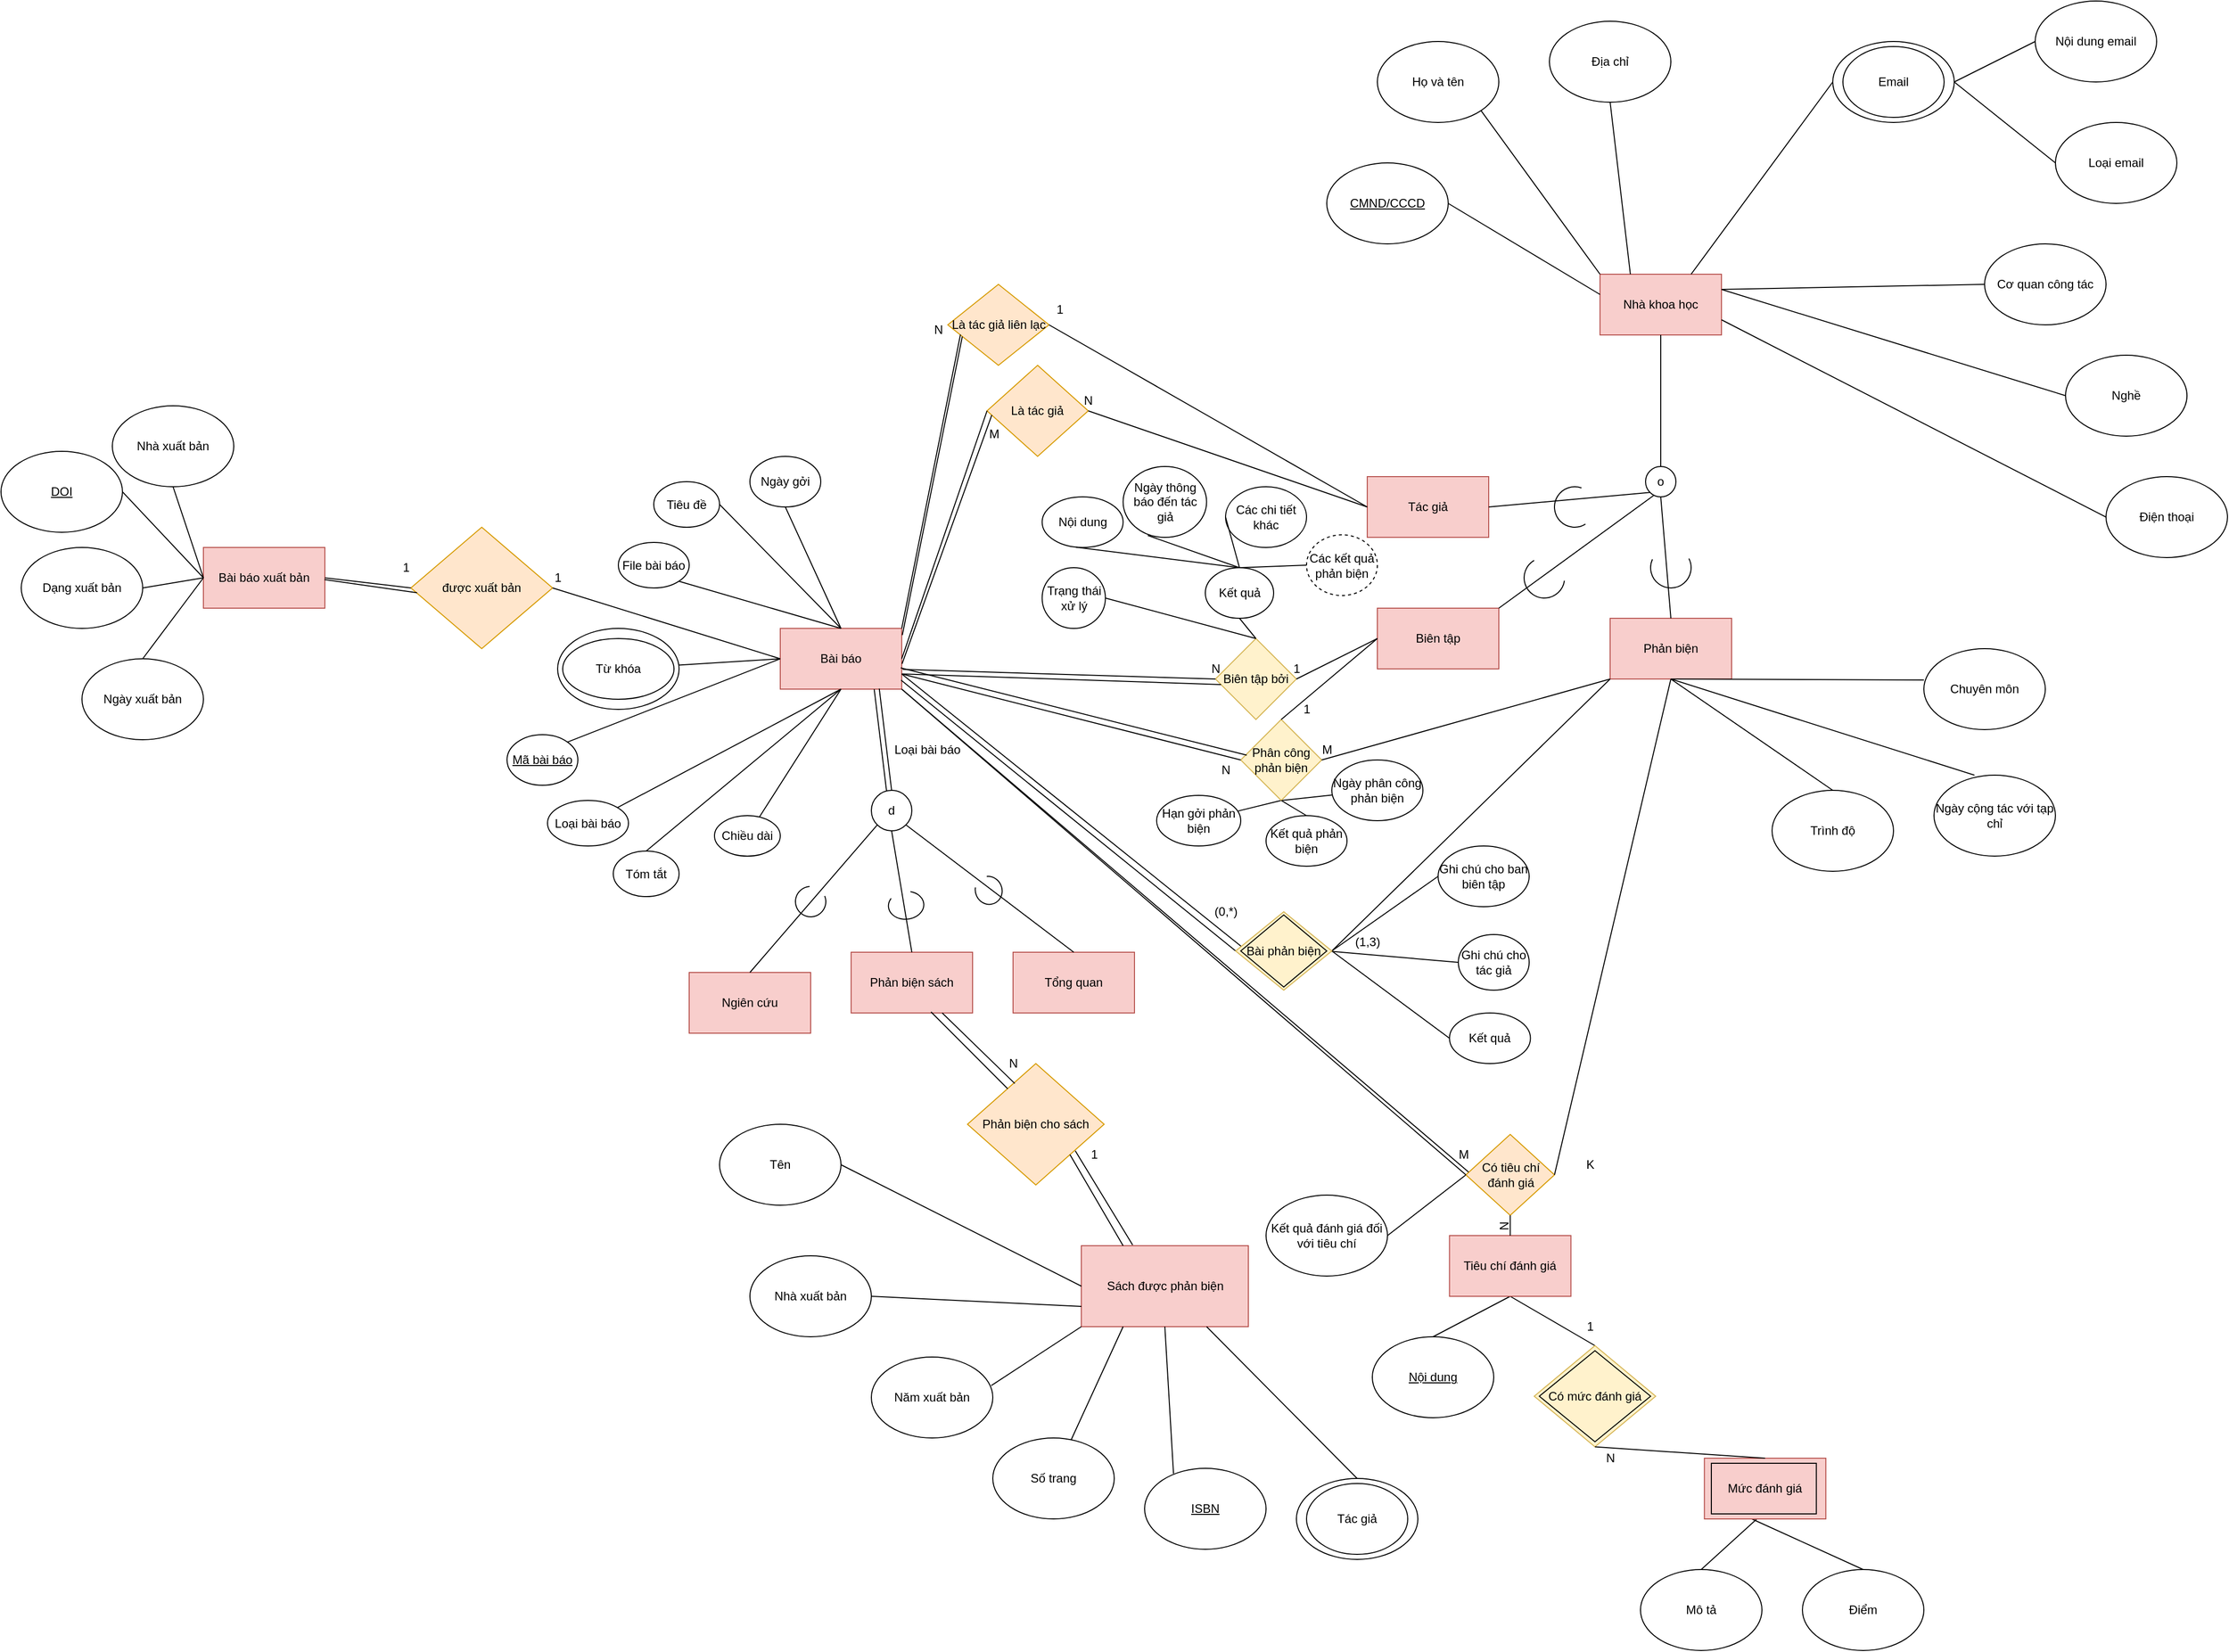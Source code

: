 <mxfile version="13.10.2" type="github" pages="3">
  <diagram id="u5TwRqokKTVjag73MFUG" name="Page-1">
    <mxGraphModel dx="1718" dy="1554" grid="1" gridSize="10" guides="1" tooltips="1" connect="1" arrows="1" fold="1" page="1" pageScale="1" pageWidth="850" pageHeight="1100" math="0" shadow="0">
      <root>
        <mxCell id="0" />
        <mxCell id="1" parent="0" />
        <mxCell id="o78Q_ZE3ieCOs4odoLRn-1" value="Bài báo" style="rounded=0;whiteSpace=wrap;html=1;fillColor=#f8cecc;strokeColor=#b85450;" parent="1" vertex="1">
          <mxGeometry x="10" y="290" width="120" height="60" as="geometry" />
        </mxCell>
        <mxCell id="o78Q_ZE3ieCOs4odoLRn-2" value="File bài báo" style="ellipse;whiteSpace=wrap;html=1;" parent="1" vertex="1">
          <mxGeometry x="-150" y="205" width="70" height="45" as="geometry" />
        </mxCell>
        <mxCell id="o78Q_ZE3ieCOs4odoLRn-3" value="Tác giả" style="rounded=0;whiteSpace=wrap;html=1;fillColor=#f8cecc;strokeColor=#b85450;" parent="1" vertex="1">
          <mxGeometry x="590" y="140" width="120" height="60" as="geometry" />
        </mxCell>
        <mxCell id="o78Q_ZE3ieCOs4odoLRn-4" value="Ngày gởi" style="ellipse;whiteSpace=wrap;html=1;" parent="1" vertex="1">
          <mxGeometry x="-20" y="120" width="70" height="50" as="geometry" />
        </mxCell>
        <mxCell id="o78Q_ZE3ieCOs4odoLRn-5" value="Từ khóa" style="ellipse;whiteSpace=wrap;html=1;" parent="1" vertex="1">
          <mxGeometry x="-210" y="290" width="120" height="80" as="geometry" />
        </mxCell>
        <mxCell id="o78Q_ZE3ieCOs4odoLRn-6" value="Loại bài báo" style="ellipse;whiteSpace=wrap;html=1;" parent="1" vertex="1">
          <mxGeometry x="-220" y="460" width="80" height="45" as="geometry" />
        </mxCell>
        <mxCell id="o78Q_ZE3ieCOs4odoLRn-7" value="Tóm tắt" style="ellipse;whiteSpace=wrap;html=1;" parent="1" vertex="1">
          <mxGeometry x="-155" y="510" width="65" height="45" as="geometry" />
        </mxCell>
        <mxCell id="o78Q_ZE3ieCOs4odoLRn-8" value="Tiêu đề" style="ellipse;whiteSpace=wrap;html=1;" parent="1" vertex="1">
          <mxGeometry x="-115" y="145" width="65" height="45" as="geometry" />
        </mxCell>
        <mxCell id="o78Q_ZE3ieCOs4odoLRn-9" value="&lt;u&gt;Mã bài báo&lt;/u&gt;" style="ellipse;whiteSpace=wrap;html=1;" parent="1" vertex="1">
          <mxGeometry x="-260" y="395" width="70" height="50" as="geometry" />
        </mxCell>
        <mxCell id="o78Q_ZE3ieCOs4odoLRn-10" value="" style="endArrow=none;html=1;exitX=1;exitY=1;exitDx=0;exitDy=0;entryX=0.5;entryY=0;entryDx=0;entryDy=0;" parent="1" source="o78Q_ZE3ieCOs4odoLRn-2" target="o78Q_ZE3ieCOs4odoLRn-1" edge="1">
          <mxGeometry width="50" height="50" relative="1" as="geometry">
            <mxPoint x="40" y="380" as="sourcePoint" />
            <mxPoint x="90" y="330" as="targetPoint" />
          </mxGeometry>
        </mxCell>
        <mxCell id="o78Q_ZE3ieCOs4odoLRn-11" value="" style="endArrow=none;html=1;entryX=0;entryY=0.5;entryDx=0;entryDy=0;" parent="1" source="o78Q_ZE3ieCOs4odoLRn-5" target="o78Q_ZE3ieCOs4odoLRn-1" edge="1">
          <mxGeometry width="50" height="50" relative="1" as="geometry">
            <mxPoint x="40" y="380" as="sourcePoint" />
            <mxPoint x="90" y="330" as="targetPoint" />
          </mxGeometry>
        </mxCell>
        <mxCell id="o78Q_ZE3ieCOs4odoLRn-12" value="" style="endArrow=none;html=1;entryX=0.5;entryY=1;entryDx=0;entryDy=0;" parent="1" source="o78Q_ZE3ieCOs4odoLRn-6" target="o78Q_ZE3ieCOs4odoLRn-1" edge="1">
          <mxGeometry width="50" height="50" relative="1" as="geometry">
            <mxPoint x="40" y="380" as="sourcePoint" />
            <mxPoint x="90" y="330" as="targetPoint" />
          </mxGeometry>
        </mxCell>
        <mxCell id="o78Q_ZE3ieCOs4odoLRn-13" value="" style="endArrow=none;html=1;exitX=0.5;exitY=0;exitDx=0;exitDy=0;entryX=0.5;entryY=1;entryDx=0;entryDy=0;" parent="1" source="o78Q_ZE3ieCOs4odoLRn-7" target="o78Q_ZE3ieCOs4odoLRn-1" edge="1">
          <mxGeometry width="50" height="50" relative="1" as="geometry">
            <mxPoint x="290" y="390" as="sourcePoint" />
            <mxPoint x="340" y="340" as="targetPoint" />
          </mxGeometry>
        </mxCell>
        <mxCell id="o78Q_ZE3ieCOs4odoLRn-14" value="" style="endArrow=none;html=1;exitX=0.5;exitY=0;exitDx=0;exitDy=0;entryX=0.5;entryY=1;entryDx=0;entryDy=0;" parent="1" source="o78Q_ZE3ieCOs4odoLRn-1" target="o78Q_ZE3ieCOs4odoLRn-4" edge="1">
          <mxGeometry width="50" height="50" relative="1" as="geometry">
            <mxPoint x="290" y="390" as="sourcePoint" />
            <mxPoint x="340" y="340" as="targetPoint" />
          </mxGeometry>
        </mxCell>
        <mxCell id="o78Q_ZE3ieCOs4odoLRn-15" value="" style="endArrow=none;html=1;exitX=0.5;exitY=0;exitDx=0;exitDy=0;entryX=1;entryY=0.5;entryDx=0;entryDy=0;" parent="1" source="o78Q_ZE3ieCOs4odoLRn-1" target="o78Q_ZE3ieCOs4odoLRn-8" edge="1">
          <mxGeometry width="50" height="50" relative="1" as="geometry">
            <mxPoint x="40" y="380" as="sourcePoint" />
            <mxPoint x="90" y="330" as="targetPoint" />
          </mxGeometry>
        </mxCell>
        <mxCell id="o78Q_ZE3ieCOs4odoLRn-16" value="" style="endArrow=none;html=1;exitX=0;exitY=0.5;exitDx=0;exitDy=0;entryX=1;entryY=0;entryDx=0;entryDy=0;" parent="1" source="o78Q_ZE3ieCOs4odoLRn-1" target="o78Q_ZE3ieCOs4odoLRn-9" edge="1">
          <mxGeometry width="50" height="50" relative="1" as="geometry">
            <mxPoint x="40" y="380" as="sourcePoint" />
            <mxPoint x="90" y="330" as="targetPoint" />
          </mxGeometry>
        </mxCell>
        <mxCell id="o78Q_ZE3ieCOs4odoLRn-17" value="" style="ellipse;whiteSpace=wrap;html=1;strokeColor=#000000;fillColor=none;" parent="1" vertex="1">
          <mxGeometry x="-205" y="300" width="110" height="60" as="geometry" />
        </mxCell>
        <mxCell id="o78Q_ZE3ieCOs4odoLRn-18" value="Phản biện sách" style="rounded=0;whiteSpace=wrap;html=1;strokeColor=#b85450;fillColor=#f8cecc;" parent="1" vertex="1">
          <mxGeometry x="80" y="610" width="120" height="60" as="geometry" />
        </mxCell>
        <mxCell id="o78Q_ZE3ieCOs4odoLRn-19" value="d" style="ellipse;whiteSpace=wrap;html=1;aspect=fixed;strokeColor=#000000;fillColor=#ffffff;" parent="1" vertex="1">
          <mxGeometry x="100" y="450" width="40" height="40" as="geometry" />
        </mxCell>
        <mxCell id="o78Q_ZE3ieCOs4odoLRn-20" value="" style="endArrow=none;html=1;entryX=0.815;entryY=0.991;entryDx=0;entryDy=0;entryPerimeter=0;exitX=0.5;exitY=0;exitDx=0;exitDy=0;" parent="1" source="o78Q_ZE3ieCOs4odoLRn-19" target="o78Q_ZE3ieCOs4odoLRn-1" edge="1">
          <mxGeometry width="50" height="50" relative="1" as="geometry">
            <mxPoint x="40" y="600" as="sourcePoint" />
            <mxPoint x="90" y="550" as="targetPoint" />
          </mxGeometry>
        </mxCell>
        <mxCell id="o78Q_ZE3ieCOs4odoLRn-21" value="" style="endArrow=none;html=1;exitX=0.5;exitY=0;exitDx=0;exitDy=0;" parent="1" source="o78Q_ZE3ieCOs4odoLRn-18" edge="1">
          <mxGeometry width="50" height="50" relative="1" as="geometry">
            <mxPoint x="40" y="600" as="sourcePoint" />
            <mxPoint x="120" y="490" as="targetPoint" />
          </mxGeometry>
        </mxCell>
        <mxCell id="o78Q_ZE3ieCOs4odoLRn-22" value="Loại bài báo" style="text;html=1;align=center;verticalAlign=middle;resizable=0;points=[];autosize=1;" parent="1" vertex="1">
          <mxGeometry x="115" y="400" width="80" height="20" as="geometry" />
        </mxCell>
        <mxCell id="o78Q_ZE3ieCOs4odoLRn-23" value="Tổng quan" style="rounded=0;whiteSpace=wrap;html=1;strokeColor=#b85450;fillColor=#f8cecc;" parent="1" vertex="1">
          <mxGeometry x="240" y="610" width="120" height="60" as="geometry" />
        </mxCell>
        <mxCell id="o78Q_ZE3ieCOs4odoLRn-24" value="Ngiên cứu" style="rounded=0;whiteSpace=wrap;html=1;strokeColor=#b85450;fillColor=#f8cecc;" parent="1" vertex="1">
          <mxGeometry x="-80" y="630" width="120" height="60" as="geometry" />
        </mxCell>
        <mxCell id="o78Q_ZE3ieCOs4odoLRn-25" value="" style="endArrow=none;html=1;entryX=0;entryY=1;entryDx=0;entryDy=0;exitX=0.5;exitY=0;exitDx=0;exitDy=0;" parent="1" source="o78Q_ZE3ieCOs4odoLRn-24" target="o78Q_ZE3ieCOs4odoLRn-19" edge="1">
          <mxGeometry width="50" height="50" relative="1" as="geometry">
            <mxPoint x="40" y="590" as="sourcePoint" />
            <mxPoint x="90" y="540" as="targetPoint" />
          </mxGeometry>
        </mxCell>
        <mxCell id="o78Q_ZE3ieCOs4odoLRn-26" value="" style="endArrow=none;html=1;entryX=1;entryY=1;entryDx=0;entryDy=0;exitX=0.5;exitY=0;exitDx=0;exitDy=0;" parent="1" source="o78Q_ZE3ieCOs4odoLRn-23" target="o78Q_ZE3ieCOs4odoLRn-19" edge="1">
          <mxGeometry width="50" height="50" relative="1" as="geometry">
            <mxPoint x="40" y="590" as="sourcePoint" />
            <mxPoint x="90" y="540" as="targetPoint" />
          </mxGeometry>
        </mxCell>
        <mxCell id="o78Q_ZE3ieCOs4odoLRn-27" value="Nhà khoa học" style="rounded=0;whiteSpace=wrap;html=1;strokeColor=#b85450;fillColor=#f8cecc;" parent="1" vertex="1">
          <mxGeometry x="820" y="-60" width="120" height="60" as="geometry" />
        </mxCell>
        <mxCell id="o78Q_ZE3ieCOs4odoLRn-28" value="Phản biện" style="rounded=0;whiteSpace=wrap;html=1;strokeColor=#b85450;fillColor=#f8cecc;" parent="1" vertex="1">
          <mxGeometry x="830" y="280" width="120" height="60" as="geometry" />
        </mxCell>
        <mxCell id="o78Q_ZE3ieCOs4odoLRn-29" value="Biên tập" style="rounded=0;whiteSpace=wrap;html=1;strokeColor=#b85450;fillColor=#f8cecc;" parent="1" vertex="1">
          <mxGeometry x="600" y="270" width="120" height="60" as="geometry" />
        </mxCell>
        <mxCell id="o78Q_ZE3ieCOs4odoLRn-30" value="o" style="ellipse;whiteSpace=wrap;html=1;aspect=fixed;strokeColor=#000000;fillColor=#ffffff;" parent="1" vertex="1">
          <mxGeometry x="865" y="130" width="30" height="30" as="geometry" />
        </mxCell>
        <mxCell id="o78Q_ZE3ieCOs4odoLRn-31" value="" style="endArrow=none;html=1;exitX=0.5;exitY=0;exitDx=0;exitDy=0;entryX=0.5;entryY=1;entryDx=0;entryDy=0;" parent="1" source="o78Q_ZE3ieCOs4odoLRn-30" target="o78Q_ZE3ieCOs4odoLRn-27" edge="1">
          <mxGeometry width="50" height="50" relative="1" as="geometry">
            <mxPoint x="610" y="100" as="sourcePoint" />
            <mxPoint x="871" y="2" as="targetPoint" />
          </mxGeometry>
        </mxCell>
        <mxCell id="o78Q_ZE3ieCOs4odoLRn-32" value="" style="endArrow=none;html=1;entryX=0;entryY=1;entryDx=0;entryDy=0;exitX=1;exitY=0.5;exitDx=0;exitDy=0;" parent="1" source="o78Q_ZE3ieCOs4odoLRn-3" target="o78Q_ZE3ieCOs4odoLRn-30" edge="1">
          <mxGeometry width="50" height="50" relative="1" as="geometry">
            <mxPoint x="610" y="270" as="sourcePoint" />
            <mxPoint x="660" y="220" as="targetPoint" />
          </mxGeometry>
        </mxCell>
        <mxCell id="o78Q_ZE3ieCOs4odoLRn-33" value="" style="endArrow=none;html=1;entryX=0.5;entryY=1;entryDx=0;entryDy=0;exitX=0.5;exitY=0;exitDx=0;exitDy=0;" parent="1" source="o78Q_ZE3ieCOs4odoLRn-28" target="o78Q_ZE3ieCOs4odoLRn-30" edge="1">
          <mxGeometry width="50" height="50" relative="1" as="geometry">
            <mxPoint x="610" y="270" as="sourcePoint" />
            <mxPoint x="660" y="220" as="targetPoint" />
          </mxGeometry>
        </mxCell>
        <mxCell id="o78Q_ZE3ieCOs4odoLRn-34" value="" style="endArrow=none;html=1;exitX=1;exitY=0;exitDx=0;exitDy=0;entryX=0.273;entryY=0.951;entryDx=0;entryDy=0;entryPerimeter=0;" parent="1" source="o78Q_ZE3ieCOs4odoLRn-29" target="o78Q_ZE3ieCOs4odoLRn-30" edge="1">
          <mxGeometry width="50" height="50" relative="1" as="geometry">
            <mxPoint x="610" y="270" as="sourcePoint" />
            <mxPoint x="869" y="160" as="targetPoint" />
          </mxGeometry>
        </mxCell>
        <mxCell id="o78Q_ZE3ieCOs4odoLRn-35" value="Trình độ" style="ellipse;whiteSpace=wrap;html=1;strokeColor=#000000;fillColor=#ffffff;" parent="1" vertex="1">
          <mxGeometry x="990" y="450" width="120" height="80" as="geometry" />
        </mxCell>
        <mxCell id="o78Q_ZE3ieCOs4odoLRn-36" value="Chuyên môn" style="ellipse;whiteSpace=wrap;html=1;strokeColor=#000000;fillColor=#ffffff;" parent="1" vertex="1">
          <mxGeometry x="1140" y="310" width="120" height="80" as="geometry" />
        </mxCell>
        <mxCell id="o78Q_ZE3ieCOs4odoLRn-37" value="Ngày cộng tác với tạp chỉ" style="ellipse;whiteSpace=wrap;html=1;strokeColor=#000000;fillColor=#ffffff;" parent="1" vertex="1">
          <mxGeometry x="1150" y="435" width="120" height="80" as="geometry" />
        </mxCell>
        <mxCell id="o78Q_ZE3ieCOs4odoLRn-38" value="Email" style="ellipse;whiteSpace=wrap;html=1;strokeColor=#000000;fillColor=#ffffff;" parent="1" vertex="1">
          <mxGeometry x="1050" y="-290" width="120" height="80" as="geometry" />
        </mxCell>
        <mxCell id="o78Q_ZE3ieCOs4odoLRn-39" value="Nội dung email" style="ellipse;whiteSpace=wrap;html=1;strokeColor=#000000;fillColor=#ffffff;" parent="1" vertex="1">
          <mxGeometry x="1250" y="-330" width="120" height="80" as="geometry" />
        </mxCell>
        <mxCell id="o78Q_ZE3ieCOs4odoLRn-40" value="Loại email" style="ellipse;whiteSpace=wrap;html=1;strokeColor=#000000;fillColor=#ffffff;" parent="1" vertex="1">
          <mxGeometry x="1270" y="-210" width="120" height="80" as="geometry" />
        </mxCell>
        <mxCell id="o78Q_ZE3ieCOs4odoLRn-41" value="" style="endArrow=none;html=1;entryX=1;entryY=0.5;entryDx=0;entryDy=0;exitX=0;exitY=0.5;exitDx=0;exitDy=0;" parent="1" source="o78Q_ZE3ieCOs4odoLRn-39" target="o78Q_ZE3ieCOs4odoLRn-38" edge="1">
          <mxGeometry width="50" height="50" relative="1" as="geometry">
            <mxPoint x="820" y="-160" as="sourcePoint" />
            <mxPoint x="870" y="-210" as="targetPoint" />
          </mxGeometry>
        </mxCell>
        <mxCell id="o78Q_ZE3ieCOs4odoLRn-42" value="" style="endArrow=none;html=1;entryX=1;entryY=0.5;entryDx=0;entryDy=0;exitX=0;exitY=0.5;exitDx=0;exitDy=0;" parent="1" source="o78Q_ZE3ieCOs4odoLRn-40" target="o78Q_ZE3ieCOs4odoLRn-38" edge="1">
          <mxGeometry width="50" height="50" relative="1" as="geometry">
            <mxPoint x="820" y="-160" as="sourcePoint" />
            <mxPoint x="870" y="-210" as="targetPoint" />
          </mxGeometry>
        </mxCell>
        <mxCell id="o78Q_ZE3ieCOs4odoLRn-43" value="" style="endArrow=none;html=1;entryX=0.5;entryY=1;entryDx=0;entryDy=0;exitX=0;exitY=0.388;exitDx=0;exitDy=0;exitPerimeter=0;" parent="1" source="o78Q_ZE3ieCOs4odoLRn-36" target="o78Q_ZE3ieCOs4odoLRn-28" edge="1">
          <mxGeometry width="50" height="50" relative="1" as="geometry">
            <mxPoint x="940" y="700" as="sourcePoint" />
            <mxPoint x="990" y="650" as="targetPoint" />
          </mxGeometry>
        </mxCell>
        <mxCell id="o78Q_ZE3ieCOs4odoLRn-44" value="" style="endArrow=none;html=1;entryX=0.5;entryY=1;entryDx=0;entryDy=0;exitX=0.333;exitY=0;exitDx=0;exitDy=0;exitPerimeter=0;" parent="1" source="o78Q_ZE3ieCOs4odoLRn-37" target="o78Q_ZE3ieCOs4odoLRn-28" edge="1">
          <mxGeometry width="50" height="50" relative="1" as="geometry">
            <mxPoint x="940" y="700" as="sourcePoint" />
            <mxPoint x="990" y="650" as="targetPoint" />
          </mxGeometry>
        </mxCell>
        <mxCell id="o78Q_ZE3ieCOs4odoLRn-45" value="" style="endArrow=none;html=1;entryX=0.5;entryY=1;entryDx=0;entryDy=0;exitX=0.5;exitY=0;exitDx=0;exitDy=0;" parent="1" source="o78Q_ZE3ieCOs4odoLRn-35" target="o78Q_ZE3ieCOs4odoLRn-28" edge="1">
          <mxGeometry width="50" height="50" relative="1" as="geometry">
            <mxPoint x="940" y="700" as="sourcePoint" />
            <mxPoint x="720" y="318.571" as="targetPoint" />
          </mxGeometry>
        </mxCell>
        <mxCell id="o78Q_ZE3ieCOs4odoLRn-46" value="" style="ellipse;whiteSpace=wrap;html=1;strokeColor=#000000;fillColor=none;" parent="1" vertex="1">
          <mxGeometry x="1060" y="-285" width="100" height="70" as="geometry" />
        </mxCell>
        <mxCell id="o78Q_ZE3ieCOs4odoLRn-47" value="Sách được phản biện" style="rounded=0;whiteSpace=wrap;html=1;strokeColor=#b85450;fillColor=#f8cecc;" parent="1" vertex="1">
          <mxGeometry x="307.5" y="900" width="165" height="80" as="geometry" />
        </mxCell>
        <mxCell id="o78Q_ZE3ieCOs4odoLRn-48" value="Năm xuất bản" style="ellipse;whiteSpace=wrap;html=1;strokeColor=#000000;" parent="1" vertex="1">
          <mxGeometry x="100" y="1010" width="120" height="80" as="geometry" />
        </mxCell>
        <mxCell id="o78Q_ZE3ieCOs4odoLRn-49" value="Số trang" style="ellipse;whiteSpace=wrap;html=1;strokeColor=#000000;fillColor=#ffffff;" parent="1" vertex="1">
          <mxGeometry x="220" y="1090" width="120" height="80" as="geometry" />
        </mxCell>
        <mxCell id="o78Q_ZE3ieCOs4odoLRn-50" value="&lt;u&gt;ISBN&lt;/u&gt;" style="ellipse;whiteSpace=wrap;html=1;strokeColor=#000000;fillColor=#ffffff;" parent="1" vertex="1">
          <mxGeometry x="370" y="1120" width="120" height="80" as="geometry" />
        </mxCell>
        <mxCell id="o78Q_ZE3ieCOs4odoLRn-51" value="Tác giả" style="ellipse;whiteSpace=wrap;html=1;strokeColor=#000000;fillColor=#ffffff;" parent="1" vertex="1">
          <mxGeometry x="520" y="1130" width="120" height="80" as="geometry" />
        </mxCell>
        <mxCell id="o78Q_ZE3ieCOs4odoLRn-52" value="Nhà xuất bản" style="ellipse;whiteSpace=wrap;html=1;strokeColor=#000000;fillColor=#ffffff;" parent="1" vertex="1">
          <mxGeometry x="-20" y="910" width="120" height="80" as="geometry" />
        </mxCell>
        <mxCell id="o78Q_ZE3ieCOs4odoLRn-53" value="Tên" style="ellipse;whiteSpace=wrap;html=1;strokeColor=#000000;fillColor=#ffffff;" parent="1" vertex="1">
          <mxGeometry x="-50" y="780" width="120" height="80" as="geometry" />
        </mxCell>
        <mxCell id="o78Q_ZE3ieCOs4odoLRn-54" value="" style="endArrow=none;html=1;exitX=0;exitY=0.5;exitDx=0;exitDy=0;entryX=1;entryY=0.5;entryDx=0;entryDy=0;" parent="1" source="o78Q_ZE3ieCOs4odoLRn-47" target="o78Q_ZE3ieCOs4odoLRn-53" edge="1">
          <mxGeometry width="50" height="50" relative="1" as="geometry">
            <mxPoint x="440" y="1040" as="sourcePoint" />
            <mxPoint x="490" y="990" as="targetPoint" />
          </mxGeometry>
        </mxCell>
        <mxCell id="o78Q_ZE3ieCOs4odoLRn-55" value="" style="endArrow=none;html=1;exitX=0;exitY=0.75;exitDx=0;exitDy=0;entryX=1;entryY=0.5;entryDx=0;entryDy=0;" parent="1" source="o78Q_ZE3ieCOs4odoLRn-47" target="o78Q_ZE3ieCOs4odoLRn-52" edge="1">
          <mxGeometry width="50" height="50" relative="1" as="geometry">
            <mxPoint x="440" y="1040" as="sourcePoint" />
            <mxPoint x="490" y="990" as="targetPoint" />
          </mxGeometry>
        </mxCell>
        <mxCell id="o78Q_ZE3ieCOs4odoLRn-56" value="" style="endArrow=none;html=1;exitX=0;exitY=1;exitDx=0;exitDy=0;entryX=0.988;entryY=0.352;entryDx=0;entryDy=0;entryPerimeter=0;" parent="1" source="o78Q_ZE3ieCOs4odoLRn-47" target="o78Q_ZE3ieCOs4odoLRn-48" edge="1">
          <mxGeometry width="50" height="50" relative="1" as="geometry">
            <mxPoint x="440" y="1040" as="sourcePoint" />
            <mxPoint x="490" y="990" as="targetPoint" />
          </mxGeometry>
        </mxCell>
        <mxCell id="o78Q_ZE3ieCOs4odoLRn-57" value="" style="endArrow=none;html=1;exitX=0.25;exitY=1;exitDx=0;exitDy=0;" parent="1" source="o78Q_ZE3ieCOs4odoLRn-47" target="o78Q_ZE3ieCOs4odoLRn-49" edge="1">
          <mxGeometry width="50" height="50" relative="1" as="geometry">
            <mxPoint x="440" y="1040" as="sourcePoint" />
            <mxPoint x="490" y="990" as="targetPoint" />
          </mxGeometry>
        </mxCell>
        <mxCell id="o78Q_ZE3ieCOs4odoLRn-58" value="" style="endArrow=none;html=1;exitX=0.5;exitY=1;exitDx=0;exitDy=0;entryX=0.238;entryY=0.066;entryDx=0;entryDy=0;entryPerimeter=0;" parent="1" source="o78Q_ZE3ieCOs4odoLRn-47" target="o78Q_ZE3ieCOs4odoLRn-50" edge="1">
          <mxGeometry width="50" height="50" relative="1" as="geometry">
            <mxPoint x="440" y="1040" as="sourcePoint" />
            <mxPoint x="490" y="990" as="targetPoint" />
          </mxGeometry>
        </mxCell>
        <mxCell id="o78Q_ZE3ieCOs4odoLRn-59" value="" style="endArrow=none;html=1;exitX=0.75;exitY=1;exitDx=0;exitDy=0;entryX=0.5;entryY=0;entryDx=0;entryDy=0;" parent="1" source="o78Q_ZE3ieCOs4odoLRn-47" target="o78Q_ZE3ieCOs4odoLRn-51" edge="1">
          <mxGeometry width="50" height="50" relative="1" as="geometry">
            <mxPoint x="440" y="1040" as="sourcePoint" />
            <mxPoint x="490" y="990" as="targetPoint" />
          </mxGeometry>
        </mxCell>
        <mxCell id="o78Q_ZE3ieCOs4odoLRn-60" value="" style="ellipse;whiteSpace=wrap;html=1;strokeColor=#000000;fillColor=none;" parent="1" vertex="1">
          <mxGeometry x="530" y="1135" width="100" height="70" as="geometry" />
        </mxCell>
        <mxCell id="o78Q_ZE3ieCOs4odoLRn-61" value="Là tác giả liên lạc" style="rhombus;whiteSpace=wrap;html=1;strokeColor=#d79b00;fillColor=#ffe6cc;" parent="1" vertex="1">
          <mxGeometry x="175.55" y="-50" width="100" height="80" as="geometry" />
        </mxCell>
        <mxCell id="o78Q_ZE3ieCOs4odoLRn-62" value="" style="endArrow=none;html=1;exitX=1;exitY=0;exitDx=0;exitDy=0;entryX=0.125;entryY=0.62;entryDx=0;entryDy=0;entryPerimeter=0;" parent="1" source="o78Q_ZE3ieCOs4odoLRn-1" target="o78Q_ZE3ieCOs4odoLRn-61" edge="1">
          <mxGeometry width="50" height="50" relative="1" as="geometry">
            <mxPoint x="380" y="340" as="sourcePoint" />
            <mxPoint x="284" y="190" as="targetPoint" />
          </mxGeometry>
        </mxCell>
        <mxCell id="o78Q_ZE3ieCOs4odoLRn-63" value="" style="endArrow=none;html=1;exitX=1.005;exitY=0.11;exitDx=0;exitDy=0;exitPerimeter=0;entryX=0.143;entryY=0.645;entryDx=0;entryDy=0;entryPerimeter=0;" parent="1" source="o78Q_ZE3ieCOs4odoLRn-1" target="o78Q_ZE3ieCOs4odoLRn-61" edge="1">
          <mxGeometry width="50" height="50" relative="1" as="geometry">
            <mxPoint x="380" y="340" as="sourcePoint" />
            <mxPoint x="430" y="290" as="targetPoint" />
          </mxGeometry>
        </mxCell>
        <mxCell id="o78Q_ZE3ieCOs4odoLRn-64" value="" style="endArrow=none;html=1;exitX=1;exitY=0.5;exitDx=0;exitDy=0;entryX=0;entryY=0.5;entryDx=0;entryDy=0;" parent="1" source="o78Q_ZE3ieCOs4odoLRn-61" target="o78Q_ZE3ieCOs4odoLRn-3" edge="1">
          <mxGeometry width="50" height="50" relative="1" as="geometry">
            <mxPoint x="420" y="340" as="sourcePoint" />
            <mxPoint x="470" y="290" as="targetPoint" />
          </mxGeometry>
        </mxCell>
        <mxCell id="o78Q_ZE3ieCOs4odoLRn-65" value="Là tác giả" style="rhombus;whiteSpace=wrap;html=1;strokeColor=#d79b00;fillColor=#ffe6cc;" parent="1" vertex="1">
          <mxGeometry x="214.3" y="30" width="100" height="90" as="geometry" />
        </mxCell>
        <mxCell id="o78Q_ZE3ieCOs4odoLRn-66" value="" style="endArrow=none;html=1;entryX=0;entryY=0.5;entryDx=0;entryDy=0;exitX=1;exitY=0.5;exitDx=0;exitDy=0;" parent="1" source="o78Q_ZE3ieCOs4odoLRn-65" target="o78Q_ZE3ieCOs4odoLRn-3" edge="1">
          <mxGeometry width="50" height="50" relative="1" as="geometry">
            <mxPoint x="420" y="340" as="sourcePoint" />
            <mxPoint x="470" y="290" as="targetPoint" />
          </mxGeometry>
        </mxCell>
        <mxCell id="o78Q_ZE3ieCOs4odoLRn-67" value="" style="endArrow=none;html=1;entryX=1;entryY=0.5;entryDx=0;entryDy=0;exitX=0;exitY=0.5;exitDx=0;exitDy=0;" parent="1" source="o78Q_ZE3ieCOs4odoLRn-65" target="o78Q_ZE3ieCOs4odoLRn-1" edge="1">
          <mxGeometry width="50" height="50" relative="1" as="geometry">
            <mxPoint x="420" y="340" as="sourcePoint" />
            <mxPoint x="470" y="290" as="targetPoint" />
          </mxGeometry>
        </mxCell>
        <mxCell id="o78Q_ZE3ieCOs4odoLRn-68" value="Chiều dài" style="ellipse;whiteSpace=wrap;html=1;strokeColor=#000000;fillColor=#ffffff;" parent="1" vertex="1">
          <mxGeometry x="-55" y="475" width="65" height="40" as="geometry" />
        </mxCell>
        <mxCell id="o78Q_ZE3ieCOs4odoLRn-69" value="" style="endArrow=none;html=1;exitX=0.5;exitY=1;exitDx=0;exitDy=0;" parent="1" source="o78Q_ZE3ieCOs4odoLRn-1" target="o78Q_ZE3ieCOs4odoLRn-68" edge="1">
          <mxGeometry width="50" height="50" relative="1" as="geometry">
            <mxPoint x="220" y="680" as="sourcePoint" />
            <mxPoint x="270" y="630" as="targetPoint" />
          </mxGeometry>
        </mxCell>
        <mxCell id="o78Q_ZE3ieCOs4odoLRn-70" value="" style="endArrow=none;html=1;exitX=1;exitY=0.75;exitDx=0;exitDy=0;entryX=0.063;entryY=0.447;entryDx=0;entryDy=0;entryPerimeter=0;" parent="1" source="o78Q_ZE3ieCOs4odoLRn-1" target="o78Q_ZE3ieCOs4odoLRn-176" edge="1">
          <mxGeometry width="50" height="50" relative="1" as="geometry">
            <mxPoint x="390" y="460" as="sourcePoint" />
            <mxPoint x="380" y="780" as="targetPoint" />
          </mxGeometry>
        </mxCell>
        <mxCell id="o78Q_ZE3ieCOs4odoLRn-71" value="" style="endArrow=none;html=1;exitX=0.995;exitY=0.852;exitDx=0;exitDy=0;entryX=0;entryY=0.5;entryDx=0;entryDy=0;exitPerimeter=0;" parent="1" source="o78Q_ZE3ieCOs4odoLRn-1" target="o78Q_ZE3ieCOs4odoLRn-176" edge="1">
          <mxGeometry width="50" height="50" relative="1" as="geometry">
            <mxPoint x="390" y="460" as="sourcePoint" />
            <mxPoint x="236.55" y="485.71" as="targetPoint" />
          </mxGeometry>
        </mxCell>
        <mxCell id="o78Q_ZE3ieCOs4odoLRn-72" value="Phản biện cho sách" style="rhombus;whiteSpace=wrap;html=1;strokeColor=#d79b00;fillColor=#ffe6cc;" parent="1" vertex="1">
          <mxGeometry x="195" y="720" width="135" height="120" as="geometry" />
        </mxCell>
        <mxCell id="o78Q_ZE3ieCOs4odoLRn-73" value="" style="endArrow=none;html=1;exitX=1;exitY=1;exitDx=0;exitDy=0;entryX=0.25;entryY=0;entryDx=0;entryDy=0;" parent="1" source="o78Q_ZE3ieCOs4odoLRn-72" target="o78Q_ZE3ieCOs4odoLRn-47" edge="1">
          <mxGeometry width="50" height="50" relative="1" as="geometry">
            <mxPoint x="380" y="780" as="sourcePoint" />
            <mxPoint x="430" y="730" as="targetPoint" />
          </mxGeometry>
        </mxCell>
        <mxCell id="o78Q_ZE3ieCOs4odoLRn-74" value="" style="endArrow=none;html=1;exitX=0.789;exitY=0.719;exitDx=0;exitDy=0;exitPerimeter=0;entryX=0.307;entryY=-0.009;entryDx=0;entryDy=0;entryPerimeter=0;" parent="1" source="o78Q_ZE3ieCOs4odoLRn-72" target="o78Q_ZE3ieCOs4odoLRn-47" edge="1">
          <mxGeometry width="50" height="50" relative="1" as="geometry">
            <mxPoint x="380" y="780" as="sourcePoint" />
            <mxPoint x="370" y="880" as="targetPoint" />
          </mxGeometry>
        </mxCell>
        <mxCell id="o78Q_ZE3ieCOs4odoLRn-75" value="" style="endArrow=none;html=1;exitX=0.658;exitY=0.983;exitDx=0;exitDy=0;exitPerimeter=0;entryX=0.294;entryY=0.207;entryDx=0;entryDy=0;entryPerimeter=0;" parent="1" source="o78Q_ZE3ieCOs4odoLRn-18" target="o78Q_ZE3ieCOs4odoLRn-72" edge="1">
          <mxGeometry width="50" height="50" relative="1" as="geometry">
            <mxPoint x="200" y="810" as="sourcePoint" />
            <mxPoint x="250" y="760" as="targetPoint" />
          </mxGeometry>
        </mxCell>
        <mxCell id="o78Q_ZE3ieCOs4odoLRn-76" value="" style="endArrow=none;html=1;exitX=0.75;exitY=1;exitDx=0;exitDy=0;entryX=0.346;entryY=0.164;entryDx=0;entryDy=0;entryPerimeter=0;" parent="1" source="o78Q_ZE3ieCOs4odoLRn-18" target="o78Q_ZE3ieCOs4odoLRn-72" edge="1">
          <mxGeometry width="50" height="50" relative="1" as="geometry">
            <mxPoint x="200" y="810" as="sourcePoint" />
            <mxPoint x="250" y="760" as="targetPoint" />
          </mxGeometry>
        </mxCell>
        <mxCell id="o78Q_ZE3ieCOs4odoLRn-77" value="&lt;u&gt;DOI&lt;/u&gt;" style="ellipse;whiteSpace=wrap;html=1;strokeColor=#000000;" parent="1" vertex="1">
          <mxGeometry x="-760" y="115" width="120" height="80" as="geometry" />
        </mxCell>
        <mxCell id="o78Q_ZE3ieCOs4odoLRn-78" value="&lt;u&gt;Nội dung&lt;/u&gt;" style="ellipse;whiteSpace=wrap;html=1;strokeColor=#000000;" parent="1" vertex="1">
          <mxGeometry x="595" y="990" width="120" height="80" as="geometry" />
        </mxCell>
        <mxCell id="o78Q_ZE3ieCOs4odoLRn-79" value="" style="endArrow=none;html=1;entryX=0.5;entryY=1;entryDx=0;entryDy=0;exitX=0.5;exitY=0;exitDx=0;exitDy=0;" parent="1" source="o78Q_ZE3ieCOs4odoLRn-78" target="o78Q_ZE3ieCOs4odoLRn-90" edge="1">
          <mxGeometry width="50" height="50" relative="1" as="geometry">
            <mxPoint x="775" y="1140" as="sourcePoint" />
            <mxPoint x="740" y="970" as="targetPoint" />
          </mxGeometry>
        </mxCell>
        <mxCell id="o78Q_ZE3ieCOs4odoLRn-80" value="" style="endArrow=none;html=1;entryX=0.5;entryY=1;entryDx=0;entryDy=0;exitX=0.5;exitY=0;exitDx=0;exitDy=0;" parent="1" source="o78Q_ZE3ieCOs4odoLRn-149" target="o78Q_ZE3ieCOs4odoLRn-90" edge="1">
          <mxGeometry width="50" height="50" relative="1" as="geometry">
            <mxPoint x="820.63" y="990" as="sourcePoint" />
            <mxPoint x="740" y="970" as="targetPoint" />
          </mxGeometry>
        </mxCell>
        <mxCell id="o78Q_ZE3ieCOs4odoLRn-81" value="Mô tả" style="ellipse;whiteSpace=wrap;html=1;strokeColor=#000000;" parent="1" vertex="1">
          <mxGeometry x="860" y="1220" width="120" height="80" as="geometry" />
        </mxCell>
        <mxCell id="o78Q_ZE3ieCOs4odoLRn-82" value="Điểm" style="ellipse;whiteSpace=wrap;html=1;strokeColor=#000000;fillColor=#ffffff;" parent="1" vertex="1">
          <mxGeometry x="1020" y="1220" width="120" height="80" as="geometry" />
        </mxCell>
        <mxCell id="o78Q_ZE3ieCOs4odoLRn-83" value="" style="endArrow=none;html=1;entryX=0.5;entryY=1;entryDx=0;entryDy=0;exitX=0.5;exitY=0;exitDx=0;exitDy=0;" parent="1" source="o78Q_ZE3ieCOs4odoLRn-81" edge="1">
          <mxGeometry width="50" height="50" relative="1" as="geometry">
            <mxPoint x="890" y="1240" as="sourcePoint" />
            <mxPoint x="975" y="1170.0" as="targetPoint" />
          </mxGeometry>
        </mxCell>
        <mxCell id="o78Q_ZE3ieCOs4odoLRn-84" value="" style="endArrow=none;html=1;exitX=0.5;exitY=0;exitDx=0;exitDy=0;" parent="1" source="o78Q_ZE3ieCOs4odoLRn-82" edge="1">
          <mxGeometry width="50" height="50" relative="1" as="geometry">
            <mxPoint x="890" y="1240" as="sourcePoint" />
            <mxPoint x="970" y="1170" as="targetPoint" />
          </mxGeometry>
        </mxCell>
        <mxCell id="o78Q_ZE3ieCOs4odoLRn-85" value="Kết quả đánh giá đối với tiêu chí" style="ellipse;whiteSpace=wrap;html=1;strokeColor=#000000;fillColor=#ffffff;" parent="1" vertex="1">
          <mxGeometry x="490" y="850" width="120" height="80" as="geometry" />
        </mxCell>
        <mxCell id="o78Q_ZE3ieCOs4odoLRn-86" value="" style="endArrow=none;html=1;entryX=0;entryY=0.5;entryDx=0;entryDy=0;exitX=1;exitY=0.5;exitDx=0;exitDy=0;" parent="1" source="o78Q_ZE3ieCOs4odoLRn-85" target="o78Q_ZE3ieCOs4odoLRn-92" edge="1">
          <mxGeometry width="50" height="50" relative="1" as="geometry">
            <mxPoint x="685" y="970" as="sourcePoint" />
            <mxPoint x="679.692" y="732.5" as="targetPoint" />
          </mxGeometry>
        </mxCell>
        <mxCell id="o78Q_ZE3ieCOs4odoLRn-87" value="Ghi chú cho tác giả" style="ellipse;whiteSpace=wrap;html=1;strokeColor=#000000;fillColor=#ffffff;" parent="1" vertex="1">
          <mxGeometry x="680" y="592.5" width="70" height="55" as="geometry" />
        </mxCell>
        <mxCell id="o78Q_ZE3ieCOs4odoLRn-88" value="Trạng thái xử lý" style="ellipse;whiteSpace=wrap;html=1;strokeColor=#000000;fillColor=#ffffff;" parent="1" vertex="1">
          <mxGeometry x="268.75" y="230" width="62.5" height="60" as="geometry" />
        </mxCell>
        <mxCell id="o78Q_ZE3ieCOs4odoLRn-89" value="" style="endArrow=none;html=1;entryX=0;entryY=1;entryDx=0;entryDy=0;exitX=1;exitY=0.5;exitDx=0;exitDy=0;" parent="1" source="o78Q_ZE3ieCOs4odoLRn-176" target="o78Q_ZE3ieCOs4odoLRn-28" edge="1">
          <mxGeometry width="50" height="50" relative="1" as="geometry">
            <mxPoint x="777.18" y="412.5" as="sourcePoint" />
            <mxPoint x="750" y="420" as="targetPoint" />
          </mxGeometry>
        </mxCell>
        <mxCell id="o78Q_ZE3ieCOs4odoLRn-90" value="Tiêu chí đánh giá" style="rounded=0;whiteSpace=wrap;html=1;strokeColor=#b85450;fillColor=#f8cecc;" parent="1" vertex="1">
          <mxGeometry x="671.25" y="890" width="120" height="60" as="geometry" />
        </mxCell>
        <mxCell id="o78Q_ZE3ieCOs4odoLRn-91" value="" style="endArrow=none;html=1;entryX=0;entryY=0.5;entryDx=0;entryDy=0;exitX=1;exitY=0.5;exitDx=0;exitDy=0;" parent="1" source="o78Q_ZE3ieCOs4odoLRn-180" target="o78Q_ZE3ieCOs4odoLRn-87" edge="1">
          <mxGeometry width="50" height="50" relative="1" as="geometry">
            <mxPoint x="585" y="720" as="sourcePoint" />
            <mxPoint x="680" y="590" as="targetPoint" />
          </mxGeometry>
        </mxCell>
        <mxCell id="o78Q_ZE3ieCOs4odoLRn-92" value="Có tiêu chí đánh giá" style="rhombus;whiteSpace=wrap;html=1;strokeColor=#d79b00;fillColor=#ffe6cc;" parent="1" vertex="1">
          <mxGeometry x="687.5" y="790" width="87.5" height="80" as="geometry" />
        </mxCell>
        <mxCell id="o78Q_ZE3ieCOs4odoLRn-93" value="" style="endArrow=none;html=1;entryX=0.5;entryY=1;entryDx=0;entryDy=0;exitX=0.5;exitY=0;exitDx=0;exitDy=0;" parent="1" source="o78Q_ZE3ieCOs4odoLRn-90" target="o78Q_ZE3ieCOs4odoLRn-92" edge="1">
          <mxGeometry width="50" height="50" relative="1" as="geometry">
            <mxPoint x="739" y="900" as="sourcePoint" />
            <mxPoint x="725" y="820" as="targetPoint" />
          </mxGeometry>
        </mxCell>
        <mxCell id="o78Q_ZE3ieCOs4odoLRn-94" value="" style="endArrow=none;html=1;entryX=1;entryY=1;entryDx=0;entryDy=0;exitX=0.03;exitY=0.465;exitDx=0;exitDy=0;exitPerimeter=0;" parent="1" source="o78Q_ZE3ieCOs4odoLRn-92" target="o78Q_ZE3ieCOs4odoLRn-1" edge="1">
          <mxGeometry width="50" height="50" relative="1" as="geometry">
            <mxPoint x="616" y="630" as="sourcePoint" />
            <mxPoint x="525" y="750" as="targetPoint" />
          </mxGeometry>
        </mxCell>
        <mxCell id="o78Q_ZE3ieCOs4odoLRn-95" value="" style="endArrow=none;html=1;entryX=1;entryY=1;entryDx=0;entryDy=0;exitX=0;exitY=0.5;exitDx=0;exitDy=0;" parent="1" source="o78Q_ZE3ieCOs4odoLRn-92" target="o78Q_ZE3ieCOs4odoLRn-1" edge="1">
          <mxGeometry width="50" height="50" relative="1" as="geometry">
            <mxPoint x="613" y="634" as="sourcePoint" />
            <mxPoint x="519.48" y="750.24" as="targetPoint" />
          </mxGeometry>
        </mxCell>
        <mxCell id="o78Q_ZE3ieCOs4odoLRn-96" value="Kết quả" style="ellipse;whiteSpace=wrap;html=1;strokeColor=#000000;fillColor=#ffffff;" parent="1" vertex="1">
          <mxGeometry x="430" y="230" width="67.5" height="50" as="geometry" />
        </mxCell>
        <mxCell id="o78Q_ZE3ieCOs4odoLRn-97" value="" style="verticalLabelPosition=bottom;verticalAlign=top;html=1;shape=mxgraph.basic.arc;startAngle=0.3;endAngle=0.1;direction=south;rotation=-130;" parent="1" vertex="1">
          <mxGeometry x="25" y="545" width="30" height="30" as="geometry" />
        </mxCell>
        <mxCell id="o78Q_ZE3ieCOs4odoLRn-98" value="" style="verticalLabelPosition=bottom;verticalAlign=top;html=1;shape=mxgraph.basic.arc;startAngle=0.3;endAngle=0.1;rotation=-95;" parent="1" vertex="1">
          <mxGeometry x="120.62" y="546.16" width="27.46" height="35" as="geometry" />
        </mxCell>
        <mxCell id="o78Q_ZE3ieCOs4odoLRn-99" value="" style="verticalLabelPosition=bottom;verticalAlign=top;html=1;shape=mxgraph.basic.arc;startAngle=0.3;endAngle=0.1;rotation=-115;" parent="1" vertex="1">
          <mxGeometry x="201.97" y="535.72" width="27.95" height="26.31" as="geometry" />
        </mxCell>
        <mxCell id="o78Q_ZE3ieCOs4odoLRn-100" value="" style="verticalLabelPosition=bottom;verticalAlign=top;html=1;shape=mxgraph.basic.arc;startAngle=0.3;endAngle=0.943;rotation=40;" parent="1" vertex="1">
          <mxGeometry x="775" y="150" width="40" height="40" as="geometry" />
        </mxCell>
        <mxCell id="o78Q_ZE3ieCOs4odoLRn-101" value="" style="verticalLabelPosition=bottom;verticalAlign=top;html=1;shape=mxgraph.basic.arc;startAngle=0.3;endAngle=0.943;rotation=-45;" parent="1" vertex="1">
          <mxGeometry x="870" y="210" width="40" height="40" as="geometry" />
        </mxCell>
        <mxCell id="o78Q_ZE3ieCOs4odoLRn-102" value="" style="verticalLabelPosition=bottom;verticalAlign=top;html=1;shape=mxgraph.basic.arc;startAngle=0.3;endAngle=0.943;rotation=-10;" parent="1" vertex="1">
          <mxGeometry x="745" y="220" width="40" height="40" as="geometry" />
        </mxCell>
        <mxCell id="o78Q_ZE3ieCOs4odoLRn-103" value="Địa chỉ" style="ellipse;whiteSpace=wrap;html=1;" parent="1" vertex="1">
          <mxGeometry x="770" y="-310" width="120" height="80" as="geometry" />
        </mxCell>
        <mxCell id="o78Q_ZE3ieCOs4odoLRn-104" value="" style="endArrow=none;html=1;exitX=0.5;exitY=1;exitDx=0;exitDy=0;entryX=0.25;entryY=0;entryDx=0;entryDy=0;" parent="1" source="o78Q_ZE3ieCOs4odoLRn-103" target="o78Q_ZE3ieCOs4odoLRn-27" edge="1">
          <mxGeometry width="50" height="50" relative="1" as="geometry">
            <mxPoint x="760" y="60" as="sourcePoint" />
            <mxPoint x="810" y="10" as="targetPoint" />
          </mxGeometry>
        </mxCell>
        <mxCell id="o78Q_ZE3ieCOs4odoLRn-105" value="" style="endArrow=none;html=1;exitX=0.75;exitY=0;exitDx=0;exitDy=0;entryX=0;entryY=0.5;entryDx=0;entryDy=0;" parent="1" source="o78Q_ZE3ieCOs4odoLRn-27" target="o78Q_ZE3ieCOs4odoLRn-38" edge="1">
          <mxGeometry width="50" height="50" relative="1" as="geometry">
            <mxPoint x="1310" y="-180" as="sourcePoint" />
            <mxPoint x="1360" y="-230" as="targetPoint" />
          </mxGeometry>
        </mxCell>
        <mxCell id="o78Q_ZE3ieCOs4odoLRn-106" value="Cơ quan công tác" style="ellipse;whiteSpace=wrap;html=1;" parent="1" vertex="1">
          <mxGeometry x="1200" y="-90" width="120" height="80" as="geometry" />
        </mxCell>
        <mxCell id="o78Q_ZE3ieCOs4odoLRn-107" value="" style="endArrow=none;html=1;exitX=1;exitY=0.25;exitDx=0;exitDy=0;entryX=0;entryY=0.5;entryDx=0;entryDy=0;" parent="1" source="o78Q_ZE3ieCOs4odoLRn-27" target="o78Q_ZE3ieCOs4odoLRn-106" edge="1">
          <mxGeometry width="50" height="50" relative="1" as="geometry">
            <mxPoint x="940" y="100" as="sourcePoint" />
            <mxPoint x="990" y="50" as="targetPoint" />
          </mxGeometry>
        </mxCell>
        <mxCell id="o78Q_ZE3ieCOs4odoLRn-108" value="Nghề" style="ellipse;whiteSpace=wrap;html=1;" parent="1" vertex="1">
          <mxGeometry x="1280" y="20" width="120" height="80" as="geometry" />
        </mxCell>
        <mxCell id="o78Q_ZE3ieCOs4odoLRn-109" value="Điện thoại" style="ellipse;whiteSpace=wrap;html=1;" parent="1" vertex="1">
          <mxGeometry x="1320" y="140" width="120" height="80" as="geometry" />
        </mxCell>
        <mxCell id="o78Q_ZE3ieCOs4odoLRn-110" value="" style="endArrow=none;html=1;entryX=1;entryY=0.25;entryDx=0;entryDy=0;exitX=0;exitY=0.5;exitDx=0;exitDy=0;" parent="1" source="o78Q_ZE3ieCOs4odoLRn-108" target="o78Q_ZE3ieCOs4odoLRn-27" edge="1">
          <mxGeometry width="50" height="50" relative="1" as="geometry">
            <mxPoint x="940" y="180" as="sourcePoint" />
            <mxPoint x="990" y="130" as="targetPoint" />
          </mxGeometry>
        </mxCell>
        <mxCell id="o78Q_ZE3ieCOs4odoLRn-111" value="" style="endArrow=none;html=1;entryX=1;entryY=0.75;entryDx=0;entryDy=0;exitX=0;exitY=0.5;exitDx=0;exitDy=0;" parent="1" source="o78Q_ZE3ieCOs4odoLRn-109" target="o78Q_ZE3ieCOs4odoLRn-27" edge="1">
          <mxGeometry width="50" height="50" relative="1" as="geometry">
            <mxPoint x="940" y="180" as="sourcePoint" />
            <mxPoint x="990" y="130" as="targetPoint" />
          </mxGeometry>
        </mxCell>
        <mxCell id="o78Q_ZE3ieCOs4odoLRn-112" value="Họ và tên" style="ellipse;whiteSpace=wrap;html=1;" parent="1" vertex="1">
          <mxGeometry x="600" y="-290" width="120" height="80" as="geometry" />
        </mxCell>
        <mxCell id="o78Q_ZE3ieCOs4odoLRn-113" value="" style="endArrow=none;html=1;exitX=1;exitY=1;exitDx=0;exitDy=0;entryX=0;entryY=0;entryDx=0;entryDy=0;" parent="1" source="o78Q_ZE3ieCOs4odoLRn-112" target="o78Q_ZE3ieCOs4odoLRn-27" edge="1">
          <mxGeometry width="50" height="50" relative="1" as="geometry">
            <mxPoint x="1100" y="30" as="sourcePoint" />
            <mxPoint x="1150" y="-20" as="targetPoint" />
          </mxGeometry>
        </mxCell>
        <mxCell id="o78Q_ZE3ieCOs4odoLRn-114" value="N" style="text;html=1;align=center;verticalAlign=middle;resizable=0;points=[];autosize=1;" parent="1" vertex="1">
          <mxGeometry x="304.3" y="55" width="20" height="20" as="geometry" />
        </mxCell>
        <mxCell id="o78Q_ZE3ieCOs4odoLRn-115" value="M" style="text;html=1;align=center;verticalAlign=middle;resizable=0;points=[];autosize=1;" parent="1" vertex="1">
          <mxGeometry x="205.55" y="87.5" width="30" height="20" as="geometry" />
        </mxCell>
        <mxCell id="o78Q_ZE3ieCOs4odoLRn-116" value="1" style="text;html=1;align=center;verticalAlign=middle;resizable=0;points=[];autosize=1;" parent="1" vertex="1">
          <mxGeometry x="275.55" y="-35" width="20" height="20" as="geometry" />
        </mxCell>
        <mxCell id="o78Q_ZE3ieCOs4odoLRn-117" value="N" style="text;html=1;align=center;verticalAlign=middle;resizable=0;points=[];autosize=1;" parent="1" vertex="1">
          <mxGeometry x="155.55" y="-15" width="20" height="20" as="geometry" />
        </mxCell>
        <mxCell id="o78Q_ZE3ieCOs4odoLRn-118" value="N" style="text;html=1;align=center;verticalAlign=middle;resizable=0;points=[];autosize=1;rotation=90;" parent="1" vertex="1">
          <mxGeometry x="715" y="870" width="20" height="20" as="geometry" />
        </mxCell>
        <mxCell id="o78Q_ZE3ieCOs4odoLRn-119" value="M" style="text;html=1;align=center;verticalAlign=middle;resizable=0;points=[];autosize=1;" parent="1" vertex="1">
          <mxGeometry x="670" y="800" width="30" height="20" as="geometry" />
        </mxCell>
        <mxCell id="o78Q_ZE3ieCOs4odoLRn-120" value="1" style="text;html=1;align=center;verticalAlign=middle;resizable=0;points=[];autosize=1;" parent="1" vertex="1">
          <mxGeometry x="310" y="800" width="20" height="20" as="geometry" />
        </mxCell>
        <mxCell id="o78Q_ZE3ieCOs4odoLRn-121" value="N" style="text;html=1;align=center;verticalAlign=middle;resizable=0;points=[];autosize=1;" parent="1" vertex="1">
          <mxGeometry x="229.92" y="710" width="20" height="20" as="geometry" />
        </mxCell>
        <mxCell id="o78Q_ZE3ieCOs4odoLRn-122" value="Ngày thông báo đến tác giả" style="ellipse;whiteSpace=wrap;html=1;" parent="1" vertex="1">
          <mxGeometry x="348.75" y="130" width="82.5" height="70" as="geometry" />
        </mxCell>
        <mxCell id="o78Q_ZE3ieCOs4odoLRn-123" value="" style="endArrow=none;html=1;exitX=0.5;exitY=0;exitDx=0;exitDy=0;entryX=0.296;entryY=0.973;entryDx=0;entryDy=0;entryPerimeter=0;" parent="1" source="o78Q_ZE3ieCOs4odoLRn-96" target="o78Q_ZE3ieCOs4odoLRn-122" edge="1">
          <mxGeometry width="50" height="50" relative="1" as="geometry">
            <mxPoint x="275" y="-90" as="sourcePoint" />
            <mxPoint x="325" y="-140" as="targetPoint" />
          </mxGeometry>
        </mxCell>
        <mxCell id="o78Q_ZE3ieCOs4odoLRn-124" value="Nội dung" style="ellipse;whiteSpace=wrap;html=1;" parent="1" vertex="1">
          <mxGeometry x="268.75" y="160" width="80" height="50" as="geometry" />
        </mxCell>
        <mxCell id="o78Q_ZE3ieCOs4odoLRn-125" value="" style="endArrow=none;html=1;exitX=0.5;exitY=0;exitDx=0;exitDy=0;entryX=0.418;entryY=0.995;entryDx=0;entryDy=0;entryPerimeter=0;" parent="1" source="o78Q_ZE3ieCOs4odoLRn-96" target="o78Q_ZE3ieCOs4odoLRn-124" edge="1">
          <mxGeometry width="50" height="50" relative="1" as="geometry">
            <mxPoint x="275" y="-90" as="sourcePoint" />
            <mxPoint x="325" y="-140" as="targetPoint" />
          </mxGeometry>
        </mxCell>
        <mxCell id="o78Q_ZE3ieCOs4odoLRn-126" value="Bài báo xuất bản" style="rounded=0;whiteSpace=wrap;html=1;fillColor=#f8cecc;strokeColor=#b85450;" parent="1" vertex="1">
          <mxGeometry x="-560" y="210" width="120" height="60" as="geometry" />
        </mxCell>
        <mxCell id="o78Q_ZE3ieCOs4odoLRn-127" value="được xuất bản" style="rhombus;whiteSpace=wrap;html=1;fillColor=#ffe6cc;strokeColor=#d79b00;" parent="1" vertex="1">
          <mxGeometry x="-355" y="190" width="140" height="120" as="geometry" />
        </mxCell>
        <mxCell id="o78Q_ZE3ieCOs4odoLRn-128" value="" style="endArrow=none;html=1;entryX=0;entryY=0.5;entryDx=0;entryDy=0;exitX=1;exitY=0.5;exitDx=0;exitDy=0;" parent="1" source="o78Q_ZE3ieCOs4odoLRn-127" target="o78Q_ZE3ieCOs4odoLRn-1" edge="1">
          <mxGeometry width="50" height="50" relative="1" as="geometry">
            <mxPoint x="-80" y="330" as="sourcePoint" />
            <mxPoint x="-30" y="280" as="targetPoint" />
          </mxGeometry>
        </mxCell>
        <mxCell id="o78Q_ZE3ieCOs4odoLRn-129" value="" style="endArrow=none;html=1;entryX=0;entryY=0.5;entryDx=0;entryDy=0;exitX=1;exitY=0.5;exitDx=0;exitDy=0;" parent="1" source="o78Q_ZE3ieCOs4odoLRn-126" target="o78Q_ZE3ieCOs4odoLRn-127" edge="1">
          <mxGeometry width="50" height="50" relative="1" as="geometry">
            <mxPoint x="-80" y="330" as="sourcePoint" />
            <mxPoint x="-30" y="280" as="targetPoint" />
          </mxGeometry>
        </mxCell>
        <mxCell id="o78Q_ZE3ieCOs4odoLRn-130" value="Nhà xuất bản" style="ellipse;whiteSpace=wrap;html=1;" parent="1" vertex="1">
          <mxGeometry x="-650" y="70" width="120" height="80" as="geometry" />
        </mxCell>
        <mxCell id="o78Q_ZE3ieCOs4odoLRn-131" value="" style="endArrow=none;html=1;exitX=0;exitY=0.5;exitDx=0;exitDy=0;entryX=0.5;entryY=1;entryDx=0;entryDy=0;" parent="1" source="o78Q_ZE3ieCOs4odoLRn-126" target="o78Q_ZE3ieCOs4odoLRn-130" edge="1">
          <mxGeometry width="50" height="50" relative="1" as="geometry">
            <mxPoint x="-220" y="210" as="sourcePoint" />
            <mxPoint x="-170" y="160" as="targetPoint" />
          </mxGeometry>
        </mxCell>
        <mxCell id="o78Q_ZE3ieCOs4odoLRn-132" value="1" style="text;html=1;align=center;verticalAlign=middle;resizable=0;points=[];autosize=1;" parent="1" vertex="1">
          <mxGeometry x="-370" y="220" width="20" height="20" as="geometry" />
        </mxCell>
        <mxCell id="o78Q_ZE3ieCOs4odoLRn-133" value="1" style="text;html=1;align=center;verticalAlign=middle;resizable=0;points=[];autosize=1;" parent="1" vertex="1">
          <mxGeometry x="-220" y="230" width="20" height="20" as="geometry" />
        </mxCell>
        <mxCell id="o78Q_ZE3ieCOs4odoLRn-134" value="" style="endArrow=none;html=1;entryX=1.003;entryY=0.582;entryDx=0;entryDy=0;exitX=0.047;exitY=0.547;exitDx=0;exitDy=0;entryPerimeter=0;exitPerimeter=0;" parent="1" source="o78Q_ZE3ieCOs4odoLRn-65" target="o78Q_ZE3ieCOs4odoLRn-1" edge="1">
          <mxGeometry width="50" height="50" relative="1" as="geometry">
            <mxPoint x="327.5" y="355" as="sourcePoint" />
            <mxPoint x="140" y="330" as="targetPoint" />
          </mxGeometry>
        </mxCell>
        <mxCell id="o78Q_ZE3ieCOs4odoLRn-135" value="Ghi chú cho ban biên tập" style="ellipse;whiteSpace=wrap;html=1;" parent="1" vertex="1">
          <mxGeometry x="660" y="505" width="90" height="60" as="geometry" />
        </mxCell>
        <mxCell id="o78Q_ZE3ieCOs4odoLRn-136" value="" style="endArrow=none;html=1;exitX=1;exitY=0.5;exitDx=0;exitDy=0;entryX=0;entryY=0.5;entryDx=0;entryDy=0;" parent="1" source="o78Q_ZE3ieCOs4odoLRn-176" target="o78Q_ZE3ieCOs4odoLRn-135" edge="1">
          <mxGeometry width="50" height="50" relative="1" as="geometry">
            <mxPoint x="585" y="720" as="sourcePoint" />
            <mxPoint x="755" y="570" as="targetPoint" />
          </mxGeometry>
        </mxCell>
        <mxCell id="o78Q_ZE3ieCOs4odoLRn-137" value="Các chi tiết khác" style="ellipse;whiteSpace=wrap;html=1;" parent="1" vertex="1">
          <mxGeometry x="450" y="150" width="80" height="60" as="geometry" />
        </mxCell>
        <mxCell id="o78Q_ZE3ieCOs4odoLRn-138" value="" style="endArrow=none;html=1;exitX=0;exitY=0.5;exitDx=0;exitDy=0;entryX=0.5;entryY=0;entryDx=0;entryDy=0;" parent="1" source="o78Q_ZE3ieCOs4odoLRn-137" target="o78Q_ZE3ieCOs4odoLRn-96" edge="1">
          <mxGeometry width="50" height="50" relative="1" as="geometry">
            <mxPoint x="65" y="-60" as="sourcePoint" />
            <mxPoint x="115" y="-110" as="targetPoint" />
          </mxGeometry>
        </mxCell>
        <mxCell id="o78Q_ZE3ieCOs4odoLRn-139" value="&lt;u&gt;CMND/CCCD&lt;/u&gt;" style="ellipse;whiteSpace=wrap;html=1;" parent="1" vertex="1">
          <mxGeometry x="550" y="-170" width="120" height="80" as="geometry" />
        </mxCell>
        <mxCell id="o78Q_ZE3ieCOs4odoLRn-140" value="" style="endArrow=none;html=1;entryX=1;entryY=0.5;entryDx=0;entryDy=0;" parent="1" target="o78Q_ZE3ieCOs4odoLRn-139" edge="1">
          <mxGeometry width="50" height="50" relative="1" as="geometry">
            <mxPoint x="820" y="-40" as="sourcePoint" />
            <mxPoint x="870" y="-90" as="targetPoint" />
          </mxGeometry>
        </mxCell>
        <mxCell id="o78Q_ZE3ieCOs4odoLRn-141" value="" style="endArrow=none;html=1;entryX=1;entryY=0.5;entryDx=0;entryDy=0;exitX=0;exitY=0.5;exitDx=0;exitDy=0;" parent="1" source="o78Q_ZE3ieCOs4odoLRn-126" target="o78Q_ZE3ieCOs4odoLRn-77" edge="1">
          <mxGeometry width="50" height="50" relative="1" as="geometry">
            <mxPoint x="-360" y="280" as="sourcePoint" />
            <mxPoint x="-450" y="160" as="targetPoint" />
          </mxGeometry>
        </mxCell>
        <mxCell id="o78Q_ZE3ieCOs4odoLRn-142" value="Kết quả" style="ellipse;whiteSpace=wrap;html=1;" parent="1" vertex="1">
          <mxGeometry x="671.25" y="670" width="80" height="50" as="geometry" />
        </mxCell>
        <mxCell id="o78Q_ZE3ieCOs4odoLRn-143" value="" style="endArrow=none;html=1;exitX=1;exitY=0.5;exitDx=0;exitDy=0;entryX=0;entryY=0.5;entryDx=0;entryDy=0;" parent="1" source="o78Q_ZE3ieCOs4odoLRn-176" target="o78Q_ZE3ieCOs4odoLRn-142" edge="1">
          <mxGeometry width="50" height="50" relative="1" as="geometry">
            <mxPoint x="585" y="720" as="sourcePoint" />
            <mxPoint x="670" y="570" as="targetPoint" />
          </mxGeometry>
        </mxCell>
        <mxCell id="o78Q_ZE3ieCOs4odoLRn-144" value="Dạng xuất bản" style="ellipse;whiteSpace=wrap;html=1;" parent="1" vertex="1">
          <mxGeometry x="-740" y="210" width="120" height="80" as="geometry" />
        </mxCell>
        <mxCell id="o78Q_ZE3ieCOs4odoLRn-145" value="" style="endArrow=none;html=1;entryX=0;entryY=0.5;entryDx=0;entryDy=0;exitX=1;exitY=0.5;exitDx=0;exitDy=0;" parent="1" source="o78Q_ZE3ieCOs4odoLRn-144" target="o78Q_ZE3ieCOs4odoLRn-126" edge="1">
          <mxGeometry width="50" height="50" relative="1" as="geometry">
            <mxPoint x="-600" y="330" as="sourcePoint" />
            <mxPoint x="-550" y="280" as="targetPoint" />
          </mxGeometry>
        </mxCell>
        <mxCell id="o78Q_ZE3ieCOs4odoLRn-146" value="" style="endArrow=none;html=1;entryX=0.815;entryY=0.991;entryDx=0;entryDy=0;entryPerimeter=0;exitX=0.5;exitY=0;exitDx=0;exitDy=0;" parent="1" edge="1">
          <mxGeometry width="50" height="50" relative="1" as="geometry">
            <mxPoint x="115" y="450.54" as="sourcePoint" />
            <mxPoint x="102.8" y="350.0" as="targetPoint" />
          </mxGeometry>
        </mxCell>
        <mxCell id="o78Q_ZE3ieCOs4odoLRn-147" value="Mức đánh giá" style="rounded=0;whiteSpace=wrap;html=1;fillColor=#f8cecc;strokeColor=#b85450;" parent="1" vertex="1">
          <mxGeometry x="923.13" y="1110" width="120" height="60" as="geometry" />
        </mxCell>
        <mxCell id="o78Q_ZE3ieCOs4odoLRn-148" value="" style="rounded=0;whiteSpace=wrap;html=1;fillColor=none;" parent="1" vertex="1">
          <mxGeometry x="930" y="1115" width="103.75" height="50" as="geometry" />
        </mxCell>
        <mxCell id="o78Q_ZE3ieCOs4odoLRn-149" value="Có mức đánh giá" style="rhombus;whiteSpace=wrap;html=1;fillColor=#fff2cc;strokeColor=#d6b656;" parent="1" vertex="1">
          <mxGeometry x="755" y="998.75" width="120" height="100" as="geometry" />
        </mxCell>
        <mxCell id="o78Q_ZE3ieCOs4odoLRn-150" value="" style="rhombus;whiteSpace=wrap;html=1;fillColor=none;" parent="1" vertex="1">
          <mxGeometry x="760" y="1003.75" width="110" height="90" as="geometry" />
        </mxCell>
        <mxCell id="o78Q_ZE3ieCOs4odoLRn-151" value="" style="endArrow=none;html=1;exitX=0.5;exitY=0;exitDx=0;exitDy=0;entryX=0.5;entryY=1;entryDx=0;entryDy=0;" parent="1" source="o78Q_ZE3ieCOs4odoLRn-147" target="o78Q_ZE3ieCOs4odoLRn-149" edge="1">
          <mxGeometry width="50" height="50" relative="1" as="geometry">
            <mxPoint x="575" y="938.75" as="sourcePoint" />
            <mxPoint x="625" y="888.75" as="targetPoint" />
          </mxGeometry>
        </mxCell>
        <mxCell id="o78Q_ZE3ieCOs4odoLRn-152" value="Biên tập bởi" style="rhombus;whiteSpace=wrap;html=1;fillColor=#fff2cc;strokeColor=#d6b656;" parent="1" vertex="1">
          <mxGeometry x="440" y="300" width="80" height="80" as="geometry" />
        </mxCell>
        <mxCell id="o78Q_ZE3ieCOs4odoLRn-153" value="" style="endArrow=none;html=1;exitX=1;exitY=0.5;exitDx=0;exitDy=0;entryX=0;entryY=0.5;entryDx=0;entryDy=0;" parent="1" source="o78Q_ZE3ieCOs4odoLRn-152" target="o78Q_ZE3ieCOs4odoLRn-29" edge="1">
          <mxGeometry width="50" height="50" relative="1" as="geometry">
            <mxPoint x="620" y="440" as="sourcePoint" />
            <mxPoint x="670" y="390" as="targetPoint" />
          </mxGeometry>
        </mxCell>
        <mxCell id="o78Q_ZE3ieCOs4odoLRn-154" value="" style="endArrow=none;html=1;entryX=1;entryY=0.75;entryDx=0;entryDy=0;exitX=0.069;exitY=0.568;exitDx=0;exitDy=0;exitPerimeter=0;" parent="1" source="o78Q_ZE3ieCOs4odoLRn-152" target="o78Q_ZE3ieCOs4odoLRn-1" edge="1">
          <mxGeometry width="50" height="50" relative="1" as="geometry">
            <mxPoint x="320" y="490" as="sourcePoint" />
            <mxPoint x="370" y="440" as="targetPoint" />
          </mxGeometry>
        </mxCell>
        <mxCell id="o78Q_ZE3ieCOs4odoLRn-155" value="" style="endArrow=none;html=1;entryX=1.008;entryY=0.676;entryDx=0;entryDy=0;entryPerimeter=0;exitX=0;exitY=0.5;exitDx=0;exitDy=0;" parent="1" source="o78Q_ZE3ieCOs4odoLRn-152" target="o78Q_ZE3ieCOs4odoLRn-1" edge="1">
          <mxGeometry width="50" height="50" relative="1" as="geometry">
            <mxPoint x="320" y="490" as="sourcePoint" />
            <mxPoint x="370" y="440" as="targetPoint" />
          </mxGeometry>
        </mxCell>
        <mxCell id="o78Q_ZE3ieCOs4odoLRn-156" value="N" style="text;html=1;align=center;verticalAlign=middle;resizable=0;points=[];autosize=1;" parent="1" vertex="1">
          <mxGeometry x="430" y="320" width="20" height="20" as="geometry" />
        </mxCell>
        <mxCell id="o78Q_ZE3ieCOs4odoLRn-157" value="1" style="text;html=1;align=center;verticalAlign=middle;resizable=0;points=[];autosize=1;" parent="1" vertex="1">
          <mxGeometry x="510" y="320" width="20" height="20" as="geometry" />
        </mxCell>
        <mxCell id="o78Q_ZE3ieCOs4odoLRn-158" value="" style="endArrow=none;html=1;exitX=0.997;exitY=0.53;exitDx=0;exitDy=0;exitPerimeter=0;entryX=0.044;entryY=0.54;entryDx=0;entryDy=0;entryPerimeter=0;" parent="1" source="o78Q_ZE3ieCOs4odoLRn-126" target="o78Q_ZE3ieCOs4odoLRn-127" edge="1">
          <mxGeometry width="50" height="50" relative="1" as="geometry">
            <mxPoint x="-440" y="280" as="sourcePoint" />
            <mxPoint x="-390" y="230" as="targetPoint" />
          </mxGeometry>
        </mxCell>
        <mxCell id="o78Q_ZE3ieCOs4odoLRn-159" value="Ngày phân công phản biện" style="ellipse;whiteSpace=wrap;html=1;" parent="1" vertex="1">
          <mxGeometry x="555" y="420" width="90" height="60" as="geometry" />
        </mxCell>
        <mxCell id="o78Q_ZE3ieCOs4odoLRn-160" value="" style="endArrow=none;html=1;exitX=0.5;exitY=1;exitDx=0;exitDy=0;" parent="1" source="o78Q_ZE3ieCOs4odoLRn-168" target="o78Q_ZE3ieCOs4odoLRn-159" edge="1">
          <mxGeometry width="50" height="50" relative="1" as="geometry">
            <mxPoint x="580" y="720" as="sourcePoint" />
            <mxPoint x="630" y="670" as="targetPoint" />
          </mxGeometry>
        </mxCell>
        <mxCell id="o78Q_ZE3ieCOs4odoLRn-161" value="Hạn gởi phản biện" style="ellipse;whiteSpace=wrap;html=1;" parent="1" vertex="1">
          <mxGeometry x="381.88" y="455" width="83.12" height="50" as="geometry" />
        </mxCell>
        <mxCell id="o78Q_ZE3ieCOs4odoLRn-162" value="" style="endArrow=none;html=1;entryX=0.5;entryY=1;entryDx=0;entryDy=0;" parent="1" source="o78Q_ZE3ieCOs4odoLRn-161" target="o78Q_ZE3ieCOs4odoLRn-168" edge="1">
          <mxGeometry width="50" height="50" relative="1" as="geometry">
            <mxPoint x="580" y="720" as="sourcePoint" />
            <mxPoint x="630" y="670" as="targetPoint" />
          </mxGeometry>
        </mxCell>
        <mxCell id="o78Q_ZE3ieCOs4odoLRn-163" value="Kết quả phản biện" style="ellipse;whiteSpace=wrap;html=1;fillColor=#ffffff;" parent="1" vertex="1">
          <mxGeometry x="490" y="475" width="80" height="50" as="geometry" />
        </mxCell>
        <mxCell id="o78Q_ZE3ieCOs4odoLRn-164" value="Các kết quả phản biện" style="ellipse;whiteSpace=wrap;html=1;fillColor=#ffffff;dashed=1;" parent="1" vertex="1">
          <mxGeometry x="530" y="197.5" width="70" height="60" as="geometry" />
        </mxCell>
        <mxCell id="o78Q_ZE3ieCOs4odoLRn-165" value="" style="endArrow=none;html=1;entryX=0.5;entryY=0;entryDx=0;entryDy=0;exitX=0;exitY=0.5;exitDx=0;exitDy=0;" parent="1" source="o78Q_ZE3ieCOs4odoLRn-164" target="o78Q_ZE3ieCOs4odoLRn-96" edge="1">
          <mxGeometry width="50" height="50" relative="1" as="geometry">
            <mxPoint x="115" y="-90" as="sourcePoint" />
            <mxPoint x="165" y="-140" as="targetPoint" />
          </mxGeometry>
        </mxCell>
        <mxCell id="o78Q_ZE3ieCOs4odoLRn-166" value="Ngày xuất bản" style="ellipse;whiteSpace=wrap;html=1;fillColor=#ffffff;" parent="1" vertex="1">
          <mxGeometry x="-680" y="320" width="120" height="80" as="geometry" />
        </mxCell>
        <mxCell id="o78Q_ZE3ieCOs4odoLRn-167" value="" style="endArrow=none;html=1;exitX=0.5;exitY=0;exitDx=0;exitDy=0;entryX=0;entryY=0.5;entryDx=0;entryDy=0;" parent="1" source="o78Q_ZE3ieCOs4odoLRn-166" target="o78Q_ZE3ieCOs4odoLRn-126" edge="1">
          <mxGeometry width="50" height="50" relative="1" as="geometry">
            <mxPoint x="-630" y="310" as="sourcePoint" />
            <mxPoint x="-580" y="260" as="targetPoint" />
          </mxGeometry>
        </mxCell>
        <mxCell id="o78Q_ZE3ieCOs4odoLRn-168" value="Phân công phản biện" style="rhombus;whiteSpace=wrap;html=1;fillColor=#fff2cc;strokeColor=#d6b656;" parent="1" vertex="1">
          <mxGeometry x="465" y="380" width="80" height="80" as="geometry" />
        </mxCell>
        <mxCell id="o78Q_ZE3ieCOs4odoLRn-169" value="" style="endArrow=none;html=1;exitX=1;exitY=0.75;exitDx=0;exitDy=0;entryX=0;entryY=0.5;entryDx=0;entryDy=0;" parent="1" source="o78Q_ZE3ieCOs4odoLRn-1" target="o78Q_ZE3ieCOs4odoLRn-168" edge="1">
          <mxGeometry width="50" height="50" relative="1" as="geometry">
            <mxPoint x="440" y="390" as="sourcePoint" />
            <mxPoint x="490" y="340" as="targetPoint" />
          </mxGeometry>
        </mxCell>
        <mxCell id="o78Q_ZE3ieCOs4odoLRn-170" value="" style="endArrow=none;html=1;exitX=0.992;exitY=0.65;exitDx=0;exitDy=0;exitPerimeter=0;entryX=0.074;entryY=0.441;entryDx=0;entryDy=0;entryPerimeter=0;" parent="1" source="o78Q_ZE3ieCOs4odoLRn-1" target="o78Q_ZE3ieCOs4odoLRn-168" edge="1">
          <mxGeometry width="50" height="50" relative="1" as="geometry">
            <mxPoint x="440" y="390" as="sourcePoint" />
            <mxPoint x="453" y="429" as="targetPoint" />
          </mxGeometry>
        </mxCell>
        <mxCell id="o78Q_ZE3ieCOs4odoLRn-171" value="" style="endArrow=none;html=1;exitX=1;exitY=0.5;exitDx=0;exitDy=0;entryX=0;entryY=1;entryDx=0;entryDy=0;" parent="1" source="o78Q_ZE3ieCOs4odoLRn-168" target="o78Q_ZE3ieCOs4odoLRn-28" edge="1">
          <mxGeometry width="50" height="50" relative="1" as="geometry">
            <mxPoint x="680" y="430" as="sourcePoint" />
            <mxPoint x="730" y="380" as="targetPoint" />
          </mxGeometry>
        </mxCell>
        <mxCell id="o78Q_ZE3ieCOs4odoLRn-172" value="" style="endArrow=none;html=1;exitX=0.5;exitY=0;exitDx=0;exitDy=0;entryX=0;entryY=0.5;entryDx=0;entryDy=0;" parent="1" source="o78Q_ZE3ieCOs4odoLRn-168" target="o78Q_ZE3ieCOs4odoLRn-29" edge="1">
          <mxGeometry width="50" height="50" relative="1" as="geometry">
            <mxPoint x="610" y="430" as="sourcePoint" />
            <mxPoint x="660" y="380" as="targetPoint" />
          </mxGeometry>
        </mxCell>
        <mxCell id="o78Q_ZE3ieCOs4odoLRn-173" value="" style="endArrow=none;html=1;exitX=0.5;exitY=0;exitDx=0;exitDy=0;entryX=1;entryY=0.5;entryDx=0;entryDy=0;" parent="1" source="o78Q_ZE3ieCOs4odoLRn-152" target="o78Q_ZE3ieCOs4odoLRn-88" edge="1">
          <mxGeometry width="50" height="50" relative="1" as="geometry">
            <mxPoint x="180" y="220" as="sourcePoint" />
            <mxPoint x="230" y="170" as="targetPoint" />
          </mxGeometry>
        </mxCell>
        <mxCell id="o78Q_ZE3ieCOs4odoLRn-174" value="" style="endArrow=none;html=1;entryX=0.5;entryY=1;entryDx=0;entryDy=0;exitX=0.5;exitY=0;exitDx=0;exitDy=0;" parent="1" source="o78Q_ZE3ieCOs4odoLRn-163" target="o78Q_ZE3ieCOs4odoLRn-168" edge="1">
          <mxGeometry width="50" height="50" relative="1" as="geometry">
            <mxPoint x="510" y="540" as="sourcePoint" />
            <mxPoint x="560" y="490" as="targetPoint" />
          </mxGeometry>
        </mxCell>
        <mxCell id="o78Q_ZE3ieCOs4odoLRn-175" value="" style="endArrow=none;html=1;entryX=0.5;entryY=1;entryDx=0;entryDy=0;exitX=0.5;exitY=0;exitDx=0;exitDy=0;" parent="1" source="o78Q_ZE3ieCOs4odoLRn-152" target="o78Q_ZE3ieCOs4odoLRn-96" edge="1">
          <mxGeometry width="50" height="50" relative="1" as="geometry">
            <mxPoint x="370" y="280" as="sourcePoint" />
            <mxPoint x="420" y="230" as="targetPoint" />
          </mxGeometry>
        </mxCell>
        <mxCell id="o78Q_ZE3ieCOs4odoLRn-176" value="Bài phản biện" style="rhombus;whiteSpace=wrap;html=1;fillColor=#fff2cc;strokeColor=#d6b656;" parent="1" vertex="1">
          <mxGeometry x="460" y="570" width="95" height="77.5" as="geometry" />
        </mxCell>
        <mxCell id="o78Q_ZE3ieCOs4odoLRn-177" value="N" style="text;html=1;align=center;verticalAlign=middle;resizable=0;points=[];autosize=1;" parent="1" vertex="1">
          <mxGeometry x="440" y="420" width="20" height="20" as="geometry" />
        </mxCell>
        <mxCell id="o78Q_ZE3ieCOs4odoLRn-178" value="M" style="text;html=1;align=center;verticalAlign=middle;resizable=0;points=[];autosize=1;" parent="1" vertex="1">
          <mxGeometry x="535" y="400" width="30" height="20" as="geometry" />
        </mxCell>
        <mxCell id="o78Q_ZE3ieCOs4odoLRn-179" value="1" style="text;html=1;align=center;verticalAlign=middle;resizable=0;points=[];autosize=1;" parent="1" vertex="1">
          <mxGeometry x="520" y="360" width="20" height="20" as="geometry" />
        </mxCell>
        <mxCell id="o78Q_ZE3ieCOs4odoLRn-180" value="" style="rhombus;whiteSpace=wrap;html=1;fillColor=none;" parent="1" vertex="1">
          <mxGeometry x="465" y="573.17" width="85" height="71.16" as="geometry" />
        </mxCell>
        <mxCell id="o78Q_ZE3ieCOs4odoLRn-181" value="(0,*)" style="text;html=1;align=center;verticalAlign=middle;resizable=0;points=[];autosize=1;" parent="1" vertex="1">
          <mxGeometry x="430" y="560" width="40" height="20" as="geometry" />
        </mxCell>
        <mxCell id="o78Q_ZE3ieCOs4odoLRn-182" value="(1,3)" style="text;html=1;align=center;verticalAlign=middle;resizable=0;points=[];autosize=1;" parent="1" vertex="1">
          <mxGeometry x="570" y="590" width="40" height="20" as="geometry" />
        </mxCell>
        <mxCell id="o78Q_ZE3ieCOs4odoLRn-183" value="1" style="text;html=1;align=center;verticalAlign=middle;resizable=0;points=[];autosize=1;" parent="1" vertex="1">
          <mxGeometry x="800" y="970" width="20" height="20" as="geometry" />
        </mxCell>
        <mxCell id="o78Q_ZE3ieCOs4odoLRn-184" value="N" style="text;html=1;align=center;verticalAlign=middle;resizable=0;points=[];autosize=1;" parent="1" vertex="1">
          <mxGeometry x="820" y="1100" width="20" height="20" as="geometry" />
        </mxCell>
        <mxCell id="o78Q_ZE3ieCOs4odoLRn-185" value="" style="endArrow=none;html=1;entryX=0.5;entryY=1;entryDx=0;entryDy=0;exitX=1;exitY=0.5;exitDx=0;exitDy=0;" parent="1" source="o78Q_ZE3ieCOs4odoLRn-92" target="o78Q_ZE3ieCOs4odoLRn-28" edge="1">
          <mxGeometry width="50" height="50" relative="1" as="geometry">
            <mxPoint x="450" y="620" as="sourcePoint" />
            <mxPoint x="500" y="570" as="targetPoint" />
          </mxGeometry>
        </mxCell>
        <mxCell id="o78Q_ZE3ieCOs4odoLRn-186" value="K" style="text;html=1;align=center;verticalAlign=middle;resizable=0;points=[];autosize=1;" parent="1" vertex="1">
          <mxGeometry x="800" y="810" width="20" height="20" as="geometry" />
        </mxCell>
      </root>
    </mxGraphModel>
  </diagram>
  <diagram name="Page-1" id="JMKGUXjc2UMir9_NkEOp">
    <mxGraphModel dx="2090" dy="1743" grid="1" gridSize="10" guides="1" tooltips="1" connect="1" arrows="1" fold="1" page="1" pageScale="1" pageWidth="850" pageHeight="1100" math="0" shadow="0" extFonts="Permanent Marker^https://fonts.googleapis.com/css?family=Permanent+Marker">
      <root>
        <mxCell id="0" />
        <mxCell id="1" parent="0" />
        <mxCell id="eiDw2SdyNVHJPghsJ6bD-1" value="Bài báo" style="rounded=0;whiteSpace=wrap;html=1;fillColor=#f8cecc;strokeColor=#b85450;" parent="1" vertex="1">
          <mxGeometry x="-30" y="250" width="120" height="60" as="geometry" />
        </mxCell>
        <mxCell id="eiDw2SdyNVHJPghsJ6bD-2" value="File bài báo" style="ellipse;whiteSpace=wrap;html=1;" parent="1" vertex="1">
          <mxGeometry x="-190" y="165" width="70" height="45" as="geometry" />
        </mxCell>
        <mxCell id="eiDw2SdyNVHJPghsJ6bD-3" value="Tác giả" style="rounded=0;whiteSpace=wrap;html=1;fillColor=#f8cecc;strokeColor=#b85450;" parent="1" vertex="1">
          <mxGeometry x="550" y="100" width="120" height="60" as="geometry" />
        </mxCell>
        <mxCell id="eiDw2SdyNVHJPghsJ6bD-4" value="Ngày gởi" style="ellipse;whiteSpace=wrap;html=1;" parent="1" vertex="1">
          <mxGeometry x="-60" y="80" width="70" height="50" as="geometry" />
        </mxCell>
        <mxCell id="eiDw2SdyNVHJPghsJ6bD-5" value="Từ khóa" style="ellipse;whiteSpace=wrap;html=1;" parent="1" vertex="1">
          <mxGeometry x="-250" y="250" width="120" height="80" as="geometry" />
        </mxCell>
        <mxCell id="eiDw2SdyNVHJPghsJ6bD-7" value="Tóm tắt" style="ellipse;whiteSpace=wrap;html=1;" parent="1" vertex="1">
          <mxGeometry x="-195" y="470" width="65" height="45" as="geometry" />
        </mxCell>
        <mxCell id="eiDw2SdyNVHJPghsJ6bD-8" value="Tiêu đề" style="ellipse;whiteSpace=wrap;html=1;" parent="1" vertex="1">
          <mxGeometry x="-155" y="105" width="65" height="45" as="geometry" />
        </mxCell>
        <mxCell id="eiDw2SdyNVHJPghsJ6bD-9" value="&lt;u&gt;Mã bài báo&lt;/u&gt;" style="ellipse;whiteSpace=wrap;html=1;" parent="1" vertex="1">
          <mxGeometry x="-300" y="355" width="70" height="50" as="geometry" />
        </mxCell>
        <mxCell id="eiDw2SdyNVHJPghsJ6bD-10" value="" style="endArrow=none;html=1;exitX=1;exitY=1;exitDx=0;exitDy=0;entryX=0.5;entryY=0;entryDx=0;entryDy=0;" parent="1" source="eiDw2SdyNVHJPghsJ6bD-2" target="eiDw2SdyNVHJPghsJ6bD-1" edge="1">
          <mxGeometry width="50" height="50" relative="1" as="geometry">
            <mxPoint y="340" as="sourcePoint" />
            <mxPoint x="50" y="290" as="targetPoint" />
          </mxGeometry>
        </mxCell>
        <mxCell id="eiDw2SdyNVHJPghsJ6bD-11" value="" style="endArrow=none;html=1;entryX=0;entryY=0.5;entryDx=0;entryDy=0;" parent="1" source="eiDw2SdyNVHJPghsJ6bD-5" target="eiDw2SdyNVHJPghsJ6bD-1" edge="1">
          <mxGeometry width="50" height="50" relative="1" as="geometry">
            <mxPoint y="340" as="sourcePoint" />
            <mxPoint x="50" y="290" as="targetPoint" />
          </mxGeometry>
        </mxCell>
        <mxCell id="eiDw2SdyNVHJPghsJ6bD-13" value="" style="endArrow=none;html=1;exitX=0.5;exitY=0;exitDx=0;exitDy=0;entryX=0.5;entryY=1;entryDx=0;entryDy=0;" parent="1" source="eiDw2SdyNVHJPghsJ6bD-7" target="eiDw2SdyNVHJPghsJ6bD-1" edge="1">
          <mxGeometry width="50" height="50" relative="1" as="geometry">
            <mxPoint x="250" y="350" as="sourcePoint" />
            <mxPoint x="300" y="300" as="targetPoint" />
          </mxGeometry>
        </mxCell>
        <mxCell id="eiDw2SdyNVHJPghsJ6bD-14" value="" style="endArrow=none;html=1;exitX=0.5;exitY=0;exitDx=0;exitDy=0;entryX=0.5;entryY=1;entryDx=0;entryDy=0;" parent="1" source="eiDw2SdyNVHJPghsJ6bD-1" target="eiDw2SdyNVHJPghsJ6bD-4" edge="1">
          <mxGeometry width="50" height="50" relative="1" as="geometry">
            <mxPoint x="250" y="350" as="sourcePoint" />
            <mxPoint x="300" y="300" as="targetPoint" />
          </mxGeometry>
        </mxCell>
        <mxCell id="eiDw2SdyNVHJPghsJ6bD-15" value="" style="endArrow=none;html=1;exitX=0.5;exitY=0;exitDx=0;exitDy=0;entryX=1;entryY=0.5;entryDx=0;entryDy=0;" parent="1" source="eiDw2SdyNVHJPghsJ6bD-1" target="eiDw2SdyNVHJPghsJ6bD-8" edge="1">
          <mxGeometry width="50" height="50" relative="1" as="geometry">
            <mxPoint y="340" as="sourcePoint" />
            <mxPoint x="50" y="290" as="targetPoint" />
          </mxGeometry>
        </mxCell>
        <mxCell id="eiDw2SdyNVHJPghsJ6bD-16" value="" style="endArrow=none;html=1;exitX=0;exitY=0.5;exitDx=0;exitDy=0;entryX=1;entryY=0;entryDx=0;entryDy=0;" parent="1" source="eiDw2SdyNVHJPghsJ6bD-1" target="eiDw2SdyNVHJPghsJ6bD-9" edge="1">
          <mxGeometry width="50" height="50" relative="1" as="geometry">
            <mxPoint y="340" as="sourcePoint" />
            <mxPoint x="50" y="290" as="targetPoint" />
          </mxGeometry>
        </mxCell>
        <mxCell id="eiDw2SdyNVHJPghsJ6bD-17" value="" style="ellipse;whiteSpace=wrap;html=1;strokeColor=#000000;fillColor=none;" parent="1" vertex="1">
          <mxGeometry x="-245" y="260" width="110" height="60" as="geometry" />
        </mxCell>
        <mxCell id="eiDw2SdyNVHJPghsJ6bD-18" value="Phản biện sách" style="rounded=0;whiteSpace=wrap;html=1;strokeColor=#b85450;fillColor=#f8cecc;" parent="1" vertex="1">
          <mxGeometry x="40" y="570" width="120" height="60" as="geometry" />
        </mxCell>
        <mxCell id="eiDw2SdyNVHJPghsJ6bD-20" value="d" style="ellipse;whiteSpace=wrap;html=1;aspect=fixed;strokeColor=#000000;fillColor=#ffffff;" parent="1" vertex="1">
          <mxGeometry x="60" y="410" width="40" height="40" as="geometry" />
        </mxCell>
        <mxCell id="eiDw2SdyNVHJPghsJ6bD-21" value="" style="endArrow=none;html=1;entryX=0.815;entryY=0.991;entryDx=0;entryDy=0;entryPerimeter=0;exitX=0.5;exitY=0;exitDx=0;exitDy=0;" parent="1" source="eiDw2SdyNVHJPghsJ6bD-20" target="eiDw2SdyNVHJPghsJ6bD-1" edge="1">
          <mxGeometry width="50" height="50" relative="1" as="geometry">
            <mxPoint y="560" as="sourcePoint" />
            <mxPoint x="50" y="510" as="targetPoint" />
          </mxGeometry>
        </mxCell>
        <mxCell id="eiDw2SdyNVHJPghsJ6bD-22" value="" style="endArrow=none;html=1;exitX=0.5;exitY=0;exitDx=0;exitDy=0;" parent="1" source="eiDw2SdyNVHJPghsJ6bD-18" edge="1">
          <mxGeometry width="50" height="50" relative="1" as="geometry">
            <mxPoint y="560" as="sourcePoint" />
            <mxPoint x="80" y="450" as="targetPoint" />
          </mxGeometry>
        </mxCell>
        <mxCell id="eiDw2SdyNVHJPghsJ6bD-23" value="Loại bài báo" style="text;html=1;align=center;verticalAlign=middle;resizable=0;points=[];autosize=1;" parent="1" vertex="1">
          <mxGeometry x="75" y="360" width="80" height="20" as="geometry" />
        </mxCell>
        <mxCell id="eiDw2SdyNVHJPghsJ6bD-24" value="Tổng quan" style="rounded=0;whiteSpace=wrap;html=1;strokeColor=#b85450;fillColor=#f8cecc;" parent="1" vertex="1">
          <mxGeometry x="200" y="570" width="120" height="60" as="geometry" />
        </mxCell>
        <mxCell id="eiDw2SdyNVHJPghsJ6bD-25" value="Ngiên cứu" style="rounded=0;whiteSpace=wrap;html=1;strokeColor=#b85450;fillColor=#f8cecc;" parent="1" vertex="1">
          <mxGeometry x="-120" y="590" width="120" height="60" as="geometry" />
        </mxCell>
        <mxCell id="eiDw2SdyNVHJPghsJ6bD-26" value="" style="endArrow=none;html=1;entryX=0;entryY=1;entryDx=0;entryDy=0;exitX=0.5;exitY=0;exitDx=0;exitDy=0;" parent="1" source="eiDw2SdyNVHJPghsJ6bD-25" target="eiDw2SdyNVHJPghsJ6bD-20" edge="1">
          <mxGeometry width="50" height="50" relative="1" as="geometry">
            <mxPoint y="550" as="sourcePoint" />
            <mxPoint x="50" y="500" as="targetPoint" />
          </mxGeometry>
        </mxCell>
        <mxCell id="eiDw2SdyNVHJPghsJ6bD-27" value="" style="endArrow=none;html=1;entryX=1;entryY=1;entryDx=0;entryDy=0;exitX=0.5;exitY=0;exitDx=0;exitDy=0;" parent="1" source="eiDw2SdyNVHJPghsJ6bD-24" target="eiDw2SdyNVHJPghsJ6bD-20" edge="1">
          <mxGeometry width="50" height="50" relative="1" as="geometry">
            <mxPoint y="550" as="sourcePoint" />
            <mxPoint x="50" y="500" as="targetPoint" />
          </mxGeometry>
        </mxCell>
        <mxCell id="eiDw2SdyNVHJPghsJ6bD-30" value="Nhà khoa học" style="rounded=0;whiteSpace=wrap;html=1;strokeColor=#b85450;fillColor=#f8cecc;" parent="1" vertex="1">
          <mxGeometry x="780" y="-100" width="120" height="60" as="geometry" />
        </mxCell>
        <mxCell id="eiDw2SdyNVHJPghsJ6bD-31" value="Phản biện" style="rounded=0;whiteSpace=wrap;html=1;strokeColor=#b85450;fillColor=#f8cecc;" parent="1" vertex="1">
          <mxGeometry x="790" y="240" width="120" height="60" as="geometry" />
        </mxCell>
        <mxCell id="eiDw2SdyNVHJPghsJ6bD-32" value="Biên tập" style="rounded=0;whiteSpace=wrap;html=1;strokeColor=#b85450;fillColor=#f8cecc;" parent="1" vertex="1">
          <mxGeometry x="570" y="200" width="120" height="60" as="geometry" />
        </mxCell>
        <mxCell id="eiDw2SdyNVHJPghsJ6bD-33" value="o" style="ellipse;whiteSpace=wrap;html=1;aspect=fixed;strokeColor=#000000;fillColor=#ffffff;" parent="1" vertex="1">
          <mxGeometry x="825" y="90" width="30" height="30" as="geometry" />
        </mxCell>
        <mxCell id="eiDw2SdyNVHJPghsJ6bD-36" value="" style="endArrow=none;html=1;exitX=0.5;exitY=0;exitDx=0;exitDy=0;entryX=0.5;entryY=1;entryDx=0;entryDy=0;" parent="1" source="eiDw2SdyNVHJPghsJ6bD-33" target="eiDw2SdyNVHJPghsJ6bD-30" edge="1">
          <mxGeometry width="50" height="50" relative="1" as="geometry">
            <mxPoint x="570" y="60" as="sourcePoint" />
            <mxPoint x="831" y="-38" as="targetPoint" />
          </mxGeometry>
        </mxCell>
        <mxCell id="eiDw2SdyNVHJPghsJ6bD-38" value="" style="endArrow=none;html=1;entryX=0;entryY=1;entryDx=0;entryDy=0;exitX=1;exitY=0.5;exitDx=0;exitDy=0;" parent="1" source="eiDw2SdyNVHJPghsJ6bD-3" target="eiDw2SdyNVHJPghsJ6bD-33" edge="1">
          <mxGeometry width="50" height="50" relative="1" as="geometry">
            <mxPoint x="570" y="230" as="sourcePoint" />
            <mxPoint x="620" y="180" as="targetPoint" />
          </mxGeometry>
        </mxCell>
        <mxCell id="eiDw2SdyNVHJPghsJ6bD-39" value="" style="endArrow=none;html=1;entryX=0.5;entryY=1;entryDx=0;entryDy=0;exitX=0.5;exitY=0;exitDx=0;exitDy=0;" parent="1" source="eiDw2SdyNVHJPghsJ6bD-31" target="eiDw2SdyNVHJPghsJ6bD-33" edge="1">
          <mxGeometry width="50" height="50" relative="1" as="geometry">
            <mxPoint x="570" y="230" as="sourcePoint" />
            <mxPoint x="620" y="180" as="targetPoint" />
          </mxGeometry>
        </mxCell>
        <mxCell id="eiDw2SdyNVHJPghsJ6bD-40" value="" style="endArrow=none;html=1;exitX=1;exitY=0;exitDx=0;exitDy=0;entryX=0.273;entryY=0.951;entryDx=0;entryDy=0;entryPerimeter=0;" parent="1" source="eiDw2SdyNVHJPghsJ6bD-32" target="eiDw2SdyNVHJPghsJ6bD-33" edge="1">
          <mxGeometry width="50" height="50" relative="1" as="geometry">
            <mxPoint x="570" y="230" as="sourcePoint" />
            <mxPoint x="829" y="120" as="targetPoint" />
          </mxGeometry>
        </mxCell>
        <mxCell id="eiDw2SdyNVHJPghsJ6bD-50" value="Trình độ" style="ellipse;whiteSpace=wrap;html=1;strokeColor=#000000;fillColor=#ffffff;" parent="1" vertex="1">
          <mxGeometry x="950" y="410" width="120" height="80" as="geometry" />
        </mxCell>
        <mxCell id="eiDw2SdyNVHJPghsJ6bD-51" value="Chuyên môn" style="ellipse;whiteSpace=wrap;html=1;strokeColor=#000000;fillColor=#ffffff;" parent="1" vertex="1">
          <mxGeometry x="1100" y="270" width="120" height="80" as="geometry" />
        </mxCell>
        <mxCell id="eiDw2SdyNVHJPghsJ6bD-52" value="Ngày cộng tác với tạp chỉ" style="ellipse;whiteSpace=wrap;html=1;strokeColor=#000000;fillColor=#ffffff;" parent="1" vertex="1">
          <mxGeometry x="1110" y="395" width="120" height="80" as="geometry" />
        </mxCell>
        <mxCell id="eiDw2SdyNVHJPghsJ6bD-57" value="Email" style="ellipse;whiteSpace=wrap;html=1;strokeColor=#000000;fillColor=#ffffff;" parent="1" vertex="1">
          <mxGeometry x="1230" y="200" width="120" height="80" as="geometry" />
        </mxCell>
        <mxCell id="eiDw2SdyNVHJPghsJ6bD-58" value="Email cơ quan" style="ellipse;whiteSpace=wrap;html=1;strokeColor=#000000;fillColor=#ffffff;" parent="1" vertex="1">
          <mxGeometry x="1430" y="160" width="120" height="80" as="geometry" />
        </mxCell>
        <mxCell id="eiDw2SdyNVHJPghsJ6bD-59" value="Email cá nhân" style="ellipse;whiteSpace=wrap;html=1;strokeColor=#000000;fillColor=#ffffff;" parent="1" vertex="1">
          <mxGeometry x="1450" y="280" width="120" height="80" as="geometry" />
        </mxCell>
        <mxCell id="eiDw2SdyNVHJPghsJ6bD-60" value="" style="endArrow=none;html=1;entryX=1;entryY=0.5;entryDx=0;entryDy=0;exitX=0;exitY=0.5;exitDx=0;exitDy=0;" parent="1" source="eiDw2SdyNVHJPghsJ6bD-58" target="eiDw2SdyNVHJPghsJ6bD-57" edge="1">
          <mxGeometry width="50" height="50" relative="1" as="geometry">
            <mxPoint x="1000" y="330" as="sourcePoint" />
            <mxPoint x="1050" y="280" as="targetPoint" />
          </mxGeometry>
        </mxCell>
        <mxCell id="eiDw2SdyNVHJPghsJ6bD-61" value="" style="endArrow=none;html=1;entryX=1;entryY=0.5;entryDx=0;entryDy=0;exitX=0;exitY=0.5;exitDx=0;exitDy=0;" parent="1" source="eiDw2SdyNVHJPghsJ6bD-59" target="eiDw2SdyNVHJPghsJ6bD-57" edge="1">
          <mxGeometry width="50" height="50" relative="1" as="geometry">
            <mxPoint x="1000" y="330" as="sourcePoint" />
            <mxPoint x="1050" y="280" as="targetPoint" />
          </mxGeometry>
        </mxCell>
        <mxCell id="eiDw2SdyNVHJPghsJ6bD-63" value="" style="endArrow=none;html=1;entryX=0.5;entryY=1;entryDx=0;entryDy=0;exitX=0;exitY=0.388;exitDx=0;exitDy=0;exitPerimeter=0;" parent="1" source="eiDw2SdyNVHJPghsJ6bD-51" target="eiDw2SdyNVHJPghsJ6bD-31" edge="1">
          <mxGeometry width="50" height="50" relative="1" as="geometry">
            <mxPoint x="900" y="660" as="sourcePoint" />
            <mxPoint x="950" y="610" as="targetPoint" />
          </mxGeometry>
        </mxCell>
        <mxCell id="eiDw2SdyNVHJPghsJ6bD-64" value="" style="endArrow=none;html=1;entryX=0.5;entryY=1;entryDx=0;entryDy=0;exitX=0.333;exitY=0;exitDx=0;exitDy=0;exitPerimeter=0;" parent="1" source="eiDw2SdyNVHJPghsJ6bD-52" target="eiDw2SdyNVHJPghsJ6bD-31" edge="1">
          <mxGeometry width="50" height="50" relative="1" as="geometry">
            <mxPoint x="900" y="660" as="sourcePoint" />
            <mxPoint x="950" y="610" as="targetPoint" />
          </mxGeometry>
        </mxCell>
        <mxCell id="eiDw2SdyNVHJPghsJ6bD-67" value="" style="endArrow=none;html=1;entryX=0.5;entryY=1;entryDx=0;entryDy=0;exitX=0.5;exitY=0;exitDx=0;exitDy=0;" parent="1" source="eiDw2SdyNVHJPghsJ6bD-50" target="eiDw2SdyNVHJPghsJ6bD-31" edge="1">
          <mxGeometry width="50" height="50" relative="1" as="geometry">
            <mxPoint x="900" y="660" as="sourcePoint" />
            <mxPoint x="680" y="278.571" as="targetPoint" />
          </mxGeometry>
        </mxCell>
        <mxCell id="eiDw2SdyNVHJPghsJ6bD-73" value="Sách được phản biện" style="rounded=0;whiteSpace=wrap;html=1;strokeColor=#b85450;fillColor=#f8cecc;" parent="1" vertex="1">
          <mxGeometry x="267.5" y="860" width="165" height="80" as="geometry" />
        </mxCell>
        <mxCell id="eiDw2SdyNVHJPghsJ6bD-75" value="Năm xuất bản" style="ellipse;whiteSpace=wrap;html=1;strokeColor=#000000;" parent="1" vertex="1">
          <mxGeometry x="60" y="970" width="120" height="80" as="geometry" />
        </mxCell>
        <mxCell id="eiDw2SdyNVHJPghsJ6bD-76" value="Số trang" style="ellipse;whiteSpace=wrap;html=1;strokeColor=#000000;fillColor=#ffffff;" parent="1" vertex="1">
          <mxGeometry x="180" y="1050" width="120" height="80" as="geometry" />
        </mxCell>
        <mxCell id="eiDw2SdyNVHJPghsJ6bD-77" value="&lt;u&gt;ISBN&lt;/u&gt;" style="ellipse;whiteSpace=wrap;html=1;strokeColor=#000000;fillColor=#ffffff;" parent="1" vertex="1">
          <mxGeometry x="330" y="1080" width="120" height="80" as="geometry" />
        </mxCell>
        <mxCell id="eiDw2SdyNVHJPghsJ6bD-78" value="Tác giả" style="ellipse;whiteSpace=wrap;html=1;strokeColor=#000000;fillColor=#ffffff;" parent="1" vertex="1">
          <mxGeometry x="480" y="1090" width="120" height="80" as="geometry" />
        </mxCell>
        <mxCell id="eiDw2SdyNVHJPghsJ6bD-79" value="Nhà xuất bản" style="ellipse;whiteSpace=wrap;html=1;strokeColor=#000000;fillColor=#ffffff;" parent="1" vertex="1">
          <mxGeometry x="-60" y="870" width="120" height="80" as="geometry" />
        </mxCell>
        <mxCell id="eiDw2SdyNVHJPghsJ6bD-80" value="Tên" style="ellipse;whiteSpace=wrap;html=1;strokeColor=#000000;fillColor=#ffffff;" parent="1" vertex="1">
          <mxGeometry x="-90" y="740" width="120" height="80" as="geometry" />
        </mxCell>
        <mxCell id="eiDw2SdyNVHJPghsJ6bD-81" value="" style="endArrow=none;html=1;exitX=0;exitY=0.5;exitDx=0;exitDy=0;entryX=1;entryY=0.5;entryDx=0;entryDy=0;" parent="1" source="eiDw2SdyNVHJPghsJ6bD-73" target="eiDw2SdyNVHJPghsJ6bD-80" edge="1">
          <mxGeometry width="50" height="50" relative="1" as="geometry">
            <mxPoint x="400" y="1000" as="sourcePoint" />
            <mxPoint x="450" y="950" as="targetPoint" />
          </mxGeometry>
        </mxCell>
        <mxCell id="eiDw2SdyNVHJPghsJ6bD-82" value="" style="endArrow=none;html=1;exitX=0;exitY=0.75;exitDx=0;exitDy=0;entryX=1;entryY=0.5;entryDx=0;entryDy=0;" parent="1" source="eiDw2SdyNVHJPghsJ6bD-73" target="eiDw2SdyNVHJPghsJ6bD-79" edge="1">
          <mxGeometry width="50" height="50" relative="1" as="geometry">
            <mxPoint x="400" y="1000" as="sourcePoint" />
            <mxPoint x="450" y="950" as="targetPoint" />
          </mxGeometry>
        </mxCell>
        <mxCell id="eiDw2SdyNVHJPghsJ6bD-83" value="" style="endArrow=none;html=1;exitX=0;exitY=1;exitDx=0;exitDy=0;entryX=0.988;entryY=0.352;entryDx=0;entryDy=0;entryPerimeter=0;" parent="1" source="eiDw2SdyNVHJPghsJ6bD-73" target="eiDw2SdyNVHJPghsJ6bD-75" edge="1">
          <mxGeometry width="50" height="50" relative="1" as="geometry">
            <mxPoint x="400" y="1000" as="sourcePoint" />
            <mxPoint x="450" y="950" as="targetPoint" />
          </mxGeometry>
        </mxCell>
        <mxCell id="eiDw2SdyNVHJPghsJ6bD-84" value="" style="endArrow=none;html=1;exitX=0.25;exitY=1;exitDx=0;exitDy=0;" parent="1" source="eiDw2SdyNVHJPghsJ6bD-73" target="eiDw2SdyNVHJPghsJ6bD-76" edge="1">
          <mxGeometry width="50" height="50" relative="1" as="geometry">
            <mxPoint x="400" y="1000" as="sourcePoint" />
            <mxPoint x="450" y="950" as="targetPoint" />
          </mxGeometry>
        </mxCell>
        <mxCell id="eiDw2SdyNVHJPghsJ6bD-85" value="" style="endArrow=none;html=1;exitX=0.5;exitY=1;exitDx=0;exitDy=0;entryX=0.238;entryY=0.066;entryDx=0;entryDy=0;entryPerimeter=0;" parent="1" source="eiDw2SdyNVHJPghsJ6bD-73" target="eiDw2SdyNVHJPghsJ6bD-77" edge="1">
          <mxGeometry width="50" height="50" relative="1" as="geometry">
            <mxPoint x="400" y="1000" as="sourcePoint" />
            <mxPoint x="450" y="950" as="targetPoint" />
          </mxGeometry>
        </mxCell>
        <mxCell id="eiDw2SdyNVHJPghsJ6bD-86" value="" style="endArrow=none;html=1;exitX=0.75;exitY=1;exitDx=0;exitDy=0;entryX=0.5;entryY=0;entryDx=0;entryDy=0;" parent="1" source="eiDw2SdyNVHJPghsJ6bD-73" target="eiDw2SdyNVHJPghsJ6bD-78" edge="1">
          <mxGeometry width="50" height="50" relative="1" as="geometry">
            <mxPoint x="400" y="1000" as="sourcePoint" />
            <mxPoint x="450" y="950" as="targetPoint" />
          </mxGeometry>
        </mxCell>
        <mxCell id="eiDw2SdyNVHJPghsJ6bD-87" value="" style="ellipse;whiteSpace=wrap;html=1;strokeColor=#000000;fillColor=none;" parent="1" vertex="1">
          <mxGeometry x="490" y="1095" width="100" height="70" as="geometry" />
        </mxCell>
        <mxCell id="eiDw2SdyNVHJPghsJ6bD-88" value="Là tác giả liên lạc" style="rhombus;whiteSpace=wrap;html=1;strokeColor=#d79b00;fillColor=#ffe6cc;" parent="1" vertex="1">
          <mxGeometry x="135.55" y="-90" width="100" height="80" as="geometry" />
        </mxCell>
        <mxCell id="eiDw2SdyNVHJPghsJ6bD-89" value="" style="endArrow=none;html=1;exitX=1;exitY=0;exitDx=0;exitDy=0;entryX=0.125;entryY=0.62;entryDx=0;entryDy=0;entryPerimeter=0;" parent="1" source="eiDw2SdyNVHJPghsJ6bD-1" target="eiDw2SdyNVHJPghsJ6bD-88" edge="1">
          <mxGeometry width="50" height="50" relative="1" as="geometry">
            <mxPoint x="340" y="300" as="sourcePoint" />
            <mxPoint x="244" y="150" as="targetPoint" />
          </mxGeometry>
        </mxCell>
        <mxCell id="eiDw2SdyNVHJPghsJ6bD-90" value="" style="endArrow=none;html=1;exitX=1.005;exitY=0.11;exitDx=0;exitDy=0;exitPerimeter=0;entryX=0.143;entryY=0.645;entryDx=0;entryDy=0;entryPerimeter=0;" parent="1" source="eiDw2SdyNVHJPghsJ6bD-1" target="eiDw2SdyNVHJPghsJ6bD-88" edge="1">
          <mxGeometry width="50" height="50" relative="1" as="geometry">
            <mxPoint x="340" y="300" as="sourcePoint" />
            <mxPoint x="390" y="250" as="targetPoint" />
          </mxGeometry>
        </mxCell>
        <mxCell id="eiDw2SdyNVHJPghsJ6bD-91" value="" style="endArrow=none;html=1;exitX=1;exitY=0.5;exitDx=0;exitDy=0;entryX=0;entryY=0.5;entryDx=0;entryDy=0;" parent="1" source="eiDw2SdyNVHJPghsJ6bD-88" target="eiDw2SdyNVHJPghsJ6bD-3" edge="1">
          <mxGeometry width="50" height="50" relative="1" as="geometry">
            <mxPoint x="380" y="300" as="sourcePoint" />
            <mxPoint x="430" y="250" as="targetPoint" />
          </mxGeometry>
        </mxCell>
        <mxCell id="eiDw2SdyNVHJPghsJ6bD-92" value="Là tác giả" style="rhombus;whiteSpace=wrap;html=1;strokeColor=#d79b00;fillColor=#ffe6cc;" parent="1" vertex="1">
          <mxGeometry x="174.3" y="-10" width="100" height="90" as="geometry" />
        </mxCell>
        <mxCell id="eiDw2SdyNVHJPghsJ6bD-93" value="" style="endArrow=none;html=1;entryX=0;entryY=0.5;entryDx=0;entryDy=0;exitX=1;exitY=0.5;exitDx=0;exitDy=0;" parent="1" source="eiDw2SdyNVHJPghsJ6bD-92" target="eiDw2SdyNVHJPghsJ6bD-3" edge="1">
          <mxGeometry width="50" height="50" relative="1" as="geometry">
            <mxPoint x="380" y="300" as="sourcePoint" />
            <mxPoint x="430" y="250" as="targetPoint" />
          </mxGeometry>
        </mxCell>
        <mxCell id="eiDw2SdyNVHJPghsJ6bD-95" value="" style="endArrow=none;html=1;entryX=1;entryY=0.5;entryDx=0;entryDy=0;exitX=0;exitY=0.5;exitDx=0;exitDy=0;" parent="1" source="eiDw2SdyNVHJPghsJ6bD-92" target="eiDw2SdyNVHJPghsJ6bD-1" edge="1">
          <mxGeometry width="50" height="50" relative="1" as="geometry">
            <mxPoint x="380" y="300" as="sourcePoint" />
            <mxPoint x="430" y="250" as="targetPoint" />
          </mxGeometry>
        </mxCell>
        <mxCell id="eiDw2SdyNVHJPghsJ6bD-97" value="Chiều dài" style="ellipse;whiteSpace=wrap;html=1;strokeColor=#000000;fillColor=#ffffff;" parent="1" vertex="1">
          <mxGeometry x="-260" y="690" width="65" height="40" as="geometry" />
        </mxCell>
        <mxCell id="eiDw2SdyNVHJPghsJ6bD-98" value="" style="endArrow=none;html=1;exitX=0.5;exitY=1;exitDx=0;exitDy=0;" parent="1" source="eiDw2SdyNVHJPghsJ6bD-25" target="eiDw2SdyNVHJPghsJ6bD-97" edge="1">
          <mxGeometry width="50" height="50" relative="1" as="geometry">
            <mxPoint x="180" y="640" as="sourcePoint" />
            <mxPoint x="230" y="590" as="targetPoint" />
          </mxGeometry>
        </mxCell>
        <mxCell id="eiDw2SdyNVHJPghsJ6bD-101" value="" style="endArrow=none;html=1;exitX=1;exitY=0.75;exitDx=0;exitDy=0;entryX=0.063;entryY=0.447;entryDx=0;entryDy=0;entryPerimeter=0;" parent="1" source="eiDw2SdyNVHJPghsJ6bD-1" target="iCLH5OQKp1aBjLCYg7CI-16" edge="1">
          <mxGeometry width="50" height="50" relative="1" as="geometry">
            <mxPoint x="350" y="420" as="sourcePoint" />
            <mxPoint x="340" y="740" as="targetPoint" />
          </mxGeometry>
        </mxCell>
        <mxCell id="eiDw2SdyNVHJPghsJ6bD-102" value="" style="endArrow=none;html=1;exitX=0.995;exitY=0.852;exitDx=0;exitDy=0;entryX=0;entryY=0.5;entryDx=0;entryDy=0;exitPerimeter=0;" parent="1" source="eiDw2SdyNVHJPghsJ6bD-1" target="iCLH5OQKp1aBjLCYg7CI-16" edge="1">
          <mxGeometry width="50" height="50" relative="1" as="geometry">
            <mxPoint x="350" y="420" as="sourcePoint" />
            <mxPoint x="196.55" y="445.71" as="targetPoint" />
          </mxGeometry>
        </mxCell>
        <mxCell id="eiDw2SdyNVHJPghsJ6bD-104" value="Phản biện cho sách" style="rhombus;whiteSpace=wrap;html=1;strokeColor=#d79b00;fillColor=#ffe6cc;" parent="1" vertex="1">
          <mxGeometry x="155" y="680" width="135" height="120" as="geometry" />
        </mxCell>
        <mxCell id="eiDw2SdyNVHJPghsJ6bD-105" value="" style="endArrow=none;html=1;exitX=1;exitY=1;exitDx=0;exitDy=0;entryX=0.25;entryY=0;entryDx=0;entryDy=0;" parent="1" source="eiDw2SdyNVHJPghsJ6bD-104" target="eiDw2SdyNVHJPghsJ6bD-73" edge="1">
          <mxGeometry width="50" height="50" relative="1" as="geometry">
            <mxPoint x="340" y="740" as="sourcePoint" />
            <mxPoint x="390" y="690" as="targetPoint" />
          </mxGeometry>
        </mxCell>
        <mxCell id="eiDw2SdyNVHJPghsJ6bD-106" value="" style="endArrow=none;html=1;exitX=0.789;exitY=0.719;exitDx=0;exitDy=0;exitPerimeter=0;entryX=0.307;entryY=-0.009;entryDx=0;entryDy=0;entryPerimeter=0;" parent="1" source="eiDw2SdyNVHJPghsJ6bD-104" target="eiDw2SdyNVHJPghsJ6bD-73" edge="1">
          <mxGeometry width="50" height="50" relative="1" as="geometry">
            <mxPoint x="340" y="740" as="sourcePoint" />
            <mxPoint x="330" y="840" as="targetPoint" />
          </mxGeometry>
        </mxCell>
        <mxCell id="eiDw2SdyNVHJPghsJ6bD-107" value="" style="endArrow=none;html=1;exitX=0.658;exitY=0.983;exitDx=0;exitDy=0;exitPerimeter=0;entryX=0.294;entryY=0.207;entryDx=0;entryDy=0;entryPerimeter=0;" parent="1" source="eiDw2SdyNVHJPghsJ6bD-18" target="eiDw2SdyNVHJPghsJ6bD-104" edge="1">
          <mxGeometry width="50" height="50" relative="1" as="geometry">
            <mxPoint x="160" y="770" as="sourcePoint" />
            <mxPoint x="210" y="720" as="targetPoint" />
          </mxGeometry>
        </mxCell>
        <mxCell id="eiDw2SdyNVHJPghsJ6bD-108" value="" style="endArrow=none;html=1;exitX=0.75;exitY=1;exitDx=0;exitDy=0;entryX=0.346;entryY=0.164;entryDx=0;entryDy=0;entryPerimeter=0;" parent="1" source="eiDw2SdyNVHJPghsJ6bD-18" target="eiDw2SdyNVHJPghsJ6bD-104" edge="1">
          <mxGeometry width="50" height="50" relative="1" as="geometry">
            <mxPoint x="160" y="770" as="sourcePoint" />
            <mxPoint x="210" y="720" as="targetPoint" />
          </mxGeometry>
        </mxCell>
        <mxCell id="eiDw2SdyNVHJPghsJ6bD-110" value="&lt;u&gt;DOI&lt;/u&gt;" style="ellipse;whiteSpace=wrap;html=1;strokeColor=#000000;" parent="1" vertex="1">
          <mxGeometry x="-800" y="75" width="120" height="80" as="geometry" />
        </mxCell>
        <mxCell id="eiDw2SdyNVHJPghsJ6bD-119" value="&lt;u&gt;Nội dung&lt;/u&gt;" style="ellipse;whiteSpace=wrap;html=1;strokeColor=#000000;" parent="1" vertex="1">
          <mxGeometry x="555" y="950" width="120" height="80" as="geometry" />
        </mxCell>
        <mxCell id="eiDw2SdyNVHJPghsJ6bD-123" value="" style="endArrow=none;html=1;entryX=0.5;entryY=1;entryDx=0;entryDy=0;exitX=0.5;exitY=0;exitDx=0;exitDy=0;" parent="1" source="eiDw2SdyNVHJPghsJ6bD-119" target="eiDw2SdyNVHJPghsJ6bD-154" edge="1">
          <mxGeometry width="50" height="50" relative="1" as="geometry">
            <mxPoint x="735" y="1100" as="sourcePoint" />
            <mxPoint x="700" y="930" as="targetPoint" />
          </mxGeometry>
        </mxCell>
        <mxCell id="eiDw2SdyNVHJPghsJ6bD-124" value="" style="endArrow=none;html=1;entryX=0.5;entryY=1;entryDx=0;entryDy=0;exitX=0.5;exitY=0;exitDx=0;exitDy=0;" parent="1" source="v93aDi29n5t1eOQIRRw4-6" target="eiDw2SdyNVHJPghsJ6bD-154" edge="1">
          <mxGeometry width="50" height="50" relative="1" as="geometry">
            <mxPoint x="780.63" y="950" as="sourcePoint" />
            <mxPoint x="700" y="930" as="targetPoint" />
          </mxGeometry>
        </mxCell>
        <mxCell id="eiDw2SdyNVHJPghsJ6bD-125" value="Mô tả" style="ellipse;whiteSpace=wrap;html=1;strokeColor=#000000;" parent="1" vertex="1">
          <mxGeometry x="820" y="1180" width="120" height="80" as="geometry" />
        </mxCell>
        <mxCell id="eiDw2SdyNVHJPghsJ6bD-126" value="Điểm" style="ellipse;whiteSpace=wrap;html=1;strokeColor=#000000;fillColor=#ffffff;" parent="1" vertex="1">
          <mxGeometry x="980" y="1180" width="120" height="80" as="geometry" />
        </mxCell>
        <mxCell id="eiDw2SdyNVHJPghsJ6bD-127" value="" style="endArrow=none;html=1;entryX=0.5;entryY=1;entryDx=0;entryDy=0;exitX=0.5;exitY=0;exitDx=0;exitDy=0;" parent="1" source="eiDw2SdyNVHJPghsJ6bD-125" edge="1">
          <mxGeometry width="50" height="50" relative="1" as="geometry">
            <mxPoint x="850" y="1200" as="sourcePoint" />
            <mxPoint x="935" y="1130.0" as="targetPoint" />
          </mxGeometry>
        </mxCell>
        <mxCell id="eiDw2SdyNVHJPghsJ6bD-128" value="" style="endArrow=none;html=1;exitX=0.5;exitY=0;exitDx=0;exitDy=0;" parent="1" source="eiDw2SdyNVHJPghsJ6bD-126" edge="1">
          <mxGeometry width="50" height="50" relative="1" as="geometry">
            <mxPoint x="850" y="1200" as="sourcePoint" />
            <mxPoint x="930" y="1130" as="targetPoint" />
          </mxGeometry>
        </mxCell>
        <mxCell id="eiDw2SdyNVHJPghsJ6bD-131" value="Kết quả đánh giá đối với tiêu chí" style="ellipse;whiteSpace=wrap;html=1;strokeColor=#000000;fillColor=#ffffff;" parent="1" vertex="1">
          <mxGeometry x="450" y="810" width="120" height="80" as="geometry" />
        </mxCell>
        <mxCell id="eiDw2SdyNVHJPghsJ6bD-132" value="" style="endArrow=none;html=1;entryX=0;entryY=0.5;entryDx=0;entryDy=0;exitX=1;exitY=0.5;exitDx=0;exitDy=0;" parent="1" source="eiDw2SdyNVHJPghsJ6bD-131" target="eiDw2SdyNVHJPghsJ6bD-156" edge="1">
          <mxGeometry width="50" height="50" relative="1" as="geometry">
            <mxPoint x="645" y="930" as="sourcePoint" />
            <mxPoint x="639.692" y="692.5" as="targetPoint" />
          </mxGeometry>
        </mxCell>
        <mxCell id="eiDw2SdyNVHJPghsJ6bD-133" value="Ghi chú cho tác giả" style="ellipse;whiteSpace=wrap;html=1;strokeColor=#000000;fillColor=#ffffff;" parent="1" vertex="1">
          <mxGeometry x="635" y="615" width="70" height="55" as="geometry" />
        </mxCell>
        <mxCell id="eiDw2SdyNVHJPghsJ6bD-141" value="Trạng thái xử lý" style="ellipse;whiteSpace=wrap;html=1;strokeColor=#000000;fillColor=#ffffff;" parent="1" vertex="1">
          <mxGeometry x="228.75" y="190" width="62.5" height="60" as="geometry" />
        </mxCell>
        <mxCell id="eiDw2SdyNVHJPghsJ6bD-143" value="Bài phản biện" style="rounded=0;whiteSpace=wrap;html=1;strokeColor=#b85450;fillColor=#f8cecc;" parent="1" vertex="1">
          <mxGeometry x="425" y="650" width="120" height="60" as="geometry" />
        </mxCell>
        <mxCell id="eiDw2SdyNVHJPghsJ6bD-151" value="" style="endArrow=none;html=1;entryX=0;entryY=1;entryDx=0;entryDy=0;exitX=1;exitY=0.5;exitDx=0;exitDy=0;" parent="1" source="iCLH5OQKp1aBjLCYg7CI-16" target="eiDw2SdyNVHJPghsJ6bD-31" edge="1">
          <mxGeometry width="50" height="50" relative="1" as="geometry">
            <mxPoint x="737.18" y="372.5" as="sourcePoint" />
            <mxPoint x="710" y="380" as="targetPoint" />
          </mxGeometry>
        </mxCell>
        <mxCell id="eiDw2SdyNVHJPghsJ6bD-154" value="Tiêu chí đánh giá" style="rounded=0;whiteSpace=wrap;html=1;strokeColor=#b85450;fillColor=#f8cecc;" parent="1" vertex="1">
          <mxGeometry x="631.25" y="850" width="120" height="60" as="geometry" />
        </mxCell>
        <mxCell id="eiDw2SdyNVHJPghsJ6bD-155" value="" style="endArrow=none;html=1;entryX=0;entryY=0.5;entryDx=0;entryDy=0;exitX=1;exitY=0.5;exitDx=0;exitDy=0;" parent="1" source="eiDw2SdyNVHJPghsJ6bD-143" target="eiDw2SdyNVHJPghsJ6bD-133" edge="1">
          <mxGeometry width="50" height="50" relative="1" as="geometry">
            <mxPoint x="558" y="510" as="sourcePoint" />
            <mxPoint x="640" y="550" as="targetPoint" />
          </mxGeometry>
        </mxCell>
        <mxCell id="eiDw2SdyNVHJPghsJ6bD-156" value="Có tiêu chí đánh giá" style="rhombus;whiteSpace=wrap;html=1;strokeColor=#d79b00;fillColor=#ffe6cc;" parent="1" vertex="1">
          <mxGeometry x="647.5" y="750" width="87.5" height="80" as="geometry" />
        </mxCell>
        <mxCell id="eiDw2SdyNVHJPghsJ6bD-157" value="" style="endArrow=none;html=1;entryX=0.5;entryY=1;entryDx=0;entryDy=0;exitX=0.5;exitY=0;exitDx=0;exitDy=0;" parent="1" source="eiDw2SdyNVHJPghsJ6bD-154" target="eiDw2SdyNVHJPghsJ6bD-156" edge="1">
          <mxGeometry width="50" height="50" relative="1" as="geometry">
            <mxPoint x="699" y="860" as="sourcePoint" />
            <mxPoint x="685" y="780" as="targetPoint" />
          </mxGeometry>
        </mxCell>
        <mxCell id="eiDw2SdyNVHJPghsJ6bD-161" value="" style="endArrow=none;html=1;entryX=0.5;entryY=1;entryDx=0;entryDy=0;exitX=0.03;exitY=0.465;exitDx=0;exitDy=0;exitPerimeter=0;" parent="1" source="eiDw2SdyNVHJPghsJ6bD-156" target="eiDw2SdyNVHJPghsJ6bD-143" edge="1">
          <mxGeometry width="50" height="50" relative="1" as="geometry">
            <mxPoint x="576" y="590" as="sourcePoint" />
            <mxPoint x="589.75" y="570" as="targetPoint" />
          </mxGeometry>
        </mxCell>
        <mxCell id="eiDw2SdyNVHJPghsJ6bD-162" value="" style="endArrow=none;html=1;entryX=0.454;entryY=1.004;entryDx=0;entryDy=0;entryPerimeter=0;exitX=0;exitY=0.5;exitDx=0;exitDy=0;" parent="1" source="eiDw2SdyNVHJPghsJ6bD-156" target="eiDw2SdyNVHJPghsJ6bD-143" edge="1">
          <mxGeometry width="50" height="50" relative="1" as="geometry">
            <mxPoint x="573" y="594" as="sourcePoint" />
            <mxPoint x="595.72" y="570" as="targetPoint" />
          </mxGeometry>
        </mxCell>
        <mxCell id="eiDw2SdyNVHJPghsJ6bD-164" value="Kết quả" style="ellipse;whiteSpace=wrap;html=1;strokeColor=#000000;fillColor=#ffffff;" parent="1" vertex="1">
          <mxGeometry x="390" y="190" width="67.5" height="50" as="geometry" />
        </mxCell>
        <mxCell id="WIPBF-BIMuHk1VfdhbWs-1" value="" style="verticalLabelPosition=bottom;verticalAlign=top;html=1;shape=mxgraph.basic.arc;startAngle=0.3;endAngle=0.1;direction=south;rotation=-130;" parent="1" vertex="1">
          <mxGeometry x="-15" y="505" width="30" height="30" as="geometry" />
        </mxCell>
        <mxCell id="WIPBF-BIMuHk1VfdhbWs-2" value="" style="verticalLabelPosition=bottom;verticalAlign=top;html=1;shape=mxgraph.basic.arc;startAngle=0.3;endAngle=0.1;rotation=-95;" parent="1" vertex="1">
          <mxGeometry x="80.62" y="506.16" width="27.46" height="35" as="geometry" />
        </mxCell>
        <mxCell id="WIPBF-BIMuHk1VfdhbWs-3" value="" style="verticalLabelPosition=bottom;verticalAlign=top;html=1;shape=mxgraph.basic.arc;startAngle=0.3;endAngle=0.1;rotation=-115;" parent="1" vertex="1">
          <mxGeometry x="161.97" y="495.72" width="27.95" height="26.31" as="geometry" />
        </mxCell>
        <mxCell id="WIPBF-BIMuHk1VfdhbWs-8" value="" style="verticalLabelPosition=bottom;verticalAlign=top;html=1;shape=mxgraph.basic.arc;startAngle=0.3;endAngle=0.943;rotation=40;" parent="1" vertex="1">
          <mxGeometry x="735" y="110" width="40" height="40" as="geometry" />
        </mxCell>
        <mxCell id="WIPBF-BIMuHk1VfdhbWs-11" value="" style="verticalLabelPosition=bottom;verticalAlign=top;html=1;shape=mxgraph.basic.arc;startAngle=0.3;endAngle=0.943;rotation=-45;" parent="1" vertex="1">
          <mxGeometry x="830" y="170" width="40" height="40" as="geometry" />
        </mxCell>
        <mxCell id="WIPBF-BIMuHk1VfdhbWs-13" value="" style="verticalLabelPosition=bottom;verticalAlign=top;html=1;shape=mxgraph.basic.arc;startAngle=0.3;endAngle=0.943;rotation=-10;" parent="1" vertex="1">
          <mxGeometry x="705" y="180" width="40" height="40" as="geometry" />
        </mxCell>
        <mxCell id="WIPBF-BIMuHk1VfdhbWs-14" value="Địa chỉ" style="ellipse;whiteSpace=wrap;html=1;" parent="1" vertex="1">
          <mxGeometry x="730" y="-350" width="120" height="80" as="geometry" />
        </mxCell>
        <mxCell id="WIPBF-BIMuHk1VfdhbWs-15" value="" style="endArrow=none;html=1;exitX=0.5;exitY=1;exitDx=0;exitDy=0;entryX=0.25;entryY=0;entryDx=0;entryDy=0;" parent="1" source="WIPBF-BIMuHk1VfdhbWs-14" target="eiDw2SdyNVHJPghsJ6bD-30" edge="1">
          <mxGeometry width="50" height="50" relative="1" as="geometry">
            <mxPoint x="720" y="20" as="sourcePoint" />
            <mxPoint x="770" y="-30" as="targetPoint" />
          </mxGeometry>
        </mxCell>
        <mxCell id="WIPBF-BIMuHk1VfdhbWs-16" value="" style="endArrow=none;html=1;exitX=0.5;exitY=1;exitDx=0;exitDy=0;entryX=0;entryY=0.5;entryDx=0;entryDy=0;" parent="1" source="eiDw2SdyNVHJPghsJ6bD-31" target="eiDw2SdyNVHJPghsJ6bD-57" edge="1">
          <mxGeometry width="50" height="50" relative="1" as="geometry">
            <mxPoint x="1270" y="-220" as="sourcePoint" />
            <mxPoint x="1320" y="-270" as="targetPoint" />
          </mxGeometry>
        </mxCell>
        <mxCell id="WIPBF-BIMuHk1VfdhbWs-17" value="Cơ quan công tác" style="ellipse;whiteSpace=wrap;html=1;" parent="1" vertex="1">
          <mxGeometry x="1160" y="-130" width="120" height="80" as="geometry" />
        </mxCell>
        <mxCell id="WIPBF-BIMuHk1VfdhbWs-18" value="" style="endArrow=none;html=1;exitX=1;exitY=0.25;exitDx=0;exitDy=0;entryX=0;entryY=0.5;entryDx=0;entryDy=0;" parent="1" source="eiDw2SdyNVHJPghsJ6bD-30" target="WIPBF-BIMuHk1VfdhbWs-17" edge="1">
          <mxGeometry width="50" height="50" relative="1" as="geometry">
            <mxPoint x="900" y="60" as="sourcePoint" />
            <mxPoint x="950" y="10" as="targetPoint" />
          </mxGeometry>
        </mxCell>
        <mxCell id="WIPBF-BIMuHk1VfdhbWs-19" value="Nghề" style="ellipse;whiteSpace=wrap;html=1;" parent="1" vertex="1">
          <mxGeometry x="1240" y="-20" width="120" height="80" as="geometry" />
        </mxCell>
        <mxCell id="WIPBF-BIMuHk1VfdhbWs-20" value="Điện thoại" style="ellipse;whiteSpace=wrap;html=1;" parent="1" vertex="1">
          <mxGeometry x="1280" y="100" width="120" height="80" as="geometry" />
        </mxCell>
        <mxCell id="WIPBF-BIMuHk1VfdhbWs-21" value="" style="endArrow=none;html=1;entryX=1;entryY=0.25;entryDx=0;entryDy=0;exitX=0;exitY=0.5;exitDx=0;exitDy=0;" parent="1" source="WIPBF-BIMuHk1VfdhbWs-19" target="eiDw2SdyNVHJPghsJ6bD-30" edge="1">
          <mxGeometry width="50" height="50" relative="1" as="geometry">
            <mxPoint x="900" y="140" as="sourcePoint" />
            <mxPoint x="950" y="90" as="targetPoint" />
          </mxGeometry>
        </mxCell>
        <mxCell id="WIPBF-BIMuHk1VfdhbWs-22" value="" style="endArrow=none;html=1;entryX=1;entryY=0.75;entryDx=0;entryDy=0;exitX=0;exitY=0.5;exitDx=0;exitDy=0;" parent="1" source="WIPBF-BIMuHk1VfdhbWs-20" target="eiDw2SdyNVHJPghsJ6bD-30" edge="1">
          <mxGeometry width="50" height="50" relative="1" as="geometry">
            <mxPoint x="900" y="140" as="sourcePoint" />
            <mxPoint x="950" y="90" as="targetPoint" />
          </mxGeometry>
        </mxCell>
        <mxCell id="WIPBF-BIMuHk1VfdhbWs-23" value="Họ và tên" style="ellipse;whiteSpace=wrap;html=1;" parent="1" vertex="1">
          <mxGeometry x="560" y="-330" width="120" height="80" as="geometry" />
        </mxCell>
        <mxCell id="WIPBF-BIMuHk1VfdhbWs-25" value="" style="endArrow=none;html=1;exitX=1;exitY=1;exitDx=0;exitDy=0;entryX=0;entryY=0;entryDx=0;entryDy=0;" parent="1" source="WIPBF-BIMuHk1VfdhbWs-23" target="eiDw2SdyNVHJPghsJ6bD-30" edge="1">
          <mxGeometry width="50" height="50" relative="1" as="geometry">
            <mxPoint x="1060" y="-10" as="sourcePoint" />
            <mxPoint x="1110" y="-60" as="targetPoint" />
          </mxGeometry>
        </mxCell>
        <mxCell id="WIPBF-BIMuHk1VfdhbWs-30" value="N" style="text;html=1;align=center;verticalAlign=middle;resizable=0;points=[];autosize=1;" parent="1" vertex="1">
          <mxGeometry x="264.3" y="15" width="20" height="20" as="geometry" />
        </mxCell>
        <mxCell id="WIPBF-BIMuHk1VfdhbWs-31" value="M" style="text;html=1;align=center;verticalAlign=middle;resizable=0;points=[];autosize=1;" parent="1" vertex="1">
          <mxGeometry x="165.55" y="47.5" width="30" height="20" as="geometry" />
        </mxCell>
        <mxCell id="WIPBF-BIMuHk1VfdhbWs-32" value="1" style="text;html=1;align=center;verticalAlign=middle;resizable=0;points=[];autosize=1;" parent="1" vertex="1">
          <mxGeometry x="235.55" y="-75" width="20" height="20" as="geometry" />
        </mxCell>
        <mxCell id="WIPBF-BIMuHk1VfdhbWs-33" value="N" style="text;html=1;align=center;verticalAlign=middle;resizable=0;points=[];autosize=1;" parent="1" vertex="1">
          <mxGeometry x="115.55" y="-55" width="20" height="20" as="geometry" />
        </mxCell>
        <mxCell id="WIPBF-BIMuHk1VfdhbWs-35" value="N" style="text;html=1;align=center;verticalAlign=middle;resizable=0;points=[];autosize=1;" parent="1" vertex="1">
          <mxGeometry x="675" y="830" width="20" height="20" as="geometry" />
        </mxCell>
        <mxCell id="WIPBF-BIMuHk1VfdhbWs-36" value="M" style="text;html=1;align=center;verticalAlign=middle;resizable=0;points=[];autosize=1;" parent="1" vertex="1">
          <mxGeometry x="630" y="760" width="30" height="20" as="geometry" />
        </mxCell>
        <mxCell id="WIPBF-BIMuHk1VfdhbWs-37" value="1" style="text;html=1;align=center;verticalAlign=middle;resizable=0;points=[];autosize=1;" parent="1" vertex="1">
          <mxGeometry x="270" y="760" width="20" height="20" as="geometry" />
        </mxCell>
        <mxCell id="WIPBF-BIMuHk1VfdhbWs-38" value="N" style="text;html=1;align=center;verticalAlign=middle;resizable=0;points=[];autosize=1;" parent="1" vertex="1">
          <mxGeometry x="189.92" y="670" width="20" height="20" as="geometry" />
        </mxCell>
        <mxCell id="WIPBF-BIMuHk1VfdhbWs-39" value="Ngày thông báo đến tác giả" style="ellipse;whiteSpace=wrap;html=1;" parent="1" vertex="1">
          <mxGeometry x="308.75" y="90" width="82.5" height="70" as="geometry" />
        </mxCell>
        <mxCell id="WIPBF-BIMuHk1VfdhbWs-40" value="" style="endArrow=none;html=1;exitX=0.5;exitY=0;exitDx=0;exitDy=0;entryX=0.296;entryY=0.973;entryDx=0;entryDy=0;entryPerimeter=0;" parent="1" source="eiDw2SdyNVHJPghsJ6bD-164" target="WIPBF-BIMuHk1VfdhbWs-39" edge="1">
          <mxGeometry width="50" height="50" relative="1" as="geometry">
            <mxPoint x="235" y="-130" as="sourcePoint" />
            <mxPoint x="285" y="-180" as="targetPoint" />
          </mxGeometry>
        </mxCell>
        <mxCell id="WIPBF-BIMuHk1VfdhbWs-41" value="Nội dung" style="ellipse;whiteSpace=wrap;html=1;" parent="1" vertex="1">
          <mxGeometry x="228.75" y="120" width="80" height="50" as="geometry" />
        </mxCell>
        <mxCell id="WIPBF-BIMuHk1VfdhbWs-42" value="" style="endArrow=none;html=1;exitX=0.5;exitY=0;exitDx=0;exitDy=0;entryX=0.418;entryY=0.995;entryDx=0;entryDy=0;entryPerimeter=0;" parent="1" source="eiDw2SdyNVHJPghsJ6bD-164" target="WIPBF-BIMuHk1VfdhbWs-41" edge="1">
          <mxGeometry width="50" height="50" relative="1" as="geometry">
            <mxPoint x="235" y="-130" as="sourcePoint" />
            <mxPoint x="285" y="-180" as="targetPoint" />
          </mxGeometry>
        </mxCell>
        <mxCell id="WIPBF-BIMuHk1VfdhbWs-46" value="Bài báo xuất bản" style="rounded=0;whiteSpace=wrap;html=1;fillColor=#f8cecc;strokeColor=#b85450;" parent="1" vertex="1">
          <mxGeometry x="-600" y="170" width="120" height="60" as="geometry" />
        </mxCell>
        <mxCell id="WIPBF-BIMuHk1VfdhbWs-47" value="được xuất bản" style="rhombus;whiteSpace=wrap;html=1;fillColor=#ffe6cc;strokeColor=#d79b00;" parent="1" vertex="1">
          <mxGeometry x="-395" y="150" width="140" height="120" as="geometry" />
        </mxCell>
        <mxCell id="WIPBF-BIMuHk1VfdhbWs-48" value="" style="endArrow=none;html=1;entryX=0;entryY=0.5;entryDx=0;entryDy=0;exitX=1;exitY=0.5;exitDx=0;exitDy=0;" parent="1" source="WIPBF-BIMuHk1VfdhbWs-47" target="eiDw2SdyNVHJPghsJ6bD-1" edge="1">
          <mxGeometry width="50" height="50" relative="1" as="geometry">
            <mxPoint x="-120" y="290" as="sourcePoint" />
            <mxPoint x="-70" y="240" as="targetPoint" />
          </mxGeometry>
        </mxCell>
        <mxCell id="WIPBF-BIMuHk1VfdhbWs-49" value="" style="endArrow=none;html=1;entryX=0;entryY=0.5;entryDx=0;entryDy=0;exitX=1;exitY=0.5;exitDx=0;exitDy=0;" parent="1" source="WIPBF-BIMuHk1VfdhbWs-46" target="WIPBF-BIMuHk1VfdhbWs-47" edge="1">
          <mxGeometry width="50" height="50" relative="1" as="geometry">
            <mxPoint x="-120" y="290" as="sourcePoint" />
            <mxPoint x="-70" y="240" as="targetPoint" />
          </mxGeometry>
        </mxCell>
        <mxCell id="WIPBF-BIMuHk1VfdhbWs-50" value="Nhà xuất bản" style="ellipse;whiteSpace=wrap;html=1;" parent="1" vertex="1">
          <mxGeometry x="-690" y="30" width="120" height="80" as="geometry" />
        </mxCell>
        <mxCell id="WIPBF-BIMuHk1VfdhbWs-52" value="" style="endArrow=none;html=1;exitX=0;exitY=0.5;exitDx=0;exitDy=0;entryX=0.5;entryY=1;entryDx=0;entryDy=0;" parent="1" source="WIPBF-BIMuHk1VfdhbWs-46" target="WIPBF-BIMuHk1VfdhbWs-50" edge="1">
          <mxGeometry width="50" height="50" relative="1" as="geometry">
            <mxPoint x="-260" y="170" as="sourcePoint" />
            <mxPoint x="-210" y="120" as="targetPoint" />
          </mxGeometry>
        </mxCell>
        <mxCell id="WIPBF-BIMuHk1VfdhbWs-53" value="1" style="text;html=1;align=center;verticalAlign=middle;resizable=0;points=[];autosize=1;" parent="1" vertex="1">
          <mxGeometry x="-410" y="180" width="20" height="20" as="geometry" />
        </mxCell>
        <mxCell id="WIPBF-BIMuHk1VfdhbWs-54" value="1" style="text;html=1;align=center;verticalAlign=middle;resizable=0;points=[];autosize=1;" parent="1" vertex="1">
          <mxGeometry x="-260" y="190" width="20" height="20" as="geometry" />
        </mxCell>
        <mxCell id="BETedTe-KKFlbuXkZifq-1" value="" style="endArrow=none;html=1;entryX=1.003;entryY=0.582;entryDx=0;entryDy=0;exitX=0.047;exitY=0.547;exitDx=0;exitDy=0;entryPerimeter=0;exitPerimeter=0;" parent="1" source="eiDw2SdyNVHJPghsJ6bD-92" target="eiDw2SdyNVHJPghsJ6bD-1" edge="1">
          <mxGeometry width="50" height="50" relative="1" as="geometry">
            <mxPoint x="287.5" y="315" as="sourcePoint" />
            <mxPoint x="100" y="290" as="targetPoint" />
          </mxGeometry>
        </mxCell>
        <mxCell id="BETedTe-KKFlbuXkZifq-2" value="Ghi chú cho ban biên tập" style="ellipse;whiteSpace=wrap;html=1;" parent="1" vertex="1">
          <mxGeometry x="615" y="541.16" width="90" height="60" as="geometry" />
        </mxCell>
        <mxCell id="BETedTe-KKFlbuXkZifq-3" value="" style="endArrow=none;html=1;exitX=1;exitY=0.5;exitDx=0;exitDy=0;entryX=0;entryY=0.5;entryDx=0;entryDy=0;" parent="1" source="eiDw2SdyNVHJPghsJ6bD-143" target="BETedTe-KKFlbuXkZifq-2" edge="1">
          <mxGeometry width="50" height="50" relative="1" as="geometry">
            <mxPoint x="665" y="580" as="sourcePoint" />
            <mxPoint x="715" y="530" as="targetPoint" />
          </mxGeometry>
        </mxCell>
        <mxCell id="BETedTe-KKFlbuXkZifq-4" value="Các chi tiết khác" style="ellipse;whiteSpace=wrap;html=1;" parent="1" vertex="1">
          <mxGeometry x="410" y="110" width="80" height="60" as="geometry" />
        </mxCell>
        <mxCell id="BETedTe-KKFlbuXkZifq-5" value="" style="endArrow=none;html=1;exitX=0;exitY=0.5;exitDx=0;exitDy=0;entryX=0.5;entryY=0;entryDx=0;entryDy=0;" parent="1" source="BETedTe-KKFlbuXkZifq-4" target="eiDw2SdyNVHJPghsJ6bD-164" edge="1">
          <mxGeometry width="50" height="50" relative="1" as="geometry">
            <mxPoint x="25" y="-100" as="sourcePoint" />
            <mxPoint x="75" y="-150" as="targetPoint" />
          </mxGeometry>
        </mxCell>
        <mxCell id="BETedTe-KKFlbuXkZifq-6" value="&lt;u&gt;CMND/CCCD&lt;/u&gt;" style="ellipse;whiteSpace=wrap;html=1;" parent="1" vertex="1">
          <mxGeometry x="510" y="-210" width="120" height="80" as="geometry" />
        </mxCell>
        <mxCell id="BETedTe-KKFlbuXkZifq-7" value="" style="endArrow=none;html=1;entryX=1;entryY=0.5;entryDx=0;entryDy=0;" parent="1" target="BETedTe-KKFlbuXkZifq-6" edge="1">
          <mxGeometry width="50" height="50" relative="1" as="geometry">
            <mxPoint x="780" y="-80" as="sourcePoint" />
            <mxPoint x="830" y="-130" as="targetPoint" />
          </mxGeometry>
        </mxCell>
        <mxCell id="BETedTe-KKFlbuXkZifq-17" value="" style="endArrow=none;html=1;entryX=1;entryY=0.5;entryDx=0;entryDy=0;exitX=0;exitY=0.5;exitDx=0;exitDy=0;" parent="1" source="WIPBF-BIMuHk1VfdhbWs-46" target="eiDw2SdyNVHJPghsJ6bD-110" edge="1">
          <mxGeometry width="50" height="50" relative="1" as="geometry">
            <mxPoint x="-400" y="240" as="sourcePoint" />
            <mxPoint x="-490" y="120" as="targetPoint" />
          </mxGeometry>
        </mxCell>
        <mxCell id="BETedTe-KKFlbuXkZifq-18" value="Nội dung bài phản biện" style="ellipse;whiteSpace=wrap;html=1;" parent="1" vertex="1">
          <mxGeometry x="630" y="690" width="80" height="50" as="geometry" />
        </mxCell>
        <mxCell id="BETedTe-KKFlbuXkZifq-19" value="" style="endArrow=none;html=1;exitX=1;exitY=0.5;exitDx=0;exitDy=0;entryX=0;entryY=0.5;entryDx=0;entryDy=0;" parent="1" source="eiDw2SdyNVHJPghsJ6bD-143" target="BETedTe-KKFlbuXkZifq-18" edge="1">
          <mxGeometry width="50" height="50" relative="1" as="geometry">
            <mxPoint x="580" y="580" as="sourcePoint" />
            <mxPoint x="630" y="530" as="targetPoint" />
          </mxGeometry>
        </mxCell>
        <mxCell id="v93aDi29n5t1eOQIRRw4-1" value="Dạng xuất bản" style="ellipse;whiteSpace=wrap;html=1;" parent="1" vertex="1">
          <mxGeometry x="-780" y="170" width="120" height="80" as="geometry" />
        </mxCell>
        <mxCell id="v93aDi29n5t1eOQIRRw4-2" value="" style="endArrow=none;html=1;entryX=0;entryY=0.5;entryDx=0;entryDy=0;exitX=1;exitY=0.5;exitDx=0;exitDy=0;" parent="1" source="v93aDi29n5t1eOQIRRw4-1" target="WIPBF-BIMuHk1VfdhbWs-46" edge="1">
          <mxGeometry width="50" height="50" relative="1" as="geometry">
            <mxPoint x="-640" y="290" as="sourcePoint" />
            <mxPoint x="-590" y="240" as="targetPoint" />
          </mxGeometry>
        </mxCell>
        <mxCell id="v93aDi29n5t1eOQIRRw4-3" value="" style="endArrow=none;html=1;entryX=0.815;entryY=0.991;entryDx=0;entryDy=0;entryPerimeter=0;exitX=0.5;exitY=0;exitDx=0;exitDy=0;" parent="1" edge="1">
          <mxGeometry width="50" height="50" relative="1" as="geometry">
            <mxPoint x="75" y="410.54" as="sourcePoint" />
            <mxPoint x="62.8" y="310.0" as="targetPoint" />
          </mxGeometry>
        </mxCell>
        <mxCell id="v93aDi29n5t1eOQIRRw4-4" value="Mức đánh giá" style="rounded=0;whiteSpace=wrap;html=1;fillColor=#f8cecc;strokeColor=#b85450;" parent="1" vertex="1">
          <mxGeometry x="883.13" y="1070" width="120" height="60" as="geometry" />
        </mxCell>
        <mxCell id="v93aDi29n5t1eOQIRRw4-5" value="" style="rounded=0;whiteSpace=wrap;html=1;fillColor=none;" parent="1" vertex="1">
          <mxGeometry x="890" y="1075" width="103.75" height="50" as="geometry" />
        </mxCell>
        <mxCell id="v93aDi29n5t1eOQIRRw4-6" value="Có mức đánh giá" style="rhombus;whiteSpace=wrap;html=1;fillColor=#fff2cc;strokeColor=#d6b656;" parent="1" vertex="1">
          <mxGeometry x="715" y="958.75" width="120" height="100" as="geometry" />
        </mxCell>
        <mxCell id="v93aDi29n5t1eOQIRRw4-7" value="" style="rhombus;whiteSpace=wrap;html=1;fillColor=none;" parent="1" vertex="1">
          <mxGeometry x="720" y="963.75" width="110" height="90" as="geometry" />
        </mxCell>
        <mxCell id="v93aDi29n5t1eOQIRRw4-9" value="" style="endArrow=none;html=1;exitX=0.5;exitY=0;exitDx=0;exitDy=0;entryX=0.5;entryY=1;entryDx=0;entryDy=0;" parent="1" source="v93aDi29n5t1eOQIRRw4-4" target="v93aDi29n5t1eOQIRRw4-6" edge="1">
          <mxGeometry width="50" height="50" relative="1" as="geometry">
            <mxPoint x="535" y="898.75" as="sourcePoint" />
            <mxPoint x="585" y="848.75" as="targetPoint" />
          </mxGeometry>
        </mxCell>
        <mxCell id="v93aDi29n5t1eOQIRRw4-10" value="Biên tập bởi" style="rhombus;whiteSpace=wrap;html=1;fillColor=#fff2cc;strokeColor=#d6b656;" parent="1" vertex="1">
          <mxGeometry x="400" y="260" width="80" height="80" as="geometry" />
        </mxCell>
        <mxCell id="v93aDi29n5t1eOQIRRw4-12" value="" style="endArrow=none;html=1;exitX=1;exitY=0.5;exitDx=0;exitDy=0;entryX=0;entryY=0.5;entryDx=0;entryDy=0;" parent="1" source="v93aDi29n5t1eOQIRRw4-10" target="eiDw2SdyNVHJPghsJ6bD-32" edge="1">
          <mxGeometry width="50" height="50" relative="1" as="geometry">
            <mxPoint x="580" y="400" as="sourcePoint" />
            <mxPoint x="630" y="350" as="targetPoint" />
          </mxGeometry>
        </mxCell>
        <mxCell id="v93aDi29n5t1eOQIRRw4-13" value="" style="endArrow=none;html=1;entryX=1;entryY=0.75;entryDx=0;entryDy=0;exitX=0.069;exitY=0.568;exitDx=0;exitDy=0;exitPerimeter=0;" parent="1" source="v93aDi29n5t1eOQIRRw4-10" target="eiDw2SdyNVHJPghsJ6bD-1" edge="1">
          <mxGeometry width="50" height="50" relative="1" as="geometry">
            <mxPoint x="280" y="450" as="sourcePoint" />
            <mxPoint x="330" y="400" as="targetPoint" />
          </mxGeometry>
        </mxCell>
        <mxCell id="v93aDi29n5t1eOQIRRw4-14" value="" style="endArrow=none;html=1;entryX=1.008;entryY=0.676;entryDx=0;entryDy=0;entryPerimeter=0;exitX=0;exitY=0.5;exitDx=0;exitDy=0;" parent="1" source="v93aDi29n5t1eOQIRRw4-10" target="eiDw2SdyNVHJPghsJ6bD-1" edge="1">
          <mxGeometry width="50" height="50" relative="1" as="geometry">
            <mxPoint x="280" y="450" as="sourcePoint" />
            <mxPoint x="330" y="400" as="targetPoint" />
          </mxGeometry>
        </mxCell>
        <mxCell id="v93aDi29n5t1eOQIRRw4-15" value="N" style="text;html=1;align=center;verticalAlign=middle;resizable=0;points=[];autosize=1;" parent="1" vertex="1">
          <mxGeometry x="390" y="280" width="20" height="20" as="geometry" />
        </mxCell>
        <mxCell id="v93aDi29n5t1eOQIRRw4-16" value="1" style="text;html=1;align=center;verticalAlign=middle;resizable=0;points=[];autosize=1;" parent="1" vertex="1">
          <mxGeometry x="470" y="280" width="20" height="20" as="geometry" />
        </mxCell>
        <mxCell id="v93aDi29n5t1eOQIRRw4-19" value="" style="endArrow=none;html=1;exitX=0.997;exitY=0.53;exitDx=0;exitDy=0;exitPerimeter=0;entryX=0.044;entryY=0.54;entryDx=0;entryDy=0;entryPerimeter=0;" parent="1" source="WIPBF-BIMuHk1VfdhbWs-46" target="WIPBF-BIMuHk1VfdhbWs-47" edge="1">
          <mxGeometry width="50" height="50" relative="1" as="geometry">
            <mxPoint x="-480" y="240" as="sourcePoint" />
            <mxPoint x="-430" y="190" as="targetPoint" />
          </mxGeometry>
        </mxCell>
        <mxCell id="v93aDi29n5t1eOQIRRw4-20" value="Ngày phân công phản biện" style="ellipse;whiteSpace=wrap;html=1;" parent="1" vertex="1">
          <mxGeometry x="515" y="380" width="90" height="60" as="geometry" />
        </mxCell>
        <mxCell id="v93aDi29n5t1eOQIRRw4-21" value="" style="endArrow=none;html=1;exitX=0.5;exitY=1;exitDx=0;exitDy=0;" parent="1" source="iCLH5OQKp1aBjLCYg7CI-3" target="v93aDi29n5t1eOQIRRw4-20" edge="1">
          <mxGeometry width="50" height="50" relative="1" as="geometry">
            <mxPoint x="540" y="680" as="sourcePoint" />
            <mxPoint x="590" y="630" as="targetPoint" />
          </mxGeometry>
        </mxCell>
        <mxCell id="v93aDi29n5t1eOQIRRw4-22" value="Hạn gởi phản biện" style="ellipse;whiteSpace=wrap;html=1;" parent="1" vertex="1">
          <mxGeometry x="341.88" y="415" width="83.12" height="50" as="geometry" />
        </mxCell>
        <mxCell id="v93aDi29n5t1eOQIRRw4-23" value="" style="endArrow=none;html=1;entryX=0.5;entryY=1;entryDx=0;entryDy=0;" parent="1" source="v93aDi29n5t1eOQIRRw4-22" target="iCLH5OQKp1aBjLCYg7CI-3" edge="1">
          <mxGeometry width="50" height="50" relative="1" as="geometry">
            <mxPoint x="540" y="680" as="sourcePoint" />
            <mxPoint x="590" y="630" as="targetPoint" />
          </mxGeometry>
        </mxCell>
        <mxCell id="v93aDi29n5t1eOQIRRw4-24" value="Kết quả phản biện" style="ellipse;whiteSpace=wrap;html=1;fillColor=#ffffff;" parent="1" vertex="1">
          <mxGeometry x="450" y="435" width="80" height="50" as="geometry" />
        </mxCell>
        <mxCell id="v93aDi29n5t1eOQIRRw4-26" value="Các kết quả phản biện" style="ellipse;whiteSpace=wrap;html=1;fillColor=#ffffff;dashed=1;" parent="1" vertex="1">
          <mxGeometry x="490" y="157.5" width="70" height="60" as="geometry" />
        </mxCell>
        <mxCell id="v93aDi29n5t1eOQIRRw4-27" value="" style="endArrow=none;html=1;entryX=0.5;entryY=0;entryDx=0;entryDy=0;exitX=0;exitY=0.5;exitDx=0;exitDy=0;" parent="1" source="v93aDi29n5t1eOQIRRw4-26" target="eiDw2SdyNVHJPghsJ6bD-164" edge="1">
          <mxGeometry width="50" height="50" relative="1" as="geometry">
            <mxPoint x="75" y="-130" as="sourcePoint" />
            <mxPoint x="125" y="-180" as="targetPoint" />
          </mxGeometry>
        </mxCell>
        <mxCell id="v93aDi29n5t1eOQIRRw4-30" value="Ngày xuất bản" style="ellipse;whiteSpace=wrap;html=1;fillColor=#ffffff;" parent="1" vertex="1">
          <mxGeometry x="-720" y="280" width="120" height="80" as="geometry" />
        </mxCell>
        <mxCell id="v93aDi29n5t1eOQIRRw4-31" value="" style="endArrow=none;html=1;exitX=0.5;exitY=0;exitDx=0;exitDy=0;entryX=0;entryY=0.5;entryDx=0;entryDy=0;" parent="1" source="v93aDi29n5t1eOQIRRw4-30" target="WIPBF-BIMuHk1VfdhbWs-46" edge="1">
          <mxGeometry width="50" height="50" relative="1" as="geometry">
            <mxPoint x="-670" y="270" as="sourcePoint" />
            <mxPoint x="-620" y="220" as="targetPoint" />
          </mxGeometry>
        </mxCell>
        <mxCell id="iCLH5OQKp1aBjLCYg7CI-3" value="Phân công phản biện" style="rhombus;whiteSpace=wrap;html=1;fillColor=#fff2cc;strokeColor=#d6b656;" parent="1" vertex="1">
          <mxGeometry x="425" y="340" width="80" height="80" as="geometry" />
        </mxCell>
        <mxCell id="iCLH5OQKp1aBjLCYg7CI-4" value="" style="endArrow=none;html=1;exitX=1;exitY=0.75;exitDx=0;exitDy=0;entryX=0;entryY=0.5;entryDx=0;entryDy=0;" parent="1" source="eiDw2SdyNVHJPghsJ6bD-1" target="iCLH5OQKp1aBjLCYg7CI-3" edge="1">
          <mxGeometry width="50" height="50" relative="1" as="geometry">
            <mxPoint x="400" y="350" as="sourcePoint" />
            <mxPoint x="450" y="300" as="targetPoint" />
          </mxGeometry>
        </mxCell>
        <mxCell id="iCLH5OQKp1aBjLCYg7CI-5" value="" style="endArrow=none;html=1;exitX=0.992;exitY=0.65;exitDx=0;exitDy=0;exitPerimeter=0;entryX=0.074;entryY=0.441;entryDx=0;entryDy=0;entryPerimeter=0;" parent="1" source="eiDw2SdyNVHJPghsJ6bD-1" target="iCLH5OQKp1aBjLCYg7CI-3" edge="1">
          <mxGeometry width="50" height="50" relative="1" as="geometry">
            <mxPoint x="400" y="350" as="sourcePoint" />
            <mxPoint x="413" y="389" as="targetPoint" />
          </mxGeometry>
        </mxCell>
        <mxCell id="iCLH5OQKp1aBjLCYg7CI-6" value="" style="endArrow=none;html=1;exitX=1;exitY=0.5;exitDx=0;exitDy=0;entryX=0;entryY=1;entryDx=0;entryDy=0;" parent="1" source="iCLH5OQKp1aBjLCYg7CI-3" target="eiDw2SdyNVHJPghsJ6bD-31" edge="1">
          <mxGeometry width="50" height="50" relative="1" as="geometry">
            <mxPoint x="640" y="390" as="sourcePoint" />
            <mxPoint x="690" y="340" as="targetPoint" />
          </mxGeometry>
        </mxCell>
        <mxCell id="iCLH5OQKp1aBjLCYg7CI-7" value="" style="endArrow=none;html=1;exitX=0.5;exitY=0;exitDx=0;exitDy=0;entryX=0;entryY=0.5;entryDx=0;entryDy=0;" parent="1" source="iCLH5OQKp1aBjLCYg7CI-3" target="eiDw2SdyNVHJPghsJ6bD-32" edge="1">
          <mxGeometry width="50" height="50" relative="1" as="geometry">
            <mxPoint x="570" y="390" as="sourcePoint" />
            <mxPoint x="620" y="340" as="targetPoint" />
          </mxGeometry>
        </mxCell>
        <mxCell id="iCLH5OQKp1aBjLCYg7CI-10" value="" style="endArrow=none;html=1;exitX=0.5;exitY=0;exitDx=0;exitDy=0;entryX=1;entryY=0.5;entryDx=0;entryDy=0;" parent="1" source="v93aDi29n5t1eOQIRRw4-10" target="eiDw2SdyNVHJPghsJ6bD-141" edge="1">
          <mxGeometry width="50" height="50" relative="1" as="geometry">
            <mxPoint x="140" y="180" as="sourcePoint" />
            <mxPoint x="190" y="130" as="targetPoint" />
          </mxGeometry>
        </mxCell>
        <mxCell id="iCLH5OQKp1aBjLCYg7CI-11" value="" style="endArrow=none;html=1;entryX=0.5;entryY=1;entryDx=0;entryDy=0;exitX=0.5;exitY=0;exitDx=0;exitDy=0;" parent="1" source="v93aDi29n5t1eOQIRRw4-24" target="iCLH5OQKp1aBjLCYg7CI-3" edge="1">
          <mxGeometry width="50" height="50" relative="1" as="geometry">
            <mxPoint x="470" y="500" as="sourcePoint" />
            <mxPoint x="520" y="450" as="targetPoint" />
          </mxGeometry>
        </mxCell>
        <mxCell id="iCLH5OQKp1aBjLCYg7CI-12" value="" style="endArrow=none;html=1;entryX=0.5;entryY=1;entryDx=0;entryDy=0;exitX=0.5;exitY=0;exitDx=0;exitDy=0;" parent="1" source="v93aDi29n5t1eOQIRRw4-10" target="eiDw2SdyNVHJPghsJ6bD-164" edge="1">
          <mxGeometry width="50" height="50" relative="1" as="geometry">
            <mxPoint x="330" y="240" as="sourcePoint" />
            <mxPoint x="380" y="190" as="targetPoint" />
          </mxGeometry>
        </mxCell>
        <mxCell id="iCLH5OQKp1aBjLCYg7CI-16" value="Phản biện cho" style="rhombus;whiteSpace=wrap;html=1;fillColor=#fff2cc;strokeColor=#d6b656;" parent="1" vertex="1">
          <mxGeometry x="420" y="530" width="95" height="77.5" as="geometry" />
        </mxCell>
        <mxCell id="iCLH5OQKp1aBjLCYg7CI-18" value="N" style="text;html=1;align=center;verticalAlign=middle;resizable=0;points=[];autosize=1;" parent="1" vertex="1">
          <mxGeometry x="400" y="380" width="20" height="20" as="geometry" />
        </mxCell>
        <mxCell id="iCLH5OQKp1aBjLCYg7CI-19" value="M" style="text;html=1;align=center;verticalAlign=middle;resizable=0;points=[];autosize=1;" parent="1" vertex="1">
          <mxGeometry x="495" y="360" width="30" height="20" as="geometry" />
        </mxCell>
        <mxCell id="iCLH5OQKp1aBjLCYg7CI-20" value="1" style="text;html=1;align=center;verticalAlign=middle;resizable=0;points=[];autosize=1;" parent="1" vertex="1">
          <mxGeometry x="480" y="320" width="20" height="20" as="geometry" />
        </mxCell>
        <mxCell id="iCLH5OQKp1aBjLCYg7CI-21" value="" style="rhombus;whiteSpace=wrap;html=1;fillColor=none;" parent="1" vertex="1">
          <mxGeometry x="425" y="533.17" width="85" height="71.16" as="geometry" />
        </mxCell>
        <mxCell id="iCLH5OQKp1aBjLCYg7CI-22" value="" style="rounded=0;whiteSpace=wrap;html=1;fillColor=none;" parent="1" vertex="1">
          <mxGeometry x="430" y="655" width="110" height="50" as="geometry" />
        </mxCell>
        <mxCell id="iCLH5OQKp1aBjLCYg7CI-24" value="" style="endArrow=none;html=1;exitX=0.5;exitY=0;exitDx=0;exitDy=0;entryX=0.5;entryY=1;entryDx=0;entryDy=0;" parent="1" source="eiDw2SdyNVHJPghsJ6bD-143" target="iCLH5OQKp1aBjLCYg7CI-16" edge="1">
          <mxGeometry width="50" height="50" relative="1" as="geometry">
            <mxPoint x="520" y="650" as="sourcePoint" />
            <mxPoint x="468" y="604" as="targetPoint" />
          </mxGeometry>
        </mxCell>
        <mxCell id="iCLH5OQKp1aBjLCYg7CI-25" value="" style="endArrow=none;html=1;exitX=0.475;exitY=0.006;exitDx=0;exitDy=0;exitPerimeter=0;entryX=0.456;entryY=0.953;entryDx=0;entryDy=0;entryPerimeter=0;" parent="1" source="eiDw2SdyNVHJPghsJ6bD-143" target="iCLH5OQKp1aBjLCYg7CI-16" edge="1">
          <mxGeometry width="50" height="50" relative="1" as="geometry">
            <mxPoint x="440" y="670" as="sourcePoint" />
            <mxPoint x="466" y="604" as="targetPoint" />
          </mxGeometry>
        </mxCell>
        <mxCell id="iCLH5OQKp1aBjLCYg7CI-26" value="(0,*)" style="text;html=1;align=center;verticalAlign=middle;resizable=0;points=[];autosize=1;" parent="1" vertex="1">
          <mxGeometry x="390" y="520" width="40" height="20" as="geometry" />
        </mxCell>
        <mxCell id="iCLH5OQKp1aBjLCYg7CI-27" value="(0,*)" style="text;html=1;align=center;verticalAlign=middle;resizable=0;points=[];autosize=1;" parent="1" vertex="1">
          <mxGeometry x="530" y="550" width="40" height="20" as="geometry" />
        </mxCell>
        <mxCell id="iCLH5OQKp1aBjLCYg7CI-28" value="(1,1)" style="text;html=1;align=center;verticalAlign=middle;resizable=0;points=[];autosize=1;" parent="1" vertex="1">
          <mxGeometry x="470" y="610" width="40" height="20" as="geometry" />
        </mxCell>
        <mxCell id="iCLH5OQKp1aBjLCYg7CI-29" value="1" style="text;html=1;align=center;verticalAlign=middle;resizable=0;points=[];autosize=1;" parent="1" vertex="1">
          <mxGeometry x="760" y="930" width="20" height="20" as="geometry" />
        </mxCell>
        <mxCell id="iCLH5OQKp1aBjLCYg7CI-30" value="N" style="text;html=1;align=center;verticalAlign=middle;resizable=0;points=[];autosize=1;" parent="1" vertex="1">
          <mxGeometry x="780" y="1060" width="20" height="20" as="geometry" />
        </mxCell>
        <mxCell id="HLK9VEljnOpNQgB7L3_3-1" value="Chiều dài" style="ellipse;whiteSpace=wrap;html=1;strokeColor=#000000;fillColor=#ffffff;" parent="1" vertex="1">
          <mxGeometry x="15.0" y="695" width="65" height="40" as="geometry" />
        </mxCell>
        <mxCell id="HLK9VEljnOpNQgB7L3_3-2" value="" style="endArrow=none;html=1;exitX=0.5;exitY=1;exitDx=0;exitDy=0;" parent="1" source="eiDw2SdyNVHJPghsJ6bD-18" target="HLK9VEljnOpNQgB7L3_3-1" edge="1">
          <mxGeometry width="50" height="50" relative="1" as="geometry">
            <mxPoint x="115.55" y="655" as="sourcePoint" />
            <mxPoint x="405.55" y="595" as="targetPoint" />
          </mxGeometry>
        </mxCell>
        <mxCell id="HLK9VEljnOpNQgB7L3_3-3" value="Chiều dài" style="ellipse;whiteSpace=wrap;html=1;strokeColor=#000000;fillColor=#ffffff;" parent="1" vertex="1">
          <mxGeometry x="308.75" y="710" width="65" height="40" as="geometry" />
        </mxCell>
        <mxCell id="HLK9VEljnOpNQgB7L3_3-4" value="" style="endArrow=none;html=1;exitX=0.5;exitY=1;exitDx=0;exitDy=0;" parent="1" source="eiDw2SdyNVHJPghsJ6bD-24" target="HLK9VEljnOpNQgB7L3_3-3" edge="1">
          <mxGeometry width="50" height="50" relative="1" as="geometry">
            <mxPoint x="508.75" y="670" as="sourcePoint" />
            <mxPoint x="798.75" y="610" as="targetPoint" />
          </mxGeometry>
        </mxCell>
        <mxCell id="HLK9VEljnOpNQgB7L3_3-5" value="Email" style="ellipse;whiteSpace=wrap;html=1;strokeColor=#000000;fillColor=#ffffff;" parent="1" vertex="1">
          <mxGeometry x="457.5" y="-40" width="120" height="80" as="geometry" />
        </mxCell>
        <mxCell id="HLK9VEljnOpNQgB7L3_3-6" value="" style="endArrow=none;html=1;entryX=0.5;entryY=1;entryDx=0;entryDy=0;exitX=0.5;exitY=0;exitDx=0;exitDy=0;" parent="1" source="eiDw2SdyNVHJPghsJ6bD-3" target="HLK9VEljnOpNQgB7L3_3-5" edge="1">
          <mxGeometry width="50" height="50" relative="1" as="geometry">
            <mxPoint x="1030" y="230" as="sourcePoint" />
            <mxPoint x="1080" y="180" as="targetPoint" />
          </mxGeometry>
        </mxCell>
        <mxCell id="HLK9VEljnOpNQgB7L3_3-7" value="" style="endArrow=none;html=1;exitX=0;exitY=0;exitDx=0;exitDy=0;entryX=0;entryY=0.5;entryDx=0;entryDy=0;" parent="1" source="HLK9VEljnOpNQgB7L3_3-8" target="eiDw2SdyNVHJPghsJ6bD-32" edge="1">
          <mxGeometry width="50" height="50" relative="1" as="geometry">
            <mxPoint x="670" y="300" as="sourcePoint" />
            <mxPoint x="720" y="250" as="targetPoint" />
          </mxGeometry>
        </mxCell>
        <mxCell id="HLK9VEljnOpNQgB7L3_3-8" value="Email" style="ellipse;whiteSpace=wrap;html=1;strokeColor=#000000;fillColor=#ffffff;" parent="1" vertex="1">
          <mxGeometry x="525" y="290" width="100" height="60" as="geometry" />
        </mxCell>
      </root>
    </mxGraphModel>
  </diagram>
  <diagram name="Copy of Page-1" id="ffga2fg36GPTEfTBoovx">
    <mxGraphModel dx="1718" dy="1550" grid="1" gridSize="10" guides="1" tooltips="1" connect="1" arrows="1" fold="1" page="1" pageScale="1" pageWidth="850" pageHeight="1100" math="0" shadow="0" extFonts="Permanent Marker^https://fonts.googleapis.com/css?family=Permanent+Marker">
      <root>
        <mxCell id="Ah3ungZF8JMPu_ykBt2b-0" />
        <mxCell id="Ah3ungZF8JMPu_ykBt2b-1" parent="Ah3ungZF8JMPu_ykBt2b-0" />
        <mxCell id="Ah3ungZF8JMPu_ykBt2b-2" value="Bài báo" style="rounded=0;whiteSpace=wrap;html=1;fillColor=#f8cecc;strokeColor=#b85450;fontStyle=1;fontSize=16;" vertex="1" parent="Ah3ungZF8JMPu_ykBt2b-1">
          <mxGeometry x="-9.45" y="250" width="120" height="60" as="geometry" />
        </mxCell>
        <mxCell id="Ah3ungZF8JMPu_ykBt2b-4" value="Tác giả" style="rounded=0;whiteSpace=wrap;html=1;fillColor=#f8cecc;strokeColor=#b85450;fontStyle=1;fontSize=16;" vertex="1" parent="Ah3ungZF8JMPu_ykBt2b-1">
          <mxGeometry x="350" y="-70" width="120" height="60" as="geometry" />
        </mxCell>
        <mxCell id="Ah3ungZF8JMPu_ykBt2b-17" value="Phản biện sách" style="rounded=0;whiteSpace=wrap;html=1;strokeColor=#b85450;fillColor=#f8cecc;fontStyle=1;fontSize=16;" vertex="1" parent="Ah3ungZF8JMPu_ykBt2b-1">
          <mxGeometry x="40" y="570" width="120" height="60" as="geometry" />
        </mxCell>
        <mxCell id="Ah3ungZF8JMPu_ykBt2b-18" value="d" style="ellipse;whiteSpace=wrap;html=1;aspect=fixed;strokeColor=#000000;fillColor=#ffffff;fontStyle=1;fontSize=16;" vertex="1" parent="Ah3ungZF8JMPu_ykBt2b-1">
          <mxGeometry x="60" y="410" width="40" height="40" as="geometry" />
        </mxCell>
        <mxCell id="Ah3ungZF8JMPu_ykBt2b-19" value="" style="endArrow=none;html=1;entryX=0.681;entryY=1.017;entryDx=0;entryDy=0;entryPerimeter=0;exitX=0.5;exitY=0;exitDx=0;exitDy=0;fontStyle=1;fontSize=16;" edge="1" parent="Ah3ungZF8JMPu_ykBt2b-1" source="Ah3ungZF8JMPu_ykBt2b-18" target="Ah3ungZF8JMPu_ykBt2b-2">
          <mxGeometry width="50" height="50" relative="1" as="geometry">
            <mxPoint y="560" as="sourcePoint" />
            <mxPoint x="50" y="510" as="targetPoint" />
          </mxGeometry>
        </mxCell>
        <mxCell id="Ah3ungZF8JMPu_ykBt2b-20" value="" style="endArrow=none;html=1;exitX=0.5;exitY=0;exitDx=0;exitDy=0;fontStyle=1;fontSize=16;" edge="1" parent="Ah3ungZF8JMPu_ykBt2b-1" source="Ah3ungZF8JMPu_ykBt2b-17">
          <mxGeometry width="50" height="50" relative="1" as="geometry">
            <mxPoint y="560" as="sourcePoint" />
            <mxPoint x="80" y="450" as="targetPoint" />
          </mxGeometry>
        </mxCell>
        <mxCell id="Ah3ungZF8JMPu_ykBt2b-21" value="Loại bài báo" style="text;html=1;align=center;verticalAlign=middle;resizable=0;points=[];autosize=1;fontStyle=1;fontSize=16;" vertex="1" parent="Ah3ungZF8JMPu_ykBt2b-1">
          <mxGeometry x="80.62" y="380" width="110" height="20" as="geometry" />
        </mxCell>
        <mxCell id="Ah3ungZF8JMPu_ykBt2b-22" value="Tổng quan" style="rounded=0;whiteSpace=wrap;html=1;strokeColor=#b85450;fillColor=#f8cecc;fontStyle=1;fontSize=16;" vertex="1" parent="Ah3ungZF8JMPu_ykBt2b-1">
          <mxGeometry x="200" y="570" width="120" height="60" as="geometry" />
        </mxCell>
        <mxCell id="Ah3ungZF8JMPu_ykBt2b-23" value="Ngiên cứu" style="rounded=0;whiteSpace=wrap;html=1;strokeColor=#b85450;fillColor=#f8cecc;fontStyle=1;fontSize=16;" vertex="1" parent="Ah3ungZF8JMPu_ykBt2b-1">
          <mxGeometry x="-110" y="570" width="120" height="60" as="geometry" />
        </mxCell>
        <mxCell id="Ah3ungZF8JMPu_ykBt2b-24" value="" style="endArrow=none;html=1;entryX=0;entryY=1;entryDx=0;entryDy=0;exitX=0.5;exitY=0;exitDx=0;exitDy=0;fontStyle=1;fontSize=16;" edge="1" parent="Ah3ungZF8JMPu_ykBt2b-1" source="Ah3ungZF8JMPu_ykBt2b-23" target="Ah3ungZF8JMPu_ykBt2b-18">
          <mxGeometry width="50" height="50" relative="1" as="geometry">
            <mxPoint y="550" as="sourcePoint" />
            <mxPoint x="50" y="500" as="targetPoint" />
          </mxGeometry>
        </mxCell>
        <mxCell id="Ah3ungZF8JMPu_ykBt2b-25" value="" style="endArrow=none;html=1;entryX=1;entryY=1;entryDx=0;entryDy=0;exitX=0.5;exitY=0;exitDx=0;exitDy=0;fontStyle=1;fontSize=16;" edge="1" parent="Ah3ungZF8JMPu_ykBt2b-1" source="Ah3ungZF8JMPu_ykBt2b-22" target="Ah3ungZF8JMPu_ykBt2b-18">
          <mxGeometry width="50" height="50" relative="1" as="geometry">
            <mxPoint y="550" as="sourcePoint" />
            <mxPoint x="50" y="500" as="targetPoint" />
          </mxGeometry>
        </mxCell>
        <mxCell id="Ah3ungZF8JMPu_ykBt2b-26" value="Nhà khoa học" style="rounded=0;whiteSpace=wrap;html=1;strokeColor=#b85450;fillColor=#f8cecc;fontStyle=1;fontSize=16;" vertex="1" parent="Ah3ungZF8JMPu_ykBt2b-1">
          <mxGeometry x="920" y="60" width="120" height="60" as="geometry" />
        </mxCell>
        <mxCell id="Ah3ungZF8JMPu_ykBt2b-27" value="Phản biện" style="rounded=0;whiteSpace=wrap;html=1;strokeColor=#b85450;fillColor=#f8cecc;fontStyle=1;fontSize=16;" vertex="1" parent="Ah3ungZF8JMPu_ykBt2b-1">
          <mxGeometry x="630" y="260" width="120" height="60" as="geometry" />
        </mxCell>
        <mxCell id="Ah3ungZF8JMPu_ykBt2b-28" value="Biên tập" style="rounded=0;whiteSpace=wrap;html=1;strokeColor=#b85450;fillColor=#f8cecc;fontStyle=1;fontSize=16;" vertex="1" parent="Ah3ungZF8JMPu_ykBt2b-1">
          <mxGeometry x="405" y="120" width="120" height="60" as="geometry" />
        </mxCell>
        <mxCell id="Ah3ungZF8JMPu_ykBt2b-29" value="o" style="ellipse;whiteSpace=wrap;html=1;aspect=fixed;strokeColor=#000000;fillColor=#ffffff;fontStyle=1;fontSize=16;" vertex="1" parent="Ah3ungZF8JMPu_ykBt2b-1">
          <mxGeometry x="825" y="90" width="30" height="30" as="geometry" />
        </mxCell>
        <mxCell id="Ah3ungZF8JMPu_ykBt2b-30" value="" style="endArrow=none;html=1;entryX=0;entryY=0.5;entryDx=0;entryDy=0;fontStyle=1;fontSize=16;" edge="1" parent="Ah3ungZF8JMPu_ykBt2b-1" source="Ah3ungZF8JMPu_ykBt2b-29" target="Ah3ungZF8JMPu_ykBt2b-26">
          <mxGeometry width="50" height="50" relative="1" as="geometry">
            <mxPoint x="570" y="60" as="sourcePoint" />
            <mxPoint x="831" y="-38" as="targetPoint" />
          </mxGeometry>
        </mxCell>
        <mxCell id="Ah3ungZF8JMPu_ykBt2b-31" value="" style="endArrow=none;html=1;exitX=0.208;exitY=0.867;exitDx=0;exitDy=0;exitPerimeter=0;fontStyle=1;fontSize=16;" edge="1" parent="Ah3ungZF8JMPu_ykBt2b-1" source="Ah3ungZF8JMPu_ykBt2b-99" target="Ah3ungZF8JMPu_ykBt2b-29">
          <mxGeometry width="50" height="50" relative="1" as="geometry">
            <mxPoint x="570" y="230" as="sourcePoint" />
            <mxPoint x="620" y="180" as="targetPoint" />
          </mxGeometry>
        </mxCell>
        <mxCell id="Ah3ungZF8JMPu_ykBt2b-32" value="" style="endArrow=none;html=1;fontStyle=1;fontSize=16;exitX=0.172;exitY=0.859;exitDx=0;exitDy=0;exitPerimeter=0;" edge="1" parent="Ah3ungZF8JMPu_ykBt2b-1" source="Ah3ungZF8JMPu_ykBt2b-100" target="Ah3ungZF8JMPu_ykBt2b-29">
          <mxGeometry width="50" height="50" relative="1" as="geometry">
            <mxPoint x="570" y="230" as="sourcePoint" />
            <mxPoint x="620" y="180" as="targetPoint" />
          </mxGeometry>
        </mxCell>
        <mxCell id="Ah3ungZF8JMPu_ykBt2b-33" value="" style="endArrow=none;html=1;exitX=0.279;exitY=0.941;exitDx=0;exitDy=0;fontStyle=1;fontSize=16;exitPerimeter=0;" edge="1" parent="Ah3ungZF8JMPu_ykBt2b-1" source="Ah3ungZF8JMPu_ykBt2b-101" target="Ah3ungZF8JMPu_ykBt2b-29">
          <mxGeometry width="50" height="50" relative="1" as="geometry">
            <mxPoint x="570" y="230" as="sourcePoint" />
            <mxPoint x="829" y="120" as="targetPoint" />
          </mxGeometry>
        </mxCell>
        <mxCell id="Ah3ungZF8JMPu_ykBt2b-45" value="Sách được phản biện" style="rounded=0;whiteSpace=wrap;html=1;strokeColor=#b85450;fillColor=#f8cecc;fontStyle=1;fontSize=16;" vertex="1" parent="Ah3ungZF8JMPu_ykBt2b-1">
          <mxGeometry x="119.3" y="910" width="165" height="80" as="geometry" />
        </mxCell>
        <mxCell id="Ah3ungZF8JMPu_ykBt2b-59" value="Là tác giả liên lạc" style="rhombus;whiteSpace=wrap;html=1;strokeColor=#d79b00;fillColor=#ffe6cc;fontStyle=1;fontSize=16;" vertex="1" parent="Ah3ungZF8JMPu_ykBt2b-1">
          <mxGeometry x="135.55" y="-90" width="100" height="80" as="geometry" />
        </mxCell>
        <mxCell id="Ah3ungZF8JMPu_ykBt2b-60" value="" style="endArrow=none;html=1;exitX=1;exitY=0;exitDx=0;exitDy=0;entryX=0.125;entryY=0.62;entryDx=0;entryDy=0;entryPerimeter=0;fontStyle=1;fontSize=16;" edge="1" parent="Ah3ungZF8JMPu_ykBt2b-1" source="Ah3ungZF8JMPu_ykBt2b-2" target="Ah3ungZF8JMPu_ykBt2b-59">
          <mxGeometry width="50" height="50" relative="1" as="geometry">
            <mxPoint x="340" y="300" as="sourcePoint" />
            <mxPoint x="244" y="150" as="targetPoint" />
          </mxGeometry>
        </mxCell>
        <mxCell id="Ah3ungZF8JMPu_ykBt2b-61" value="" style="endArrow=none;html=1;exitX=1.005;exitY=0.11;exitDx=0;exitDy=0;exitPerimeter=0;entryX=0.143;entryY=0.645;entryDx=0;entryDy=0;entryPerimeter=0;fontStyle=1;fontSize=16;" edge="1" parent="Ah3ungZF8JMPu_ykBt2b-1" source="Ah3ungZF8JMPu_ykBt2b-2" target="Ah3ungZF8JMPu_ykBt2b-59">
          <mxGeometry width="50" height="50" relative="1" as="geometry">
            <mxPoint x="340" y="300" as="sourcePoint" />
            <mxPoint x="390" y="250" as="targetPoint" />
          </mxGeometry>
        </mxCell>
        <mxCell id="Ah3ungZF8JMPu_ykBt2b-62" value="" style="endArrow=none;html=1;exitX=1;exitY=0.5;exitDx=0;exitDy=0;entryX=0;entryY=0.5;entryDx=0;entryDy=0;fontStyle=1;fontSize=16;" edge="1" parent="Ah3ungZF8JMPu_ykBt2b-1" source="Ah3ungZF8JMPu_ykBt2b-59" target="Ah3ungZF8JMPu_ykBt2b-4">
          <mxGeometry width="50" height="50" relative="1" as="geometry">
            <mxPoint x="380" y="300" as="sourcePoint" />
            <mxPoint x="430" y="250" as="targetPoint" />
          </mxGeometry>
        </mxCell>
        <mxCell id="Ah3ungZF8JMPu_ykBt2b-63" value="Là tác giả" style="rhombus;whiteSpace=wrap;html=1;strokeColor=#d79b00;fillColor=#ffe6cc;fontStyle=1;fontSize=16;" vertex="1" parent="Ah3ungZF8JMPu_ykBt2b-1">
          <mxGeometry x="174.3" y="-10" width="100" height="90" as="geometry" />
        </mxCell>
        <mxCell id="Ah3ungZF8JMPu_ykBt2b-64" value="" style="endArrow=none;html=1;entryX=0;entryY=0.5;entryDx=0;entryDy=0;exitX=1;exitY=0.5;exitDx=0;exitDy=0;fontStyle=1;fontSize=16;" edge="1" parent="Ah3ungZF8JMPu_ykBt2b-1" source="Ah3ungZF8JMPu_ykBt2b-63" target="Ah3ungZF8JMPu_ykBt2b-4">
          <mxGeometry width="50" height="50" relative="1" as="geometry">
            <mxPoint x="380" y="300" as="sourcePoint" />
            <mxPoint x="430" y="250" as="targetPoint" />
          </mxGeometry>
        </mxCell>
        <mxCell id="Ah3ungZF8JMPu_ykBt2b-65" value="" style="endArrow=none;html=1;entryX=1;entryY=0.5;entryDx=0;entryDy=0;exitX=0;exitY=0.5;exitDx=0;exitDy=0;fontStyle=1;fontSize=16;" edge="1" parent="Ah3ungZF8JMPu_ykBt2b-1" source="Ah3ungZF8JMPu_ykBt2b-63" target="Ah3ungZF8JMPu_ykBt2b-2">
          <mxGeometry width="50" height="50" relative="1" as="geometry">
            <mxPoint x="380" y="300" as="sourcePoint" />
            <mxPoint x="430" y="250" as="targetPoint" />
          </mxGeometry>
        </mxCell>
        <mxCell id="Ah3ungZF8JMPu_ykBt2b-68" value="" style="endArrow=none;html=1;exitX=1;exitY=0.75;exitDx=0;exitDy=0;entryX=0.063;entryY=0.447;entryDx=0;entryDy=0;entryPerimeter=0;fontStyle=1;fontSize=16;" edge="1" parent="Ah3ungZF8JMPu_ykBt2b-1" source="Ah3ungZF8JMPu_ykBt2b-2" target="Ah3ungZF8JMPu_ykBt2b-175">
          <mxGeometry width="50" height="50" relative="1" as="geometry">
            <mxPoint x="350" y="420" as="sourcePoint" />
            <mxPoint x="340" y="740" as="targetPoint" />
          </mxGeometry>
        </mxCell>
        <mxCell id="Ah3ungZF8JMPu_ykBt2b-69" value="" style="endArrow=none;html=1;exitX=0.995;exitY=0.852;exitDx=0;exitDy=0;entryX=0;entryY=0.5;entryDx=0;entryDy=0;exitPerimeter=0;fontStyle=1;fontSize=16;" edge="1" parent="Ah3ungZF8JMPu_ykBt2b-1" source="Ah3ungZF8JMPu_ykBt2b-2" target="Ah3ungZF8JMPu_ykBt2b-175">
          <mxGeometry width="50" height="50" relative="1" as="geometry">
            <mxPoint x="350" y="420" as="sourcePoint" />
            <mxPoint x="196.55" y="445.71" as="targetPoint" />
          </mxGeometry>
        </mxCell>
        <mxCell id="Ah3ungZF8JMPu_ykBt2b-70" value="Phản biện cho sách" style="rhombus;whiteSpace=wrap;html=1;strokeColor=#d79b00;fillColor=#ffe6cc;fontStyle=1;fontSize=16;" vertex="1" parent="Ah3ungZF8JMPu_ykBt2b-1">
          <mxGeometry x="100" y="700" width="135" height="120" as="geometry" />
        </mxCell>
        <mxCell id="Ah3ungZF8JMPu_ykBt2b-71" value="" style="endArrow=none;html=1;entryX=0.25;entryY=0;entryDx=0;entryDy=0;exitX=0.443;exitY=0.956;exitDx=0;exitDy=0;exitPerimeter=0;fontStyle=1;fontSize=16;" edge="1" parent="Ah3ungZF8JMPu_ykBt2b-1" source="Ah3ungZF8JMPu_ykBt2b-70" target="Ah3ungZF8JMPu_ykBt2b-45">
          <mxGeometry width="50" height="50" relative="1" as="geometry">
            <mxPoint x="340" y="740" as="sourcePoint" />
            <mxPoint x="390" y="690" as="targetPoint" />
          </mxGeometry>
        </mxCell>
        <mxCell id="Ah3ungZF8JMPu_ykBt2b-72" value="" style="endArrow=none;html=1;exitX=0.509;exitY=0.984;exitDx=0;exitDy=0;entryX=0.307;entryY=-0.009;entryDx=0;entryDy=0;entryPerimeter=0;exitPerimeter=0;fontStyle=1;fontSize=16;" edge="1" parent="Ah3ungZF8JMPu_ykBt2b-1" source="Ah3ungZF8JMPu_ykBt2b-70" target="Ah3ungZF8JMPu_ykBt2b-45">
          <mxGeometry width="50" height="50" relative="1" as="geometry">
            <mxPoint x="340" y="740" as="sourcePoint" />
            <mxPoint x="330" y="840" as="targetPoint" />
          </mxGeometry>
        </mxCell>
        <mxCell id="Ah3ungZF8JMPu_ykBt2b-73" value="" style="endArrow=none;html=1;exitX=0.658;exitY=0.983;exitDx=0;exitDy=0;exitPerimeter=0;entryX=0.294;entryY=0.207;entryDx=0;entryDy=0;entryPerimeter=0;fontStyle=1;fontSize=16;" edge="1" parent="Ah3ungZF8JMPu_ykBt2b-1" source="Ah3ungZF8JMPu_ykBt2b-17" target="Ah3ungZF8JMPu_ykBt2b-70">
          <mxGeometry width="50" height="50" relative="1" as="geometry">
            <mxPoint x="160" y="770" as="sourcePoint" />
            <mxPoint x="210" y="720" as="targetPoint" />
          </mxGeometry>
        </mxCell>
        <mxCell id="Ah3ungZF8JMPu_ykBt2b-74" value="" style="endArrow=none;html=1;exitX=0.75;exitY=1;exitDx=0;exitDy=0;entryX=0.346;entryY=0.164;entryDx=0;entryDy=0;entryPerimeter=0;fontStyle=1;fontSize=16;" edge="1" parent="Ah3ungZF8JMPu_ykBt2b-1" source="Ah3ungZF8JMPu_ykBt2b-17" target="Ah3ungZF8JMPu_ykBt2b-70">
          <mxGeometry width="50" height="50" relative="1" as="geometry">
            <mxPoint x="160" y="770" as="sourcePoint" />
            <mxPoint x="210" y="720" as="targetPoint" />
          </mxGeometry>
        </mxCell>
        <mxCell id="Ah3ungZF8JMPu_ykBt2b-78" value="" style="endArrow=none;html=1;entryX=0.5;entryY=1;entryDx=0;entryDy=0;exitX=0.5;exitY=0;exitDx=0;exitDy=0;fontStyle=1;fontSize=16;" edge="1" parent="Ah3ungZF8JMPu_ykBt2b-1" source="Ah3ungZF8JMPu_ykBt2b-148" target="Ah3ungZF8JMPu_ykBt2b-89">
          <mxGeometry width="50" height="50" relative="1" as="geometry">
            <mxPoint x="780.63" y="950" as="sourcePoint" />
            <mxPoint x="700" y="930" as="targetPoint" />
          </mxGeometry>
        </mxCell>
        <mxCell id="Ah3ungZF8JMPu_ykBt2b-87" value="Bài phản biện" style="rounded=0;whiteSpace=wrap;html=1;strokeColor=#b85450;fillColor=#f8cecc;fontStyle=1;fontSize=16;" vertex="1" parent="Ah3ungZF8JMPu_ykBt2b-1">
          <mxGeometry x="425" y="543.88" width="120" height="60" as="geometry" />
        </mxCell>
        <mxCell id="Ah3ungZF8JMPu_ykBt2b-88" value="" style="endArrow=none;html=1;entryX=0;entryY=1;entryDx=0;entryDy=0;exitX=1;exitY=0.5;exitDx=0;exitDy=0;fontStyle=1;fontSize=16;" edge="1" parent="Ah3ungZF8JMPu_ykBt2b-1" source="Ah3ungZF8JMPu_ykBt2b-175" target="Ah3ungZF8JMPu_ykBt2b-27">
          <mxGeometry width="50" height="50" relative="1" as="geometry">
            <mxPoint x="737.18" y="372.5" as="sourcePoint" />
            <mxPoint x="710" y="380" as="targetPoint" />
          </mxGeometry>
        </mxCell>
        <mxCell id="Ah3ungZF8JMPu_ykBt2b-89" value="Tiêu chí đánh giá" style="rounded=0;whiteSpace=wrap;html=1;strokeColor=#b85450;fillColor=#f8cecc;fontStyle=1;fontSize=16;" vertex="1" parent="Ah3ungZF8JMPu_ykBt2b-1">
          <mxGeometry x="810" y="541.16" width="120" height="60" as="geometry" />
        </mxCell>
        <mxCell id="Ah3ungZF8JMPu_ykBt2b-91" value="Có tiêu chí đánh giá" style="rhombus;whiteSpace=wrap;html=1;strokeColor=#d79b00;fillColor=#ffe6cc;fontStyle=1;fontSize=16;" vertex="1" parent="Ah3ungZF8JMPu_ykBt2b-1">
          <mxGeometry x="660" y="523.88" width="87.5" height="80" as="geometry" />
        </mxCell>
        <mxCell id="Ah3ungZF8JMPu_ykBt2b-92" value="" style="endArrow=none;html=1;entryX=1;entryY=0.5;entryDx=0;entryDy=0;exitX=0;exitY=0.5;exitDx=0;exitDy=0;fontStyle=1;fontSize=16;" edge="1" parent="Ah3ungZF8JMPu_ykBt2b-1" source="Ah3ungZF8JMPu_ykBt2b-89" target="Ah3ungZF8JMPu_ykBt2b-91">
          <mxGeometry width="50" height="50" relative="1" as="geometry">
            <mxPoint x="699" y="860" as="sourcePoint" />
            <mxPoint x="685" y="780" as="targetPoint" />
          </mxGeometry>
        </mxCell>
        <mxCell id="Ah3ungZF8JMPu_ykBt2b-93" value="" style="endArrow=none;html=1;entryX=1;entryY=0.5;entryDx=0;entryDy=0;exitX=0.03;exitY=0.465;exitDx=0;exitDy=0;exitPerimeter=0;fontStyle=1;fontSize=16;" edge="1" parent="Ah3ungZF8JMPu_ykBt2b-1" source="Ah3ungZF8JMPu_ykBt2b-91" target="Ah3ungZF8JMPu_ykBt2b-87">
          <mxGeometry width="50" height="50" relative="1" as="geometry">
            <mxPoint x="576" y="590" as="sourcePoint" />
            <mxPoint x="589.75" y="570" as="targetPoint" />
          </mxGeometry>
        </mxCell>
        <mxCell id="Ah3ungZF8JMPu_ykBt2b-94" value="" style="endArrow=none;html=1;exitX=0.049;exitY=0.553;exitDx=0;exitDy=0;entryX=0.999;entryY=0.604;entryDx=0;entryDy=0;entryPerimeter=0;exitPerimeter=0;fontStyle=1;fontSize=16;" edge="1" parent="Ah3ungZF8JMPu_ykBt2b-1" source="Ah3ungZF8JMPu_ykBt2b-91" target="Ah3ungZF8JMPu_ykBt2b-87">
          <mxGeometry width="50" height="50" relative="1" as="geometry">
            <mxPoint x="573" y="594" as="sourcePoint" />
            <mxPoint x="550" y="564" as="targetPoint" />
          </mxGeometry>
        </mxCell>
        <mxCell id="Ah3ungZF8JMPu_ykBt2b-96" value="" style="verticalLabelPosition=bottom;verticalAlign=top;html=1;shape=mxgraph.basic.arc;startAngle=0.3;endAngle=0.1;direction=south;rotation=-130;fontStyle=1;fontSize=16;" vertex="1" parent="Ah3ungZF8JMPu_ykBt2b-1">
          <mxGeometry x="-15" y="505" width="30" height="30" as="geometry" />
        </mxCell>
        <mxCell id="Ah3ungZF8JMPu_ykBt2b-97" value="" style="verticalLabelPosition=bottom;verticalAlign=top;html=1;shape=mxgraph.basic.arc;startAngle=0.3;endAngle=0.1;rotation=-95;fontStyle=1;fontSize=16;" vertex="1" parent="Ah3ungZF8JMPu_ykBt2b-1">
          <mxGeometry x="80.62" y="506.16" width="27.46" height="35" as="geometry" />
        </mxCell>
        <mxCell id="Ah3ungZF8JMPu_ykBt2b-98" value="" style="verticalLabelPosition=bottom;verticalAlign=top;html=1;shape=mxgraph.basic.arc;startAngle=0.3;endAngle=0.1;rotation=-115;fontStyle=1;fontSize=16;" vertex="1" parent="Ah3ungZF8JMPu_ykBt2b-1">
          <mxGeometry x="161.97" y="495.72" width="27.95" height="26.31" as="geometry" />
        </mxCell>
        <mxCell id="Ah3ungZF8JMPu_ykBt2b-113" value="N" style="text;html=1;align=center;verticalAlign=middle;resizable=0;points=[];autosize=1;fontStyle=1;fontSize=16;" vertex="1" parent="Ah3ungZF8JMPu_ykBt2b-1">
          <mxGeometry x="259.3" y="15" width="30" height="20" as="geometry" />
        </mxCell>
        <mxCell id="Ah3ungZF8JMPu_ykBt2b-114" value="M" style="text;html=1;align=center;verticalAlign=middle;resizable=0;points=[];autosize=1;fontStyle=1;fontSize=16;" vertex="1" parent="Ah3ungZF8JMPu_ykBt2b-1">
          <mxGeometry x="165.55" y="47.5" width="30" height="20" as="geometry" />
        </mxCell>
        <mxCell id="Ah3ungZF8JMPu_ykBt2b-115" value="1" style="text;html=1;align=center;verticalAlign=middle;resizable=0;points=[];autosize=1;fontStyle=1;fontSize=16;" vertex="1" parent="Ah3ungZF8JMPu_ykBt2b-1">
          <mxGeometry x="235.55" y="-75" width="20" height="20" as="geometry" />
        </mxCell>
        <mxCell id="Ah3ungZF8JMPu_ykBt2b-116" value="N" style="text;html=1;align=center;verticalAlign=middle;resizable=0;points=[];autosize=1;fontStyle=1;fontSize=16;" vertex="1" parent="Ah3ungZF8JMPu_ykBt2b-1">
          <mxGeometry x="110.55" y="-55" width="30" height="20" as="geometry" />
        </mxCell>
        <mxCell id="Ah3ungZF8JMPu_ykBt2b-117" value="N" style="text;html=1;align=center;verticalAlign=middle;resizable=0;points=[];autosize=1;fontStyle=1;fontSize=16;" vertex="1" parent="Ah3ungZF8JMPu_ykBt2b-1">
          <mxGeometry x="747.5" y="541.16" width="30" height="20" as="geometry" />
        </mxCell>
        <mxCell id="Ah3ungZF8JMPu_ykBt2b-118" value="M" style="text;html=1;align=center;verticalAlign=middle;resizable=0;points=[];autosize=1;fontStyle=1;fontSize=16;" vertex="1" parent="Ah3ungZF8JMPu_ykBt2b-1">
          <mxGeometry x="620" y="541.16" width="30" height="20" as="geometry" />
        </mxCell>
        <mxCell id="Ah3ungZF8JMPu_ykBt2b-120" value="N" style="text;html=1;align=center;verticalAlign=middle;resizable=0;points=[];autosize=1;fontStyle=1;fontSize=16;" vertex="1" parent="Ah3ungZF8JMPu_ykBt2b-1">
          <mxGeometry x="140.55" y="678.75" width="30" height="20" as="geometry" />
        </mxCell>
        <mxCell id="Ah3ungZF8JMPu_ykBt2b-125" value="Bài báo xuất bản" style="rounded=0;whiteSpace=wrap;html=1;fillColor=#f8cecc;strokeColor=#b85450;fontStyle=1;fontSize=16;" vertex="1" parent="Ah3ungZF8JMPu_ykBt2b-1">
          <mxGeometry x="-80" y="-100" width="120" height="60" as="geometry" />
        </mxCell>
        <mxCell id="Ah3ungZF8JMPu_ykBt2b-126" value="được xuất bản" style="rhombus;whiteSpace=wrap;html=1;fillColor=#ffe6cc;strokeColor=#d79b00;fontStyle=1;fontSize=16;" vertex="1" parent="Ah3ungZF8JMPu_ykBt2b-1">
          <mxGeometry x="-50" y="50" width="140" height="120" as="geometry" />
        </mxCell>
        <mxCell id="Ah3ungZF8JMPu_ykBt2b-127" value="" style="endArrow=none;html=1;entryX=0.5;entryY=0;entryDx=0;entryDy=0;exitX=0.5;exitY=1;exitDx=0;exitDy=0;fontStyle=1;fontSize=16;" edge="1" parent="Ah3ungZF8JMPu_ykBt2b-1" source="Ah3ungZF8JMPu_ykBt2b-126" target="Ah3ungZF8JMPu_ykBt2b-2">
          <mxGeometry width="50" height="50" relative="1" as="geometry">
            <mxPoint x="-120" y="290" as="sourcePoint" />
            <mxPoint x="-70" y="240" as="targetPoint" />
          </mxGeometry>
        </mxCell>
        <mxCell id="Ah3ungZF8JMPu_ykBt2b-128" value="" style="endArrow=none;html=1;exitX=0.5;exitY=1;exitDx=0;exitDy=0;fontStyle=1;fontSize=16;" edge="1" parent="Ah3ungZF8JMPu_ykBt2b-1" source="Ah3ungZF8JMPu_ykBt2b-125" target="Ah3ungZF8JMPu_ykBt2b-126">
          <mxGeometry width="50" height="50" relative="1" as="geometry">
            <mxPoint x="70" y="370" as="sourcePoint" />
            <mxPoint x="120" y="320" as="targetPoint" />
          </mxGeometry>
        </mxCell>
        <mxCell id="Ah3ungZF8JMPu_ykBt2b-131" value="1" style="text;html=1;align=center;verticalAlign=middle;resizable=0;points=[];autosize=1;fontStyle=1;fontSize=16;" vertex="1" parent="Ah3ungZF8JMPu_ykBt2b-1">
          <mxGeometry x="20" y="170" width="20" height="20" as="geometry" />
        </mxCell>
        <mxCell id="Ah3ungZF8JMPu_ykBt2b-133" value="" style="endArrow=none;html=1;entryX=1.003;entryY=0.582;entryDx=0;entryDy=0;exitX=0.047;exitY=0.547;exitDx=0;exitDy=0;entryPerimeter=0;exitPerimeter=0;fontStyle=1;fontSize=16;" edge="1" parent="Ah3ungZF8JMPu_ykBt2b-1" source="Ah3ungZF8JMPu_ykBt2b-63" target="Ah3ungZF8JMPu_ykBt2b-2">
          <mxGeometry width="50" height="50" relative="1" as="geometry">
            <mxPoint x="287.5" y="315" as="sourcePoint" />
            <mxPoint x="100" y="290" as="targetPoint" />
          </mxGeometry>
        </mxCell>
        <mxCell id="Ah3ungZF8JMPu_ykBt2b-145" value="" style="endArrow=none;html=1;entryX=0.815;entryY=0.991;entryDx=0;entryDy=0;entryPerimeter=0;exitX=0.5;exitY=0;exitDx=0;exitDy=0;fontStyle=1;fontSize=16;" edge="1" parent="Ah3ungZF8JMPu_ykBt2b-1">
          <mxGeometry width="50" height="50" relative="1" as="geometry">
            <mxPoint x="75" y="410.54" as="sourcePoint" />
            <mxPoint x="62.8" y="310.0" as="targetPoint" />
          </mxGeometry>
        </mxCell>
        <mxCell id="Ah3ungZF8JMPu_ykBt2b-146" value="Mức đánh giá" style="rounded=0;whiteSpace=wrap;html=1;fillColor=#f8cecc;strokeColor=#b85450;fontStyle=1;fontSize=16;" vertex="1" parent="Ah3ungZF8JMPu_ykBt2b-1">
          <mxGeometry x="820" y="890" width="120" height="60" as="geometry" />
        </mxCell>
        <mxCell id="Ah3ungZF8JMPu_ykBt2b-147" value="" style="rounded=0;whiteSpace=wrap;html=1;fillColor=none;fontStyle=1;fontSize=16;" vertex="1" parent="Ah3ungZF8JMPu_ykBt2b-1">
          <mxGeometry x="826.87" y="895" width="103.75" height="50" as="geometry" />
        </mxCell>
        <mxCell id="Ah3ungZF8JMPu_ykBt2b-148" value="Có mức đánh giá" style="rhombus;whiteSpace=wrap;html=1;fillColor=#fff2cc;strokeColor=#d6b656;fontStyle=1;fontSize=16;" vertex="1" parent="Ah3ungZF8JMPu_ykBt2b-1">
          <mxGeometry x="820" y="673.75" width="120" height="100" as="geometry" />
        </mxCell>
        <mxCell id="Ah3ungZF8JMPu_ykBt2b-149" value="" style="rhombus;whiteSpace=wrap;html=1;fillColor=none;fontStyle=1;fontSize=16;" vertex="1" parent="Ah3ungZF8JMPu_ykBt2b-1">
          <mxGeometry x="825" y="678.75" width="110" height="90" as="geometry" />
        </mxCell>
        <mxCell id="Ah3ungZF8JMPu_ykBt2b-150" value="" style="endArrow=none;html=1;exitX=0.5;exitY=0;exitDx=0;exitDy=0;entryX=0.5;entryY=1;entryDx=0;entryDy=0;fontStyle=1;fontSize=16;" edge="1" parent="Ah3ungZF8JMPu_ykBt2b-1" source="Ah3ungZF8JMPu_ykBt2b-146" target="Ah3ungZF8JMPu_ykBt2b-148">
          <mxGeometry width="50" height="50" relative="1" as="geometry">
            <mxPoint x="535" y="898.75" as="sourcePoint" />
            <mxPoint x="585" y="848.75" as="targetPoint" />
          </mxGeometry>
        </mxCell>
        <mxCell id="Ah3ungZF8JMPu_ykBt2b-151" value="Biên tập bởi" style="rhombus;whiteSpace=wrap;html=1;fillColor=#fff2cc;strokeColor=#d6b656;fontStyle=1;fontSize=16;" vertex="1" parent="Ah3ungZF8JMPu_ykBt2b-1">
          <mxGeometry x="209.92" y="130" width="100.08" height="100" as="geometry" />
        </mxCell>
        <mxCell id="Ah3ungZF8JMPu_ykBt2b-152" value="" style="endArrow=none;html=1;exitX=1;exitY=0.5;exitDx=0;exitDy=0;entryX=0;entryY=0.5;entryDx=0;entryDy=0;fontStyle=1;fontSize=16;" edge="1" parent="Ah3ungZF8JMPu_ykBt2b-1" source="Ah3ungZF8JMPu_ykBt2b-151" target="Ah3ungZF8JMPu_ykBt2b-28">
          <mxGeometry width="50" height="50" relative="1" as="geometry">
            <mxPoint x="580" y="400" as="sourcePoint" />
            <mxPoint x="630" y="350" as="targetPoint" />
          </mxGeometry>
        </mxCell>
        <mxCell id="Ah3ungZF8JMPu_ykBt2b-153" value="" style="endArrow=none;html=1;entryX=1;entryY=0.75;entryDx=0;entryDy=0;exitX=0.069;exitY=0.568;exitDx=0;exitDy=0;exitPerimeter=0;fontStyle=1;fontSize=16;" edge="1" parent="Ah3ungZF8JMPu_ykBt2b-1" source="Ah3ungZF8JMPu_ykBt2b-151" target="Ah3ungZF8JMPu_ykBt2b-2">
          <mxGeometry width="50" height="50" relative="1" as="geometry">
            <mxPoint x="280" y="450" as="sourcePoint" />
            <mxPoint x="330" y="400" as="targetPoint" />
          </mxGeometry>
        </mxCell>
        <mxCell id="Ah3ungZF8JMPu_ykBt2b-154" value="" style="endArrow=none;html=1;entryX=1.008;entryY=0.676;entryDx=0;entryDy=0;entryPerimeter=0;exitX=0;exitY=0.5;exitDx=0;exitDy=0;fontStyle=1;fontSize=16;" edge="1" parent="Ah3ungZF8JMPu_ykBt2b-1" source="Ah3ungZF8JMPu_ykBt2b-151" target="Ah3ungZF8JMPu_ykBt2b-2">
          <mxGeometry width="50" height="50" relative="1" as="geometry">
            <mxPoint x="280" y="450" as="sourcePoint" />
            <mxPoint x="330" y="400" as="targetPoint" />
          </mxGeometry>
        </mxCell>
        <mxCell id="Ah3ungZF8JMPu_ykBt2b-155" value="N" style="text;html=1;align=center;verticalAlign=middle;resizable=0;points=[];autosize=1;fontStyle=1;fontSize=16;" vertex="1" parent="Ah3ungZF8JMPu_ykBt2b-1">
          <mxGeometry x="184.92" y="210" width="30" height="20" as="geometry" />
        </mxCell>
        <mxCell id="Ah3ungZF8JMPu_ykBt2b-156" value="1" style="text;html=1;align=center;verticalAlign=middle;resizable=0;points=[];autosize=1;fontStyle=1;fontSize=16;" vertex="1" parent="Ah3ungZF8JMPu_ykBt2b-1">
          <mxGeometry x="320" y="150" width="20" height="20" as="geometry" />
        </mxCell>
        <mxCell id="Ah3ungZF8JMPu_ykBt2b-157" value="" style="endArrow=none;html=1;entryX=0.5;entryY=0;entryDx=0;entryDy=0;fontStyle=1;fontSize=16;" edge="1" parent="Ah3ungZF8JMPu_ykBt2b-1" target="Ah3ungZF8JMPu_ykBt2b-126">
          <mxGeometry width="50" height="50" relative="1" as="geometry">
            <mxPoint x="-10" y="-40" as="sourcePoint" />
            <mxPoint x="-240" y="270" as="targetPoint" />
          </mxGeometry>
        </mxCell>
        <mxCell id="Ah3ungZF8JMPu_ykBt2b-167" value="Phân công phản biện" style="rhombus;whiteSpace=wrap;html=1;fillColor=#fff2cc;strokeColor=#d6b656;fontStyle=1;fontSize=16;" vertex="1" parent="Ah3ungZF8JMPu_ykBt2b-1">
          <mxGeometry x="360" y="310" width="110" height="90" as="geometry" />
        </mxCell>
        <mxCell id="Ah3ungZF8JMPu_ykBt2b-168" value="" style="endArrow=none;html=1;exitX=1;exitY=0.75;exitDx=0;exitDy=0;entryX=0;entryY=0.5;entryDx=0;entryDy=0;fontStyle=1;fontSize=16;" edge="1" parent="Ah3ungZF8JMPu_ykBt2b-1" source="Ah3ungZF8JMPu_ykBt2b-2" target="Ah3ungZF8JMPu_ykBt2b-167">
          <mxGeometry width="50" height="50" relative="1" as="geometry">
            <mxPoint x="400" y="350" as="sourcePoint" />
            <mxPoint x="450" y="300" as="targetPoint" />
          </mxGeometry>
        </mxCell>
        <mxCell id="Ah3ungZF8JMPu_ykBt2b-169" value="" style="endArrow=none;html=1;exitX=0.992;exitY=0.65;exitDx=0;exitDy=0;exitPerimeter=0;entryX=0.074;entryY=0.441;entryDx=0;entryDy=0;entryPerimeter=0;fontStyle=1;fontSize=16;" edge="1" parent="Ah3ungZF8JMPu_ykBt2b-1" source="Ah3ungZF8JMPu_ykBt2b-2" target="Ah3ungZF8JMPu_ykBt2b-167">
          <mxGeometry width="50" height="50" relative="1" as="geometry">
            <mxPoint x="400" y="350" as="sourcePoint" />
            <mxPoint x="413" y="389" as="targetPoint" />
          </mxGeometry>
        </mxCell>
        <mxCell id="Ah3ungZF8JMPu_ykBt2b-170" value="" style="endArrow=none;html=1;exitX=1;exitY=0.5;exitDx=0;exitDy=0;entryX=0;entryY=1;entryDx=0;entryDy=0;fontStyle=1;fontSize=16;" edge="1" parent="Ah3ungZF8JMPu_ykBt2b-1" source="Ah3ungZF8JMPu_ykBt2b-167" target="Ah3ungZF8JMPu_ykBt2b-27">
          <mxGeometry width="50" height="50" relative="1" as="geometry">
            <mxPoint x="640" y="390" as="sourcePoint" />
            <mxPoint x="690" y="340" as="targetPoint" />
          </mxGeometry>
        </mxCell>
        <mxCell id="Ah3ungZF8JMPu_ykBt2b-171" value="" style="endArrow=none;html=1;exitX=0.5;exitY=0;exitDx=0;exitDy=0;entryX=0;entryY=0.5;entryDx=0;entryDy=0;fontStyle=1;fontSize=16;" edge="1" parent="Ah3ungZF8JMPu_ykBt2b-1" source="Ah3ungZF8JMPu_ykBt2b-167" target="Ah3ungZF8JMPu_ykBt2b-28">
          <mxGeometry width="50" height="50" relative="1" as="geometry">
            <mxPoint x="570" y="390" as="sourcePoint" />
            <mxPoint x="620" y="340" as="targetPoint" />
          </mxGeometry>
        </mxCell>
        <mxCell id="Ah3ungZF8JMPu_ykBt2b-175" value="Phản biện cho" style="rhombus;whiteSpace=wrap;html=1;fillColor=#fff2cc;strokeColor=#d6b656;fontStyle=1;fontSize=16;" vertex="1" parent="Ah3ungZF8JMPu_ykBt2b-1">
          <mxGeometry x="420" y="423.88" width="95" height="77.5" as="geometry" />
        </mxCell>
        <mxCell id="Ah3ungZF8JMPu_ykBt2b-177" value="M" style="text;html=1;align=center;verticalAlign=middle;resizable=0;points=[];autosize=1;fontStyle=1;fontSize=16;" vertex="1" parent="Ah3ungZF8JMPu_ykBt2b-1">
          <mxGeometry x="465" y="330" width="30" height="20" as="geometry" />
        </mxCell>
        <mxCell id="Ah3ungZF8JMPu_ykBt2b-178" value="1" style="text;html=1;align=center;verticalAlign=middle;resizable=0;points=[];autosize=1;fontStyle=1;fontSize=16;" vertex="1" parent="Ah3ungZF8JMPu_ykBt2b-1">
          <mxGeometry x="340" y="320" width="20" height="20" as="geometry" />
        </mxCell>
        <mxCell id="Ah3ungZF8JMPu_ykBt2b-179" value="" style="rhombus;whiteSpace=wrap;html=1;fillColor=none;fontStyle=1;fontSize=16;" vertex="1" parent="Ah3ungZF8JMPu_ykBt2b-1">
          <mxGeometry x="425" y="427.05" width="85" height="71.16" as="geometry" />
        </mxCell>
        <mxCell id="Ah3ungZF8JMPu_ykBt2b-180" value="" style="rounded=0;whiteSpace=wrap;html=1;fillColor=none;fontStyle=1;fontSize=16;" vertex="1" parent="Ah3ungZF8JMPu_ykBt2b-1">
          <mxGeometry x="430" y="548.88" width="110" height="50" as="geometry" />
        </mxCell>
        <mxCell id="Ah3ungZF8JMPu_ykBt2b-181" value="" style="endArrow=none;html=1;exitX=0.5;exitY=0;exitDx=0;exitDy=0;entryX=0.5;entryY=1;entryDx=0;entryDy=0;fontStyle=1;fontSize=16;" edge="1" parent="Ah3ungZF8JMPu_ykBt2b-1" source="Ah3ungZF8JMPu_ykBt2b-87" target="Ah3ungZF8JMPu_ykBt2b-179">
          <mxGeometry width="50" height="50" relative="1" as="geometry">
            <mxPoint x="520" y="543.88" as="sourcePoint" />
            <mxPoint x="468" y="497.88" as="targetPoint" />
          </mxGeometry>
        </mxCell>
        <mxCell id="Ah3ungZF8JMPu_ykBt2b-182" value="" style="endArrow=none;html=1;exitX=0.475;exitY=0.006;exitDx=0;exitDy=0;exitPerimeter=0;entryX=0.456;entryY=0.953;entryDx=0;entryDy=0;entryPerimeter=0;fontStyle=1;fontSize=16;" edge="1" parent="Ah3ungZF8JMPu_ykBt2b-1" source="Ah3ungZF8JMPu_ykBt2b-87" target="Ah3ungZF8JMPu_ykBt2b-175">
          <mxGeometry width="50" height="50" relative="1" as="geometry">
            <mxPoint x="440" y="563.88" as="sourcePoint" />
            <mxPoint x="466" y="497.88" as="targetPoint" />
          </mxGeometry>
        </mxCell>
        <mxCell id="Ah3ungZF8JMPu_ykBt2b-183" value="(0,*)" style="text;html=1;align=center;verticalAlign=middle;resizable=0;points=[];autosize=1;fontStyle=1;fontSize=16;" vertex="1" parent="Ah3ungZF8JMPu_ykBt2b-1">
          <mxGeometry x="370" y="450" width="50" height="20" as="geometry" />
        </mxCell>
        <mxCell id="Ah3ungZF8JMPu_ykBt2b-185" value="(1,1)" style="text;html=1;align=center;verticalAlign=middle;resizable=0;points=[];autosize=1;fontStyle=1;fontSize=16;" vertex="1" parent="Ah3ungZF8JMPu_ykBt2b-1">
          <mxGeometry x="465" y="498.88" width="50" height="20" as="geometry" />
        </mxCell>
        <mxCell id="Ah3ungZF8JMPu_ykBt2b-186" value="1" style="text;html=1;align=center;verticalAlign=middle;resizable=0;points=[];autosize=1;fontStyle=1;fontSize=16;" vertex="1" parent="Ah3ungZF8JMPu_ykBt2b-1">
          <mxGeometry x="865" y="645" width="20" height="20" as="geometry" />
        </mxCell>
        <mxCell id="Ah3ungZF8JMPu_ykBt2b-187" value="N" style="text;html=1;align=center;verticalAlign=middle;resizable=0;points=[];autosize=1;fontStyle=1;fontSize=16;" vertex="1" parent="Ah3ungZF8JMPu_ykBt2b-1">
          <mxGeometry x="880" y="775" width="30" height="20" as="geometry" />
        </mxCell>
        <mxCell id="Ah3ungZF8JMPu_ykBt2b-99" value="" style="verticalLabelPosition=bottom;verticalAlign=top;html=1;shape=mxgraph.basic.arc;startAngle=0.3;endAngle=0.943;rotation=75;fontStyle=1;fontSize=16;" vertex="1" parent="Ah3ungZF8JMPu_ykBt2b-1">
          <mxGeometry x="620" y="15" width="40" height="40" as="geometry" />
        </mxCell>
        <mxCell id="Ah3ungZF8JMPu_ykBt2b-198" value="" style="endArrow=none;html=1;entryX=0.188;entryY=0.908;entryDx=0;entryDy=0;exitX=1;exitY=0.5;exitDx=0;exitDy=0;entryPerimeter=0;fontStyle=1;fontSize=16;" edge="1" parent="Ah3ungZF8JMPu_ykBt2b-1" source="Ah3ungZF8JMPu_ykBt2b-4" target="Ah3ungZF8JMPu_ykBt2b-99">
          <mxGeometry width="50" height="50" relative="1" as="geometry">
            <mxPoint x="470" y="-40" as="sourcePoint" />
            <mxPoint x="829.393" y="115.607" as="targetPoint" />
          </mxGeometry>
        </mxCell>
        <mxCell id="HNkXReA8iUrLVaHDI0yN-0" value="&lt;font style=&quot;font-size: 14px&quot;&gt;&lt;b&gt;(0,*)&lt;/b&gt;&lt;/font&gt;" style="text;html=1;align=center;verticalAlign=middle;resizable=0;points=[];autosize=1;" vertex="1" parent="Ah3ungZF8JMPu_ykBt2b-1">
          <mxGeometry x="505" y="423.88" width="40" height="20" as="geometry" />
        </mxCell>
        <mxCell id="Ah3ungZF8JMPu_ykBt2b-101" value="" style="verticalLabelPosition=bottom;verticalAlign=top;html=1;shape=mxgraph.basic.arc;startAngle=0.3;endAngle=0.943;rotation=50;fontStyle=1;fontSize=16;" vertex="1" parent="Ah3ungZF8JMPu_ykBt2b-1">
          <mxGeometry x="630" y="100" width="40" height="40" as="geometry" />
        </mxCell>
        <mxCell id="HNkXReA8iUrLVaHDI0yN-1" value="" style="endArrow=none;html=1;exitX=1;exitY=0;exitDx=0;exitDy=0;entryX=0.273;entryY=0.951;entryDx=0;entryDy=0;entryPerimeter=0;fontStyle=1;fontSize=16;" edge="1" parent="Ah3ungZF8JMPu_ykBt2b-1" source="Ah3ungZF8JMPu_ykBt2b-28" target="Ah3ungZF8JMPu_ykBt2b-101">
          <mxGeometry width="50" height="50" relative="1" as="geometry">
            <mxPoint x="525" y="120.0" as="sourcePoint" />
            <mxPoint x="833.19" y="118.53" as="targetPoint" />
          </mxGeometry>
        </mxCell>
        <mxCell id="8000lpBd-qN1SqqdA3zr-0" value="1" style="text;html=1;align=center;verticalAlign=middle;resizable=0;points=[];autosize=1;fontStyle=1;fontSize=16;" vertex="1" parent="Ah3ungZF8JMPu_ykBt2b-1">
          <mxGeometry x="175.0" y="830" width="20" height="20" as="geometry" />
        </mxCell>
        <mxCell id="iDk_JJ48kxWQBRfKgmPg-0" value="1" style="text;html=1;align=center;verticalAlign=middle;resizable=0;points=[];autosize=1;fontStyle=1;fontSize=16;" vertex="1" parent="Ah3ungZF8JMPu_ykBt2b-1">
          <mxGeometry x="-20" y="35" width="20" height="20" as="geometry" />
        </mxCell>
        <mxCell id="Ah3ungZF8JMPu_ykBt2b-100" value="" style="verticalLabelPosition=bottom;verticalAlign=top;html=1;shape=mxgraph.basic.arc;startAngle=0.3;endAngle=0.936;rotation=5;fontStyle=1;fontSize=16;" vertex="1" parent="Ah3ungZF8JMPu_ykBt2b-1">
          <mxGeometry x="737.5" y="170" width="40" height="40" as="geometry" />
        </mxCell>
        <mxCell id="iDk_JJ48kxWQBRfKgmPg-1" value="" style="endArrow=none;html=1;entryX=0.157;entryY=0.824;entryDx=0;entryDy=0;exitX=0.5;exitY=0;exitDx=0;exitDy=0;fontStyle=1;fontSize=16;entryPerimeter=0;" edge="1" parent="Ah3ungZF8JMPu_ykBt2b-1" source="Ah3ungZF8JMPu_ykBt2b-27" target="Ah3ungZF8JMPu_ykBt2b-100">
          <mxGeometry width="50" height="50" relative="1" as="geometry">
            <mxPoint x="690" y="260" as="sourcePoint" />
            <mxPoint x="840" y="120.0" as="targetPoint" />
          </mxGeometry>
        </mxCell>
      </root>
    </mxGraphModel>
  </diagram>
</mxfile>
